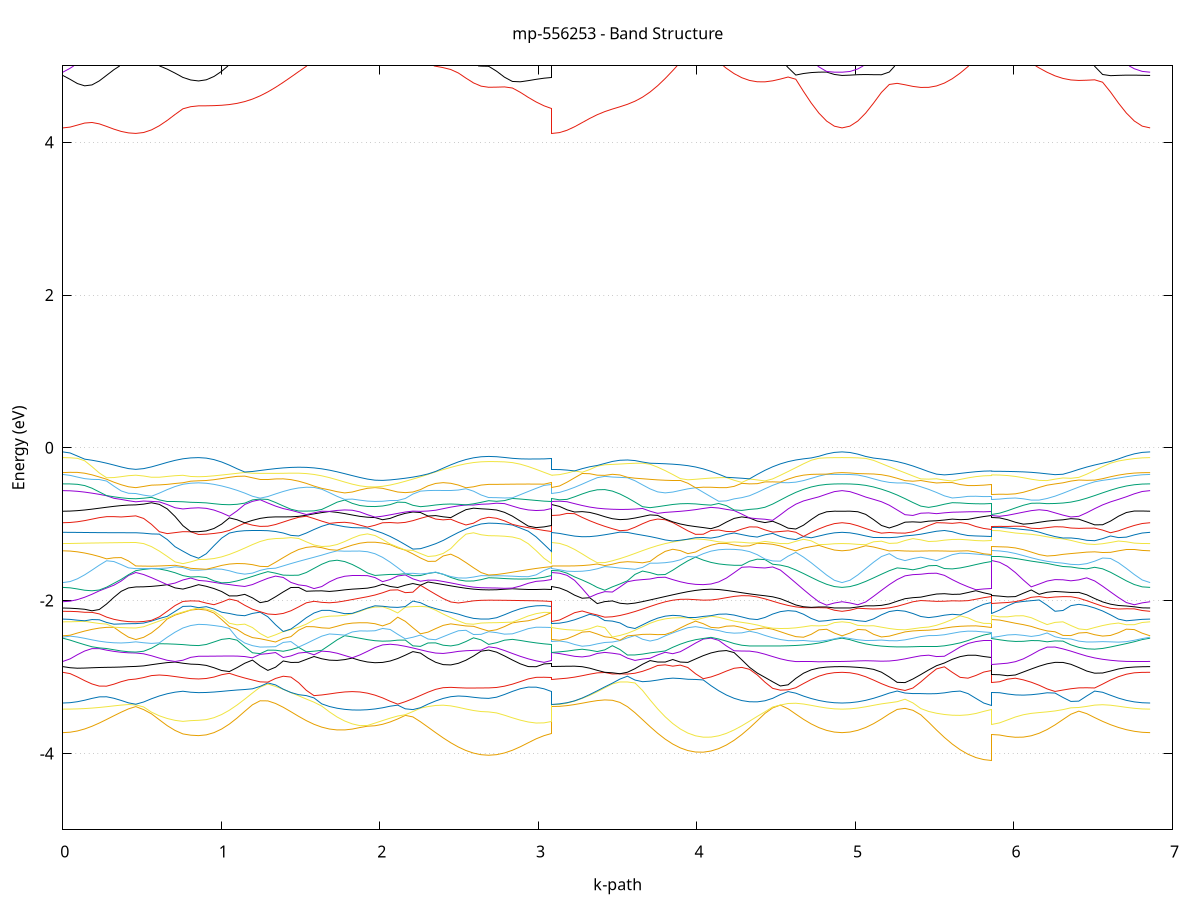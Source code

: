 set title 'mp-556253 - Band Structure'
set xlabel 'k-path'
set ylabel 'Energy (eV)'
set grid y
set yrange [-5:5]
set terminal png size 800,600
set output 'mp-556253_bands_gnuplot.png'
plot '-' using 1:2 with lines notitle, '-' using 1:2 with lines notitle, '-' using 1:2 with lines notitle, '-' using 1:2 with lines notitle, '-' using 1:2 with lines notitle, '-' using 1:2 with lines notitle, '-' using 1:2 with lines notitle, '-' using 1:2 with lines notitle, '-' using 1:2 with lines notitle, '-' using 1:2 with lines notitle, '-' using 1:2 with lines notitle, '-' using 1:2 with lines notitle, '-' using 1:2 with lines notitle, '-' using 1:2 with lines notitle, '-' using 1:2 with lines notitle, '-' using 1:2 with lines notitle, '-' using 1:2 with lines notitle, '-' using 1:2 with lines notitle, '-' using 1:2 with lines notitle, '-' using 1:2 with lines notitle, '-' using 1:2 with lines notitle, '-' using 1:2 with lines notitle, '-' using 1:2 with lines notitle, '-' using 1:2 with lines notitle, '-' using 1:2 with lines notitle, '-' using 1:2 with lines notitle, '-' using 1:2 with lines notitle, '-' using 1:2 with lines notitle, '-' using 1:2 with lines notitle, '-' using 1:2 with lines notitle, '-' using 1:2 with lines notitle, '-' using 1:2 with lines notitle, '-' using 1:2 with lines notitle, '-' using 1:2 with lines notitle, '-' using 1:2 with lines notitle, '-' using 1:2 with lines notitle, '-' using 1:2 with lines notitle, '-' using 1:2 with lines notitle, '-' using 1:2 with lines notitle, '-' using 1:2 with lines notitle, '-' using 1:2 with lines notitle, '-' using 1:2 with lines notitle, '-' using 1:2 with lines notitle, '-' using 1:2 with lines notitle, '-' using 1:2 with lines notitle, '-' using 1:2 with lines notitle, '-' using 1:2 with lines notitle, '-' using 1:2 with lines notitle, '-' using 1:2 with lines notitle, '-' using 1:2 with lines notitle, '-' using 1:2 with lines notitle, '-' using 1:2 with lines notitle, '-' using 1:2 with lines notitle, '-' using 1:2 with lines notitle, '-' using 1:2 with lines notitle, '-' using 1:2 with lines notitle, '-' using 1:2 with lines notitle, '-' using 1:2 with lines notitle, '-' using 1:2 with lines notitle, '-' using 1:2 with lines notitle, '-' using 1:2 with lines notitle, '-' using 1:2 with lines notitle, '-' using 1:2 with lines notitle, '-' using 1:2 with lines notitle, '-' using 1:2 with lines notitle, '-' using 1:2 with lines notitle, '-' using 1:2 with lines notitle, '-' using 1:2 with lines notitle, '-' using 1:2 with lines notitle, '-' using 1:2 with lines notitle, '-' using 1:2 with lines notitle, '-' using 1:2 with lines notitle, '-' using 1:2 with lines notitle, '-' using 1:2 with lines notitle, '-' using 1:2 with lines notitle, '-' using 1:2 with lines notitle, '-' using 1:2 with lines notitle, '-' using 1:2 with lines notitle, '-' using 1:2 with lines notitle, '-' using 1:2 with lines notitle, '-' using 1:2 with lines notitle, '-' using 1:2 with lines notitle, '-' using 1:2 with lines notitle, '-' using 1:2 with lines notitle, '-' using 1:2 with lines notitle, '-' using 1:2 with lines notitle, '-' using 1:2 with lines notitle, '-' using 1:2 with lines notitle, '-' using 1:2 with lines notitle, '-' using 1:2 with lines notitle, '-' using 1:2 with lines notitle, '-' using 1:2 with lines notitle, '-' using 1:2 with lines notitle, '-' using 1:2 with lines notitle, '-' using 1:2 with lines notitle, '-' using 1:2 with lines notitle, '-' using 1:2 with lines notitle, '-' using 1:2 with lines notitle, '-' using 1:2 with lines notitle, '-' using 1:2 with lines notitle
0.000000 -23.247513
0.046047 -23.245513
0.092094 -23.239613
0.138140 -23.230013
0.184187 -23.217013
0.230234 -23.201213
0.276281 -23.183113
0.322328 -23.163713
0.368374 -23.144713
0.414421 -23.129013
0.460468 -23.122313
0.460468 -23.122313
0.510016 -23.128413
0.559564 -23.141813
0.609112 -23.156313
0.658660 -23.169213
0.708207 -23.179513
0.757755 -23.186813
0.757755 -23.186813
0.807087 -23.181113
0.856419 -23.179013
0.856419 -23.179013
0.904975 -23.177313
0.953531 -23.172213
1.002087 -23.164013
1.050643 -23.153013
1.099199 -23.139713
1.147755 -23.125113
1.196311 -23.110513
1.244866 -23.097913
1.293422 -23.090313
1.341978 -23.091013
1.390534 -23.101713
1.439090 -23.120913
1.487646 -23.144713
1.536202 -23.169513
1.584758 -23.192413
1.633314 -23.211513
1.681870 -23.225513
1.730425 -23.233513
1.730425 -23.233513
1.778219 -23.235113
1.826013 -23.230213
1.873807 -23.218913
1.921600 -23.201713
1.969394 -23.179013
2.017188 -23.152013
2.064982 -23.121913
2.112775 -23.124113
2.160569 -23.139513
2.208363 -23.159313
2.256157 -23.181513
2.303950 -23.204713
2.351744 -23.227313
2.399538 -23.248513
2.447332 -23.267513
2.495125 -23.283813
2.542919 -23.296913
2.590713 -23.306413
2.638507 -23.312313
2.686300 -23.314213
2.686300 -23.314213
2.736229 -23.311613
2.786158 -23.304013
2.836087 -23.291613
2.886016 -23.274813
2.935944 -23.254213
2.985873 -23.231213
3.035802 -23.207513
3.085731 -23.186813
3.085731 -23.122313
3.133342 -23.121113
3.180954 -23.117513
3.228565 -23.111713
3.276176 -23.104113
3.323788 -23.095113
3.371399 -23.085413
3.419011 -23.075913
3.466622 -23.067713
3.514233 -23.062513
3.561845 -23.062413
3.609456 -23.069813
3.657067 -23.086313
3.704679 -23.110713
3.752290 -23.138813
3.799902 -23.166413
3.847513 -23.191013
3.895124 -23.210813
3.942736 -23.224813
3.942736 -23.224813
3.991380 -23.232713
4.040023 -23.233813
4.088667 -23.228413
4.137311 -23.216613
4.185955 -23.199213
4.234599 -23.177113
4.283242 -23.151413
4.331886 -23.123613
4.380530 -23.104113
4.429174 -23.118213
4.477818 -23.135213
4.526461 -23.153713
4.575105 -23.172413
4.623749 -23.190313
4.672393 -23.206713
4.721037 -23.220813
4.769680 -23.232313
4.818324 -23.240713
4.866968 -23.245813
4.915612 -23.247513
4.915612 -23.247513
4.965268 -23.245713
5.014924 -23.240313
5.064580 -23.231313
5.114236 -23.219213
5.163892 -23.204213
5.213548 -23.186913
5.263204 -23.167913
5.312860 -23.148313
5.362516 -23.129213
5.412172 -23.112813
5.461828 -23.103813
5.511484 -23.115413
5.561140 -23.140313
5.610796 -23.166313
5.660452 -23.190013
5.710108 -23.209813
5.759764 -23.224613
5.809420 -23.233713
5.859076 -23.236813
5.859076 -23.234713
5.909072 -23.232013
5.959069 -23.224013
6.009066 -23.211013
6.059063 -23.193813
6.109060 -23.173513
6.159057 -23.152013
6.209054 -23.133113
6.259051 -23.124713
6.309048 -23.129713
6.359045 -23.142113
6.409042 -23.157313
6.459039 -23.173113
6.509036 -23.188513
6.559033 -23.202913
6.609030 -23.215713
6.659027 -23.226813
6.709024 -23.235713
6.759021 -23.242213
6.809018 -23.246213
6.859015 -23.247513
e
0.000000 -23.036013
0.046047 -23.037513
0.092094 -23.037513
0.138140 -23.034713
0.184187 -23.029113
0.230234 -23.022413
0.276281 -23.023013
0.322328 -23.029413
0.368374 -23.038713
0.414421 -23.048513
0.460468 -23.053213
0.460468 -23.053213
0.510016 -23.049413
0.559564 -23.043113
0.609112 -23.038513
0.658660 -23.035213
0.708207 -23.031413
0.757755 -23.025813
0.757755 -23.025813
0.807087 -23.024413
0.856419 -23.024213
0.856419 -23.024213
0.904975 -23.022613
0.953531 -23.017913
1.002087 -23.010213
1.050643 -22.999913
1.099199 -22.987413
1.147755 -22.973413
1.196311 -22.958813
1.244866 -22.945113
1.293422 -22.934413
1.341978 -22.931513
1.390534 -22.945813
1.439090 -22.979213
1.487646 -23.016213
1.536202 -23.050713
1.584758 -23.080613
1.633314 -23.104913
1.681870 -23.122913
1.730425 -23.134413
1.730425 -23.134413
1.778219 -23.139313
1.826013 -23.138513
1.873807 -23.133113
1.921600 -23.125113
1.969394 -23.117213
2.017188 -23.113013
2.064982 -23.114913
2.112775 -23.090913
2.160569 -23.062713
2.208363 -23.043913
2.256157 -23.038713
2.303950 -23.041513
2.351744 -23.047513
2.399538 -23.054913
2.447332 -23.062413
2.495125 -23.069413
2.542919 -23.075413
2.590713 -23.079913
2.638507 -23.082613
2.686300 -23.083613
2.686300 -23.083613
2.736229 -23.081013
2.786158 -23.073413
2.836087 -23.061213
2.886016 -23.045613
2.935944 -23.029013
2.985873 -23.017913
3.035802 -23.019113
3.085731 -23.025813
3.085731 -23.053213
3.133342 -23.051413
3.180954 -23.046113
3.228565 -23.037413
3.276176 -23.025513
3.323788 -23.010713
3.371399 -22.993513
3.419011 -22.974813
3.466622 -22.956513
3.514233 -22.943213
3.561845 -22.940913
3.609456 -22.949713
3.657067 -22.967413
3.704679 -23.003113
3.752290 -23.039213
3.799902 -23.071213
3.847513 -23.097913
3.895124 -23.118713
3.942736 -23.133013
3.942736 -23.133013
3.991380 -23.140813
4.040023 -23.141713
4.088667 -23.136113
4.137311 -23.124513
4.185955 -23.108413
4.234599 -23.092413
4.283242 -23.089513
4.331886 -23.094213
4.380530 -23.095813
4.429174 -23.069913
4.477818 -23.048413
4.526461 -23.032913
4.575105 -23.024413
4.623749 -23.021713
4.672393 -23.023013
4.721037 -23.026213
4.769680 -23.029813
4.818324 -23.033113
4.866968 -23.035213
4.915612 -23.036013
4.915612 -23.036013
4.965268 -23.035513
5.014924 -23.033713
5.064580 -23.030713
5.114236 -23.026913
5.163892 -23.023113
5.213548 -23.020413
5.263204 -23.020213
5.312860 -23.024413
5.362516 -23.035013
5.412172 -23.052113
5.461828 -23.070813
5.511484 -23.077013
5.561140 -23.075913
5.610796 -23.077413
5.660452 -23.086713
5.710108 -23.102513
5.759764 -23.114913
5.809420 -23.122613
5.859076 -23.125213
5.859076 -23.141713
5.909072 -23.139213
5.959069 -23.132013
6.009066 -23.120713
6.059063 -23.106813
6.109060 -23.092513
6.159057 -23.081713
6.209054 -23.076313
6.259051 -23.068613
6.309048 -23.053513
6.359045 -23.036613
6.409042 -23.022113
6.459039 -23.011613
6.509036 -23.014913
6.559033 -23.023613
6.609030 -23.031713
6.659027 -23.038013
6.709024 -23.041613
6.759021 -23.042213
6.809018 -23.039913
6.859015 -23.036013
e
0.000000 -23.033613
0.046047 -23.030213
0.092094 -23.025213
0.138140 -23.020813
0.184187 -23.018113
0.230234 -23.016613
0.276281 -23.008813
0.322328 -22.997013
0.368374 -22.984113
0.414421 -22.971813
0.460468 -22.964913
0.460468 -22.964913
0.510016 -22.958813
0.559564 -22.944913
0.609112 -22.938413
0.658660 -22.932813
0.708207 -22.925613
0.757755 -22.916513
0.757755 -22.916513
0.807087 -22.886813
0.856419 -22.863813
0.856419 -22.863813
0.904975 -22.863413
0.953531 -22.862613
1.002087 -22.861413
1.050643 -22.860413
1.099199 -22.860213
1.147755 -22.861513
1.196311 -22.865413
1.244866 -22.872613
1.293422 -22.883513
1.341978 -22.898313
1.390534 -22.923413
1.439090 -22.948113
1.487646 -22.971713
1.536202 -22.994713
1.584758 -23.015513
1.633314 -23.033013
1.681870 -23.045913
1.730425 -23.053413
1.730425 -23.053413
1.778219 -23.055113
1.826013 -23.050913
1.873807 -23.045213
1.921600 -23.041613
1.969394 -23.035713
2.017188 -23.028813
2.064982 -23.022013
2.112775 -23.016213
2.160569 -23.010413
2.208363 -23.000613
2.256157 -22.984513
2.303950 -22.968513
2.351744 -22.956713
2.399538 -22.949513
2.447332 -22.946013
2.495125 -22.944813
2.542919 -22.944813
2.590713 -22.945413
2.638507 -22.946013
2.686300 -22.946213
2.686300 -22.946213
2.736229 -22.946713
2.786158 -22.947813
2.836087 -22.949913
2.886016 -22.953513
2.935944 -22.957613
2.985873 -22.956213
3.035802 -22.941413
3.085731 -22.916513
3.085731 -22.964913
3.133342 -22.963713
3.180954 -22.960313
3.228565 -22.954913
3.276176 -22.947813
3.323788 -22.939513
3.371399 -22.930713
3.419011 -22.922213
3.466622 -22.914313
3.514233 -22.906513
3.561845 -22.908113
3.609456 -22.936213
3.657067 -22.963313
3.704679 -22.987413
3.752290 -23.010813
3.799902 -23.033513
3.847513 -23.053813
3.895124 -23.070413
3.942736 -23.082713
3.942736 -23.082713
3.991380 -23.090513
4.040023 -23.094113
4.088667 -23.094013
4.137311 -23.091413
4.185955 -23.087513
4.234599 -23.080913
4.283242 -23.062213
4.331886 -23.040513
4.380530 -23.020913
4.429174 -23.006013
4.477818 -22.997113
4.526461 -22.994313
4.575105 -22.996513
4.623749 -23.002113
4.672393 -23.009313
4.721037 -23.016913
4.769680 -23.023713
4.818324 -23.029013
4.866968 -23.032413
4.915612 -23.033613
4.915612 -23.033613
4.965268 -23.032113
5.014924 -23.028013
5.064580 -23.021813
5.114236 -23.013813
5.163892 -23.004713
5.213548 -22.995513
5.263204 -22.987913
5.312860 -22.984513
5.362516 -22.987813
5.412172 -22.997013
5.461828 -23.010513
5.511484 -23.027513
5.561140 -23.046713
5.610796 -23.066513
5.660452 -23.080013
5.710108 -23.085213
5.759764 -23.089013
5.809420 -23.090713
5.859076 -23.090913
5.859076 -23.049813
5.909072 -23.049713
5.959069 -23.049213
6.009066 -23.048213
6.059063 -23.047213
6.109060 -23.046013
6.159057 -23.042213
6.209054 -23.032913
6.259051 -23.021013
6.309048 -23.010613
6.359045 -23.004313
6.409042 -23.003313
6.459039 -23.007213
6.509036 -23.004813
6.559033 -23.001913
6.609030 -23.002413
6.659027 -23.006113
6.709024 -23.012213
6.759021 -23.019913
6.809018 -23.027713
6.859015 -23.033613
e
0.000000 -22.921613
0.046047 -22.919613
0.092094 -22.913613
0.138140 -22.904413
0.184187 -22.895213
0.230234 -22.892413
0.276281 -22.898313
0.322328 -22.909313
0.368374 -22.922213
0.414421 -22.934613
0.460468 -22.941513
0.460468 -22.941513
0.510016 -22.940413
0.559564 -22.932613
0.609112 -22.904313
0.658660 -22.865213
0.708207 -22.820513
0.757755 -22.773013
0.757755 -22.773013
0.807087 -22.799613
0.856419 -22.827213
0.856419 -22.827213
0.904975 -22.827113
0.953531 -22.826813
1.002087 -22.826613
1.050643 -22.827213
1.099199 -22.829213
1.147755 -22.833813
1.196311 -22.841513
1.244866 -22.851713
1.293422 -22.861713
1.341978 -22.884413
1.390534 -22.904813
1.439090 -22.916913
1.487646 -22.932313
1.536202 -22.950713
1.584758 -22.976313
1.633314 -22.999813
1.681870 -23.018713
1.730425 -23.032613
1.730425 -23.032613
1.778219 -23.041413
1.826013 -23.045413
1.873807 -23.040713
1.921600 -23.024813
1.969394 -23.002913
2.017188 -22.975213
2.064982 -22.942113
2.112775 -22.905813
2.160569 -22.872113
2.208363 -22.852113
2.256157 -22.849013
2.303950 -22.856213
2.351744 -22.868113
2.399538 -22.881413
2.447332 -22.894313
2.495125 -22.905913
2.542919 -22.915413
2.590713 -22.922413
2.638507 -22.926813
2.686300 -22.928213
2.686300 -22.928213
2.736229 -22.924413
2.786158 -22.913613
2.836087 -22.896513
2.886016 -22.873513
2.935944 -22.844913
2.985873 -22.811213
3.035802 -22.773413
3.085731 -22.773013
3.085731 -22.941513
3.133342 -22.940513
3.180954 -22.937513
3.228565 -22.932613
3.276176 -22.926213
3.323788 -22.918613
3.371399 -22.910513
3.419011 -22.902613
3.466622 -22.896413
3.514233 -22.895113
3.561845 -22.904013
3.609456 -22.926513
3.657067 -22.962913
3.704679 -22.984913
3.752290 -23.001813
3.799902 -23.015713
3.847513 -23.027013
3.895124 -23.035313
3.942736 -23.040213
3.942736 -23.040213
3.991380 -23.041213
4.040023 -23.038013
4.088667 -23.030813
4.137311 -23.020113
4.185955 -23.006813
4.234599 -22.992213
4.283242 -22.977713
4.331886 -22.964913
4.380530 -22.954713
4.429174 -22.947513
4.477818 -22.942413
4.526461 -22.938213
4.575105 -22.934113
4.623749 -22.930113
4.672393 -22.926713
4.721037 -22.924313
4.769680 -22.922813
4.818324 -22.922013
4.866968 -22.921713
4.915612 -22.921613
4.915612 -22.921613
4.965268 -22.921513
5.014924 -22.921513
5.064580 -22.921713
5.114236 -22.922513
5.163892 -22.924613
5.213548 -22.928213
5.263204 -22.932813
5.312860 -22.936613
5.362516 -22.937813
5.412172 -22.938013
5.461828 -22.940813
5.511484 -22.949013
5.561140 -22.964313
5.610796 -22.986113
5.660452 -23.011013
5.710108 -23.034913
5.759764 -23.054513
5.809420 -23.067813
5.859076 -23.072913
5.859076 -23.042513
5.909072 -23.038913
5.959069 -23.028713
6.009066 -23.012013
6.059063 -22.988913
6.109060 -22.960013
6.159057 -22.926513
6.209054 -22.895913
6.259051 -22.879313
6.309048 -22.872413
6.359045 -22.872013
6.409042 -22.875313
6.459039 -22.880613
6.509036 -22.887513
6.559033 -22.895713
6.609030 -22.904113
6.659027 -22.911313
6.709024 -22.916613
6.759021 -22.919713
6.809018 -22.921213
6.859015 -22.921613
e
0.000000 -22.834913
0.046047 -22.835313
0.092094 -22.836513
0.138140 -22.837713
0.184187 -22.835813
0.230234 -22.824713
0.276281 -22.802413
0.322328 -22.772713
0.368374 -22.739913
0.414421 -22.708313
0.460468 -22.690213
0.460468 -22.690213
0.510016 -22.692013
0.559564 -22.697313
0.609112 -22.706513
0.658660 -22.719913
0.708207 -22.736813
0.757755 -22.755713
0.757755 -22.755713
0.807087 -22.760313
0.856419 -22.753913
0.856419 -22.753913
0.904975 -22.753713
0.953531 -22.753413
1.002087 -22.753513
1.050643 -22.755213
1.099199 -22.760313
1.147755 -22.771013
1.196311 -22.789313
1.244866 -22.815713
1.293422 -22.849013
1.341978 -22.867213
1.390534 -22.866413
1.439090 -22.888113
1.487646 -22.918913
1.536202 -22.949013
1.584758 -22.969313
1.633314 -22.985313
1.681870 -22.997113
1.730425 -23.003413
1.730425 -23.003413
1.778219 -23.003713
1.826013 -22.997813
1.873807 -22.985913
1.921600 -22.968013
1.969394 -22.944913
2.017188 -22.917613
2.064982 -22.887613
2.112775 -22.856713
2.160569 -22.824813
2.208363 -22.786813
2.256157 -22.742013
2.303950 -22.695213
2.351744 -22.674813
2.399538 -22.672613
2.447332 -22.673913
2.495125 -22.676213
2.542919 -22.678513
2.590713 -22.680513
2.638507 -22.681813
2.686300 -22.682213
2.686300 -22.682213
2.736229 -22.684713
2.786158 -22.691113
2.836087 -22.698413
2.886016 -22.703513
2.935944 -22.704613
2.985873 -22.705513
3.035802 -22.733413
3.085731 -22.755713
3.085731 -22.690213
3.133342 -22.690513
3.180954 -22.691713
3.228565 -22.694613
3.276176 -22.701113
3.323788 -22.714213
3.371399 -22.736313
3.419011 -22.767213
3.466622 -22.803813
3.514233 -22.840313
3.561845 -22.864513
3.609456 -22.873113
3.657067 -22.879313
3.704679 -22.887513
3.752290 -22.904713
3.799902 -22.936013
3.847513 -22.961913
3.895124 -22.981713
3.942736 -22.994813
3.942736 -22.994813
3.991380 -23.000713
4.040023 -22.998713
4.088667 -22.988713
4.137311 -22.970813
4.185955 -22.945513
4.234599 -22.913713
4.283242 -22.877113
4.331886 -22.839113
4.380530 -22.812313
4.429174 -22.806013
4.477818 -22.806813
4.526461 -22.809613
4.575105 -22.813313
4.623749 -22.817413
4.672393 -22.821813
4.721037 -22.826013
4.769680 -22.829613
4.818324 -22.832513
4.866968 -22.834313
4.915612 -22.834913
4.915612 -22.834913
4.965268 -22.834313
5.014924 -22.832713
5.064580 -22.830013
5.114236 -22.826613
5.163892 -22.822813
5.213548 -22.818713
5.263204 -22.814813
5.312860 -22.811613
5.362516 -22.809913
5.412172 -22.811613
5.461828 -22.823113
5.511484 -22.850913
5.561140 -22.883713
5.610796 -22.911813
5.660452 -22.933813
5.710108 -22.950413
5.759764 -22.962113
5.809420 -22.969113
5.859076 -22.971513
5.859076 -22.998213
5.909072 -22.994913
5.959069 -22.985113
6.009066 -22.970013
6.059063 -22.950713
6.109060 -22.928713
6.159057 -22.905413
6.209054 -22.877713
6.259051 -22.840513
6.309048 -22.809113
6.359045 -22.792813
6.409042 -22.787413
6.459039 -22.788613
6.509036 -22.793313
6.559033 -22.799713
6.609030 -22.807213
6.659027 -22.815113
6.709024 -22.822713
6.759021 -22.829113
6.809018 -22.833413
6.859015 -22.834913
e
0.000000 -22.574313
0.046047 -22.586313
0.092094 -22.603513
0.138140 -22.618813
0.184187 -22.631013
0.230234 -22.639513
0.276281 -22.644713
0.322328 -22.647813
0.368374 -22.650613
0.414421 -22.656213
0.460468 -22.663313
0.460468 -22.663313
0.510016 -22.665113
0.559564 -22.669613
0.609112 -22.674713
0.658660 -22.681013
0.708207 -22.697713
0.757755 -22.731813
0.757755 -22.731813
0.807087 -22.737213
0.856419 -22.741513
0.856419 -22.741513
0.904975 -22.741913
0.953531 -22.743013
1.002087 -22.745313
1.050643 -22.749213
1.099199 -22.755113
1.147755 -22.763613
1.196311 -22.774913
1.244866 -22.789313
1.293422 -22.807213
1.341978 -22.829513
1.390534 -22.854613
1.439090 -22.852913
1.487646 -22.849513
1.536202 -22.870913
1.584758 -22.891613
1.633314 -22.908513
1.681870 -22.920513
1.730425 -22.927113
1.730425 -22.927113
1.778219 -22.927813
1.826013 -22.922913
1.873807 -22.912313
1.921600 -22.896513
1.969394 -22.876213
2.017188 -22.852213
2.064982 -22.825713
2.112775 -22.797713
2.160569 -22.769413
2.208363 -22.741313
2.256157 -22.713513
2.303950 -22.688113
2.351744 -22.651013
2.399538 -22.615713
2.447332 -22.594213
2.495125 -22.582313
2.542919 -22.575713
2.590713 -22.572113
2.638507 -22.570313
2.686300 -22.569813
2.686300 -22.569813
2.736229 -22.573413
2.786158 -22.584213
2.836087 -22.602313
2.886016 -22.626913
2.935944 -22.657113
2.985873 -22.689713
3.035802 -22.717013
3.085731 -22.731813
3.085731 -22.663313
3.133342 -22.664413
3.180954 -22.667813
3.228565 -22.674013
3.276176 -22.683813
3.323788 -22.698313
3.371399 -22.718513
3.419011 -22.745313
3.466622 -22.777913
3.514233 -22.813013
3.561845 -22.839613
3.609456 -22.836713
3.657067 -22.829513
3.704679 -22.868813
3.752290 -22.897513
3.799902 -22.908213
3.847513 -22.917813
3.895124 -22.924713
3.942736 -22.927813
3.942736 -22.927813
3.991380 -22.926113
4.040023 -22.918713
4.088667 -22.905513
4.137311 -22.886413
4.185955 -22.861913
4.234599 -22.832313
4.283242 -22.798313
4.331886 -22.779713
4.380530 -22.764913
4.429174 -22.727013
4.477818 -22.681813
4.526461 -22.636913
4.575105 -22.599213
4.623749 -22.580413
4.672393 -22.574713
4.721037 -22.573213
4.769680 -22.573213
4.818324 -22.573713
4.866968 -22.574113
4.915612 -22.574313
4.915612 -22.574313
4.965268 -22.575413
5.014924 -22.577913
5.064580 -22.581013
5.114236 -22.584713
5.163892 -22.589913
5.213548 -22.598813
5.263204 -22.616913
5.312860 -22.650313
5.362516 -22.693413
5.412172 -22.737313
5.461828 -22.772913
5.511484 -22.794513
5.561140 -22.819413
5.610796 -22.849713
5.660452 -22.878213
5.710108 -22.902013
5.759764 -22.919913
5.809420 -22.931113
5.859076 -22.934813
5.859076 -22.937113
5.909072 -22.934513
5.959069 -22.927013
6.009066 -22.914813
6.059063 -22.898413
6.109060 -22.878313
6.159057 -22.855513
6.209054 -22.830713
6.259051 -22.804113
6.309048 -22.770613
6.359045 -22.727913
6.409042 -22.692613
6.459039 -22.678513
6.509036 -22.668513
6.559033 -22.658013
6.609030 -22.646213
6.659027 -22.632613
6.709024 -22.617513
6.759021 -22.601213
6.809018 -22.584813
6.859015 -22.574313
e
0.000000 -22.553313
0.046047 -22.540713
0.092094 -22.522013
0.138140 -22.504313
0.184187 -22.490213
0.230234 -22.486313
0.276281 -22.496113
0.322328 -22.513413
0.368374 -22.536713
0.414421 -22.559513
0.460468 -22.569513
0.460468 -22.569513
0.510016 -22.572413
0.559564 -22.581213
0.609112 -22.596813
0.658660 -22.619313
0.708207 -22.638613
0.757755 -22.655213
0.757755 -22.655213
0.807087 -22.659813
0.856419 -22.660113
0.856419 -22.660113
0.904975 -22.659813
0.953531 -22.658613
1.002087 -22.656613
1.050643 -22.654813
1.099199 -22.659313
1.147755 -22.668013
1.196311 -22.682913
1.244866 -22.704513
1.293422 -22.731213
1.341978 -22.760413
1.390534 -22.789613
1.439090 -22.817013
1.487646 -22.830513
1.536202 -22.813213
1.584758 -22.792413
1.633314 -22.771713
1.681870 -22.752513
1.730425 -22.735613
1.730425 -22.735613
1.778219 -22.721613
1.826013 -22.710213
1.873807 -22.718813
1.921600 -22.732813
1.969394 -22.741913
2.017188 -22.743113
2.064982 -22.734313
2.112775 -22.715013
2.160569 -22.687013
2.208363 -22.673013
2.256157 -22.662213
2.303950 -22.654613
2.351744 -22.634413
2.399538 -22.603013
2.447332 -22.569013
2.495125 -22.540013
2.542919 -22.528713
2.590713 -22.522613
2.638507 -22.519613
2.686300 -22.518713
2.686300 -22.518713
2.736229 -22.521713
2.786158 -22.533013
2.836087 -22.555513
2.886016 -22.586613
2.935944 -22.622113
2.985873 -22.656613
3.035802 -22.668213
3.085731 -22.655213
3.085731 -22.569513
3.133342 -22.570713
3.180954 -22.574613
3.228565 -22.581513
3.276176 -22.591213
3.323788 -22.601713
3.371399 -22.610013
3.419011 -22.620813
3.466622 -22.661013
3.514233 -22.702513
3.561845 -22.745013
3.609456 -22.787713
3.657067 -22.815513
3.704679 -22.789613
3.752290 -22.762813
3.799902 -22.736713
3.847513 -22.713113
3.895124 -22.694913
3.942736 -22.687013
3.942736 -22.687013
3.991380 -22.691813
4.040023 -22.705213
4.088667 -22.722113
4.137311 -22.739713
4.185955 -22.755913
4.234599 -22.769213
4.283242 -22.777913
4.331886 -22.760913
4.380530 -22.720913
4.429174 -22.679613
4.477818 -22.638813
4.526461 -22.601313
4.575105 -22.571213
4.623749 -22.552813
4.672393 -22.546613
4.721037 -22.546713
4.769680 -22.548813
4.818324 -22.551113
4.866968 -22.552713
4.915612 -22.553313
4.915612 -22.553313
4.965268 -22.551413
5.014924 -22.546813
5.064580 -22.540913
5.114236 -22.535113
5.163892 -22.532113
5.213548 -22.539913
5.263204 -22.568013
5.312860 -22.599013
5.362516 -22.636813
5.412172 -22.677813
5.461828 -22.717613
5.511484 -22.749313
5.561140 -22.761213
5.610796 -22.756413
5.660452 -22.743213
5.710108 -22.725813
5.759764 -22.707113
5.809420 -22.690513
5.859076 -22.682813
5.859076 -22.727513
5.909072 -22.729213
5.959069 -22.733013
6.009066 -22.736013
6.059063 -22.735613
6.109060 -22.729813
6.159057 -22.717713
6.209054 -22.701013
6.259051 -22.685813
6.309048 -22.679113
6.359045 -22.675713
6.409042 -22.658513
6.459039 -22.616713
6.509036 -22.570513
6.559033 -22.529413
6.609030 -22.506113
6.659027 -22.504013
6.709024 -22.513213
6.759021 -22.527313
6.809018 -22.542913
6.859015 -22.553313
e
0.000000 -22.439813
0.046047 -22.441713
0.092094 -22.446713
0.138140 -22.454013
0.184187 -22.462013
0.230234 -22.466813
0.276281 -22.478713
0.322328 -22.491913
0.368374 -22.502913
0.414421 -22.509813
0.460468 -22.512213
0.460468 -22.512213
0.510016 -22.520213
0.559564 -22.543313
0.609112 -22.573113
0.658660 -22.601413
0.708207 -22.625013
0.757755 -22.633613
0.757755 -22.633613
0.807087 -22.646113
0.856419 -22.651513
0.856419 -22.651513
0.904975 -22.651613
0.953531 -22.651813
1.002087 -22.652713
1.050643 -22.653413
1.099199 -22.648813
1.147755 -22.642513
1.196311 -22.634213
1.244866 -22.624113
1.293422 -22.612613
1.341978 -22.620313
1.390534 -22.642513
1.439090 -22.656813
1.487646 -22.662813
1.536202 -22.663113
1.584758 -22.661313
1.633314 -22.661113
1.681870 -22.665013
1.730425 -22.673913
1.730425 -22.673913
1.778219 -22.687013
1.826013 -22.702613
1.873807 -22.701413
1.921600 -22.694513
1.969394 -22.689113
2.017188 -22.684413
2.064982 -22.680213
2.112775 -22.676013
2.160569 -22.678513
2.208363 -22.667013
2.256157 -22.656713
2.303950 -22.634313
2.351744 -22.610413
2.399538 -22.585413
2.447332 -22.559513
2.495125 -22.536413
2.542919 -22.507513
2.590713 -22.484413
2.638507 -22.469313
2.686300 -22.463913
2.686300 -22.463913
2.736229 -22.479213
2.786158 -22.496813
2.836087 -22.513413
2.886016 -22.531713
2.935944 -22.553313
2.985873 -22.578313
3.035802 -22.605713
3.085731 -22.633613
3.085731 -22.512213
3.133342 -22.512513
3.180954 -22.513413
3.228565 -22.515013
3.276176 -22.518713
3.323788 -22.546513
3.371399 -22.582513
3.419011 -22.614813
3.466622 -22.617013
3.514233 -22.618013
3.561845 -22.618713
3.609456 -22.619513
3.657067 -22.620013
3.704679 -22.619713
3.752290 -22.617613
3.799902 -22.613513
3.847513 -22.614713
3.895124 -22.617813
3.942736 -22.616513
3.942736 -22.616513
3.991380 -22.607213
4.040023 -22.593813
4.088667 -22.583613
4.137311 -22.587713
4.185955 -22.592813
4.234599 -22.597413
4.283242 -22.604413
4.331886 -22.609913
4.380530 -22.608313
4.429174 -22.600113
4.477818 -22.587713
4.526461 -22.574113
4.575105 -22.557013
4.623749 -22.526613
4.672393 -22.495713
4.721037 -22.472213
4.769680 -22.451113
4.818324 -22.440013
4.866968 -22.439713
4.915612 -22.439813
4.915612 -22.439813
4.965268 -22.439813
5.014924 -22.440413
5.064580 -22.451013
5.114236 -22.472513
5.163892 -22.498413
5.213548 -22.531513
5.263204 -22.562713
5.312860 -22.592713
5.362516 -22.616213
5.412172 -22.635813
5.461828 -22.650113
5.511484 -22.656713
5.561140 -22.655413
5.610796 -22.647913
5.660452 -22.636613
5.710108 -22.624213
5.759764 -22.617913
5.809420 -22.626513
5.859076 -22.632113
5.859076 -22.683613
5.909072 -22.682113
5.959069 -22.678213
6.009066 -22.673713
6.059063 -22.669513
6.109060 -22.666713
6.159057 -22.666013
6.209054 -22.666313
6.259051 -22.664113
6.309048 -22.654013
6.359045 -22.632413
6.409042 -22.604413
6.459039 -22.574813
6.509036 -22.546113
6.559033 -22.517513
6.609030 -22.485913
6.659027 -22.466113
6.709024 -22.447313
6.759021 -22.443213
6.809018 -22.441113
6.859015 -22.439813
e
0.000000 -22.436113
0.046047 -22.437113
0.092094 -22.440413
0.138140 -22.446413
0.184187 -22.454913
0.230234 -22.464413
0.276281 -22.462413
0.322328 -22.462813
0.368374 -22.467313
0.414421 -22.471513
0.460468 -22.473013
0.460468 -22.473013
0.510016 -22.472913
0.559564 -22.462613
0.609112 -22.443213
0.658660 -22.425713
0.708207 -22.421413
0.757755 -22.416913
0.757755 -22.416913
0.807087 -22.414213
0.856419 -22.413013
0.856419 -22.413013
0.904975 -22.417413
0.953531 -22.429813
1.002087 -22.448613
1.050643 -22.471613
1.099199 -22.496213
1.147755 -22.519313
1.196311 -22.541813
1.244866 -22.566913
1.293422 -22.593413
1.341978 -22.600013
1.390534 -22.587713
1.439090 -22.575813
1.487646 -22.565513
1.536202 -22.557913
1.584758 -22.555013
1.633314 -22.556313
1.681870 -22.560213
1.730425 -22.565713
1.730425 -22.565713
1.778219 -22.573113
1.826013 -22.583113
1.873807 -22.595913
1.921600 -22.611013
1.969394 -22.627813
2.017188 -22.645013
2.064982 -22.661113
2.112775 -22.673513
2.160569 -22.671613
2.208363 -22.652513
2.256157 -22.616013
2.303950 -22.581113
2.351744 -22.550913
2.399538 -22.526313
2.447332 -22.504813
2.495125 -22.484213
2.542919 -22.469113
2.590713 -22.462813
2.638507 -22.460813
2.686300 -22.460313
2.686300 -22.460313
2.736229 -22.447513
2.786158 -22.434813
2.836087 -22.422113
2.886016 -22.409613
2.935944 -22.411913
2.985873 -22.413913
3.035802 -22.415713
3.085731 -22.416913
3.085731 -22.473013
3.133342 -22.474213
3.180954 -22.477313
3.228565 -22.485213
3.276176 -22.512413
3.323788 -22.522113
3.371399 -22.530913
3.419011 -22.546213
3.466622 -22.566813
3.514233 -22.587513
3.561845 -22.604013
3.609456 -22.614013
3.657067 -22.617613
3.704679 -22.616613
3.752290 -22.613913
3.799902 -22.612713
3.847513 -22.607413
3.895124 -22.600213
3.942736 -22.592913
3.942736 -22.592913
3.991380 -22.586513
4.040023 -22.582913
4.088667 -22.580313
4.137311 -22.569513
4.185955 -22.579013
4.234599 -22.593413
4.283242 -22.600313
4.331886 -22.600613
4.380530 -22.597513
4.429174 -22.590413
4.477818 -22.578513
4.526461 -22.561413
4.575105 -22.540313
4.623749 -22.518713
4.672393 -22.489113
4.721037 -22.453713
4.769680 -22.436613
4.818324 -22.435713
4.866968 -22.436013
4.915612 -22.436113
4.915612 -22.436113
4.965268 -22.436113
5.014924 -22.436113
5.064580 -22.438213
5.114236 -22.451913
5.163892 -22.484213
5.213548 -22.507413
5.263204 -22.521913
5.312860 -22.537713
5.362516 -22.550113
5.412172 -22.557813
5.461828 -22.562013
5.511484 -22.564413
5.561140 -22.569013
5.610796 -22.577713
5.660452 -22.587813
5.710108 -22.598313
5.759764 -22.604113
5.809420 -22.597313
5.859076 -22.593413
5.859076 -22.570713
5.909072 -22.573013
5.959069 -22.580013
6.009066 -22.591913
6.059063 -22.607013
6.109060 -22.622713
6.159057 -22.635713
6.209054 -22.642313
6.259051 -22.636513
6.309048 -22.613613
6.359045 -22.583213
6.409042 -22.556813
6.459039 -22.535513
6.509036 -22.514213
6.559033 -22.496513
6.609030 -22.479913
6.659027 -22.449813
6.709024 -22.444613
6.759021 -22.433613
6.809018 -22.434513
6.859015 -22.436113
e
0.000000 -22.417313
0.046047 -22.417813
0.092094 -22.419413
0.138140 -22.421713
0.184187 -22.424313
0.230234 -22.426913
0.276281 -22.429313
0.322328 -22.431313
0.368374 -22.432813
0.414421 -22.433713
0.460468 -22.434113
0.460468 -22.434113
0.510016 -22.433513
0.559564 -22.431913
0.609112 -22.429213
0.658660 -22.420013
0.708207 -22.396813
0.757755 -22.390413
0.757755 -22.390413
0.807087 -22.394013
0.856419 -22.395513
0.856419 -22.395513
0.904975 -22.400613
0.953531 -22.414313
1.002087 -22.434713
1.050643 -22.459813
1.099199 -22.487513
1.147755 -22.515513
1.196311 -22.537613
1.244866 -22.549313
1.293422 -22.555013
1.341978 -22.556313
1.390534 -22.554913
1.439090 -22.552113
1.487646 -22.548713
1.536202 -22.545813
1.584758 -22.543813
1.633314 -22.543613
1.681870 -22.545513
1.730425 -22.550113
1.730425 -22.550113
1.778219 -22.556913
1.826013 -22.565513
1.873807 -22.575113
1.921600 -22.584513
1.969394 -22.592613
2.017188 -22.598013
2.064982 -22.599213
2.112775 -22.595413
2.160569 -22.585813
2.208363 -22.570713
2.256157 -22.550213
2.303950 -22.525013
2.351744 -22.496813
2.399538 -22.467713
2.447332 -22.445713
2.495125 -22.442813
2.542919 -22.434013
2.590713 -22.419913
2.638507 -22.408113
2.686300 -22.403713
2.686300 -22.403713
2.736229 -22.404213
2.786158 -22.405513
2.836087 -22.407413
2.886016 -22.408813
2.935944 -22.395813
2.985873 -22.390613
3.035802 -22.390613
3.085731 -22.390413
3.085731 -22.434113
3.133342 -22.445513
3.180954 -22.462513
3.228565 -22.481613
3.276176 -22.485613
3.323788 -22.488313
3.371399 -22.489113
3.419011 -22.493813
3.466622 -22.504613
3.514233 -22.512013
3.561845 -22.530413
3.609456 -22.547813
3.657067 -22.559413
3.704679 -22.564913
3.752290 -22.565513
3.799902 -22.563113
3.847513 -22.559913
3.895124 -22.557813
3.942736 -22.557613
3.942736 -22.557613
3.991380 -22.558913
4.040023 -22.560213
4.088667 -22.559213
4.137311 -22.559613
4.185955 -22.556013
4.234599 -22.546613
4.283242 -22.538013
4.331886 -22.528113
4.380530 -22.516713
4.429174 -22.506113
4.477818 -22.498713
4.526461 -22.493513
4.575105 -22.485013
4.623749 -22.466513
4.672393 -22.440713
4.721037 -22.435813
4.769680 -22.435613
4.818324 -22.431413
4.866968 -22.421113
4.915612 -22.417313
4.915612 -22.417313
4.965268 -22.421113
5.014924 -22.431413
5.064580 -22.435813
5.114236 -22.438413
5.163892 -22.440613
5.213548 -22.466513
5.263204 -22.485813
5.312860 -22.496213
5.362516 -22.506313
5.412172 -22.518613
5.461828 -22.532413
5.511484 -22.545113
5.561140 -22.552513
5.610796 -22.553913
5.660452 -22.553713
5.710108 -22.554213
5.759764 -22.556013
5.809420 -22.558713
5.859076 -22.560313
5.859076 -22.529413
5.909072 -22.533713
5.959069 -22.542813
6.009066 -22.552213
6.059063 -22.560513
6.109060 -22.567213
6.159057 -22.571613
6.209054 -22.573313
6.259051 -22.571913
6.309048 -22.566713
6.359045 -22.555513
6.409042 -22.533713
6.459039 -22.505213
6.509036 -22.479113
6.559033 -22.455413
6.609030 -22.444213
6.659027 -22.442213
6.709024 -22.426313
6.759021 -22.428313
6.809018 -22.420613
6.859015 -22.417313
e
0.000000 -22.373513
0.046047 -22.372913
0.092094 -22.371213
0.138140 -22.368813
0.184187 -22.368613
0.230234 -22.387313
0.276281 -22.408013
0.322328 -22.423413
0.368374 -22.430613
0.414421 -22.433113
0.460468 -22.433813
0.460468 -22.433813
0.510016 -22.423713
0.559564 -22.405113
0.609112 -22.387413
0.658660 -22.378213
0.708207 -22.384513
0.757755 -22.378313
0.757755 -22.378313
0.807087 -22.369613
0.856419 -22.366513
0.856419 -22.366513
0.904975 -22.367113
0.953531 -22.372313
1.002087 -22.386913
1.050643 -22.408913
1.099199 -22.435713
1.147755 -22.465213
1.196311 -22.495113
1.244866 -22.521213
1.293422 -22.538513
1.341978 -22.545913
1.390534 -22.545913
1.439090 -22.540813
1.487646 -22.532713
1.536202 -22.523113
1.584758 -22.513713
1.633314 -22.505513
1.681870 -22.498213
1.730425 -22.491613
1.730425 -22.491613
1.778219 -22.485613
1.826013 -22.482513
1.873807 -22.484813
1.921600 -22.486513
1.969394 -22.487513
2.017188 -22.487113
2.064982 -22.484313
2.112775 -22.478213
2.160569 -22.467713
2.208363 -22.452713
2.256157 -22.441913
2.303950 -22.443713
2.351744 -22.445213
2.399538 -22.446013
2.447332 -22.439913
2.495125 -22.415613
2.542919 -22.398113
2.590713 -22.390813
2.638507 -22.389013
2.686300 -22.388613
2.686300 -22.388613
2.736229 -22.388713
2.786158 -22.389013
2.836087 -22.389413
2.886016 -22.389913
2.935944 -22.390313
2.985873 -22.384913
3.035802 -22.379013
3.085731 -22.378313
3.085731 -22.433813
3.133342 -22.426913
3.180954 -22.423913
3.228565 -22.426113
3.276176 -22.436913
3.323788 -22.455913
3.371399 -22.477013
3.419011 -22.488213
3.466622 -22.488813
3.514233 -22.508713
3.561845 -22.518413
3.609456 -22.524413
3.657067 -22.530313
3.704679 -22.535513
3.752290 -22.538913
3.799902 -22.538813
3.847513 -22.534213
3.895124 -22.526613
3.942736 -22.519213
3.942736 -22.519213
3.991380 -22.518913
4.040023 -22.529113
4.088667 -22.544213
4.137311 -22.556013
4.185955 -22.551413
4.234599 -22.545613
4.283242 -22.536713
4.331886 -22.525013
4.380530 -22.509513
4.429174 -22.488713
4.477818 -22.462513
4.526461 -22.448313
4.575105 -22.439213
4.623749 -22.435513
4.672393 -22.434613
4.721037 -22.434613
4.769680 -22.422213
4.818324 -22.397813
4.866968 -22.380513
4.915612 -22.373513
4.915612 -22.373513
4.965268 -22.380313
5.014924 -22.397313
5.064580 -22.421413
5.114236 -22.435313
5.163892 -22.437413
5.213548 -22.439013
5.263204 -22.441113
5.312860 -22.447913
5.362516 -22.466613
5.412172 -22.486613
5.461828 -22.500913
5.511484 -22.508813
5.561140 -22.511713
5.610796 -22.510613
5.660452 -22.506913
5.710108 -22.501713
5.759764 -22.496313
5.809420 -22.491613
5.859076 -22.488913
5.859076 -22.498813
5.909072 -22.496613
5.959069 -22.500613
6.009066 -22.511713
6.059063 -22.522713
6.109060 -22.531613
6.159057 -22.536313
6.209054 -22.534713
6.259051 -22.525513
6.309048 -22.509413
6.359045 -22.488613
6.409042 -22.466513
6.459039 -22.450513
6.509036 -22.443913
6.559033 -22.443013
6.609030 -22.430813
6.659027 -22.421813
6.709024 -22.417813
6.759021 -22.395413
6.809018 -22.379713
6.859015 -22.373513
e
0.000000 -22.353713
0.046047 -22.353813
0.092094 -22.354013
0.138140 -22.356313
0.184187 -22.366013
0.230234 -22.363113
0.276281 -22.360513
0.322328 -22.358413
0.368374 -22.356813
0.414421 -22.356313
0.460468 -22.356313
0.460468 -22.356313
0.510016 -22.360513
0.559564 -22.366013
0.609112 -22.371913
0.658660 -22.373513
0.708207 -22.364513
0.757755 -22.357913
0.757755 -22.357913
0.807087 -22.352613
0.856419 -22.350413
0.856419 -22.350413
0.904975 -22.350413
0.953531 -22.350513
1.002087 -22.352113
1.050643 -22.358513
1.099199 -22.376013
1.147755 -22.395413
1.196311 -22.413313
1.244866 -22.427913
1.293422 -22.438813
1.341978 -22.455813
1.390534 -22.475313
1.439090 -22.489613
1.487646 -22.499313
1.536202 -22.503713
1.584758 -22.501313
1.633314 -22.492413
1.681870 -22.480313
1.730425 -22.476813
1.730425 -22.476813
1.778219 -22.479813
1.826013 -22.479913
1.873807 -22.474413
1.921600 -22.469113
1.969394 -22.464113
2.017188 -22.459513
2.064982 -22.455213
2.112775 -22.451213
2.160569 -22.447113
2.208363 -22.442813
2.256157 -22.435313
2.303950 -22.426613
2.351744 -22.413713
2.399538 -22.396513
2.447332 -22.385913
2.495125 -22.382213
2.542919 -22.377513
2.590713 -22.368913
2.638507 -22.361913
2.686300 -22.360613
2.686300 -22.360613
2.736229 -22.361113
2.786158 -22.361913
2.836087 -22.362113
2.886016 -22.361913
2.935944 -22.361813
2.985873 -22.361313
3.035802 -22.359513
3.085731 -22.357913
3.085731 -22.356313
3.133342 -22.359813
3.180954 -22.369213
3.228565 -22.381013
3.276176 -22.389613
3.323788 -22.406613
3.371399 -22.429213
3.419011 -22.454813
3.466622 -22.478313
3.514233 -22.479913
3.561845 -22.475813
3.609456 -22.471313
3.657067 -22.468113
3.704679 -22.467813
3.752290 -22.468913
3.799902 -22.469313
3.847513 -22.467813
3.895124 -22.472613
3.942736 -22.481113
3.942736 -22.481113
3.991380 -22.483713
4.040023 -22.477513
4.088667 -22.468113
4.137311 -22.458713
4.185955 -22.450613
4.234599 -22.446113
4.283242 -22.450213
4.331886 -22.455513
4.380530 -22.459213
4.429174 -22.460013
4.477818 -22.456513
4.526461 -22.438513
4.575105 -22.429213
4.623749 -22.431413
4.672393 -22.432413
4.721037 -22.411313
4.769680 -22.387413
4.818324 -22.369113
4.866968 -22.357613
4.915612 -22.353713
4.915612 -22.353713
4.965268 -22.357513
5.014924 -22.368813
5.064580 -22.387013
5.114236 -22.410913
5.163892 -22.434613
5.213548 -22.435413
5.263204 -22.436113
5.312860 -22.440513
5.362516 -22.444113
5.412172 -22.446813
5.461828 -22.451213
5.511484 -22.455313
5.561140 -22.457913
5.610796 -22.461213
5.660452 -22.466113
5.710108 -22.471713
5.759764 -22.477113
5.809420 -22.481713
5.859076 -22.484413
5.859076 -22.482613
5.909072 -22.486413
5.959069 -22.485813
6.009066 -22.478713
6.059063 -22.471213
6.109060 -22.463813
6.159057 -22.457113
6.209054 -22.451313
6.259051 -22.446813
6.309048 -22.443013
6.359045 -22.438313
6.409042 -22.429013
6.459039 -22.420513
6.509036 -22.413713
6.559033 -22.408113
6.609030 -22.413913
6.659027 -22.404813
6.709024 -22.383913
6.759021 -22.367513
6.809018 -22.357213
6.859015 -22.353713
e
0.000000 -22.344013
0.046047 -22.345313
0.092094 -22.349213
0.138140 -22.354313
0.184187 -22.354613
0.230234 -22.355013
0.276281 -22.355413
0.322328 -22.355713
0.368374 -22.355913
0.414421 -22.355513
0.460468 -22.355213
0.460468 -22.355213
0.510016 -22.351713
0.559564 -22.348613
0.609112 -22.346213
0.658660 -22.344613
0.708207 -22.343513
0.757755 -22.342913
0.757755 -22.342913
0.807087 -22.342513
0.856419 -22.342313
0.856419 -22.342313
0.904975 -22.345113
0.953531 -22.350013
1.002087 -22.351413
1.050643 -22.352313
1.099199 -22.352213
1.147755 -22.352713
1.196311 -22.367213
1.244866 -22.400313
1.293422 -22.430613
1.341978 -22.446213
1.390534 -22.451313
1.439090 -22.455313
1.487646 -22.458913
1.536202 -22.462513
1.584758 -22.466113
1.633314 -22.469813
1.681870 -22.473413
1.730425 -22.467113
1.730425 -22.467113
1.778219 -22.454213
1.826013 -22.442513
1.873807 -22.433913
1.921600 -22.429713
1.969394 -22.428813
2.017188 -22.429613
2.064982 -22.431313
2.112775 -22.433513
2.160569 -22.436013
2.208363 -22.438213
2.256157 -22.434613
2.303950 -22.416513
2.351744 -22.401713
2.399538 -22.391713
2.447332 -22.376313
2.495125 -22.355713
2.542919 -22.353713
2.590713 -22.355513
2.638507 -22.355813
2.686300 -22.354713
2.686300 -22.354713
2.736229 -22.354213
2.786158 -22.352913
2.836087 -22.351113
2.886016 -22.349013
2.935944 -22.346913
2.985873 -22.345113
3.035802 -22.343713
3.085731 -22.342913
3.085731 -22.355213
3.133342 -22.358113
3.180954 -22.365613
3.228565 -22.375713
3.276176 -22.388913
3.323788 -22.392613
3.371399 -22.392713
3.419011 -22.392113
3.466622 -22.392513
3.514233 -22.396313
3.561845 -22.405513
3.609456 -22.421313
3.657067 -22.430213
3.704679 -22.436913
3.752290 -22.445513
3.799902 -22.454113
3.847513 -22.463113
3.895124 -22.463913
3.942736 -22.457713
3.942736 -22.457713
3.991380 -22.449913
4.040023 -22.442013
4.088667 -22.435313
4.137311 -22.430913
4.185955 -22.433413
4.234599 -22.438213
4.283242 -22.435313
4.331886 -22.431113
4.380530 -22.427813
4.429174 -22.426113
4.477818 -22.425713
4.526461 -22.427013
4.575105 -22.423813
4.623749 -22.405013
4.672393 -22.382613
4.721037 -22.360213
4.769680 -22.340713
4.818324 -22.337713
4.866968 -22.341613
4.915612 -22.344013
4.915612 -22.344013
4.965268 -22.341713
5.014924 -22.337913
5.064580 -22.340113
5.114236 -22.359413
5.163892 -22.381513
5.213548 -22.403913
5.263204 -22.423613
5.312860 -22.434513
5.362516 -22.437513
5.412172 -22.440713
5.461828 -22.443613
5.511484 -22.446613
5.561140 -22.449313
5.610796 -22.449513
5.660452 -22.446613
5.710108 -22.442513
5.759764 -22.439613
5.809420 -22.439213
5.859076 -22.439513
5.859076 -22.452813
5.909072 -22.449913
5.959069 -22.445213
6.009066 -22.441613
6.059063 -22.439013
6.109060 -22.437113
6.159057 -22.435613
6.209054 -22.433613
6.259051 -22.430513
6.309048 -22.426713
6.359045 -22.423813
6.409042 -22.422513
6.459039 -22.409113
6.509036 -22.397513
6.559033 -22.394713
6.609030 -22.375813
6.659027 -22.355413
6.709024 -22.338013
6.759021 -22.337913
6.809018 -22.341813
6.859015 -22.344013
e
0.000000 -22.310813
0.046047 -22.310713
0.092094 -22.310413
0.138140 -22.315313
0.184187 -22.327713
0.230234 -22.335413
0.276281 -22.337713
0.322328 -22.335913
0.368374 -22.331613
0.414421 -22.327113
0.460468 -22.325113
0.460468 -22.325113
0.510016 -22.328413
0.559564 -22.334713
0.609112 -22.339313
0.658660 -22.339413
0.708207 -22.334313
0.757755 -22.326613
0.757755 -22.326613
0.807087 -22.317913
0.856419 -22.313913
0.856419 -22.313913
0.904975 -22.315813
0.953531 -22.323013
1.002087 -22.335113
1.050643 -22.345013
1.099199 -22.346813
1.147755 -22.346913
1.196311 -22.350713
1.244866 -22.352513
1.293422 -22.358013
1.341978 -22.376013
1.390534 -22.389113
1.439090 -22.396013
1.487646 -22.397313
1.536202 -22.394413
1.584758 -22.390613
1.633314 -22.398213
1.681870 -22.404713
1.730425 -22.409613
1.730425 -22.409613
1.778219 -22.412513
1.826013 -22.413313
1.873807 -22.411313
1.921600 -22.405813
1.969394 -22.398313
2.017188 -22.390813
2.064982 -22.384113
2.112775 -22.377913
2.160569 -22.371913
2.208363 -22.364913
2.256157 -22.356413
2.303950 -22.346513
2.351744 -22.344013
2.399538 -22.346913
2.447332 -22.349413
2.495125 -22.351713
2.542919 -22.337413
2.590713 -22.332813
2.638507 -22.334313
2.686300 -22.335113
2.686300 -22.335113
2.736229 -22.333113
2.786158 -22.329313
2.836087 -22.327313
2.886016 -22.328013
2.935944 -22.329613
2.985873 -22.330813
3.035802 -22.330313
3.085731 -22.326613
3.085731 -22.325113
3.133342 -22.323513
3.180954 -22.320613
3.228565 -22.329813
3.276176 -22.342813
3.323788 -22.353913
3.371399 -22.361713
3.419011 -22.366913
3.466622 -22.372513
3.514233 -22.385113
3.561845 -22.404813
3.609456 -22.416913
3.657067 -22.427513
3.704679 -22.430313
3.752290 -22.423713
3.799902 -22.413613
3.847513 -22.401813
3.895124 -22.392313
3.942736 -22.398213
3.942736 -22.398213
3.991380 -22.404713
4.040023 -22.411513
4.088667 -22.418713
4.137311 -22.426113
4.185955 -22.428813
4.234599 -22.428313
4.283242 -22.428613
4.331886 -22.428613
4.380530 -22.427713
4.429174 -22.424613
4.477818 -22.420013
4.526461 -22.405213
4.575105 -22.371213
4.623749 -22.337413
4.672393 -22.333013
4.721037 -22.332913
4.769680 -22.333813
4.818324 -22.324013
4.866968 -22.314213
4.915612 -22.310813
4.915612 -22.310813
4.965268 -22.314113
5.014924 -22.323813
5.064580 -22.334313
5.114236 -22.333513
5.163892 -22.333813
5.213548 -22.338013
5.263204 -22.368313
5.312860 -22.398613
5.362516 -22.414613
5.412172 -22.420313
5.461828 -22.421913
5.511484 -22.421713
5.561140 -22.420713
5.610796 -22.419813
5.660452 -22.419613
5.710108 -22.419613
5.759764 -22.418013
5.809420 -22.414113
5.859076 -22.411913
5.859076 -22.431213
5.909072 -22.429113
5.959069 -22.423113
6.009066 -22.415013
6.059063 -22.407013
6.109060 -22.400313
6.159057 -22.395413
6.209054 -22.392913
6.259051 -22.392313
6.309048 -22.390613
6.359045 -22.385813
6.409042 -22.383013
6.459039 -22.385613
6.509036 -22.370913
6.559033 -22.337013
6.609030 -22.330913
6.659027 -22.332013
6.709024 -22.333213
6.759021 -22.322513
6.809018 -22.313813
6.859015 -22.310813
e
0.000000 -22.290513
0.046047 -22.293613
0.092094 -22.302513
0.138140 -22.310113
0.184187 -22.309613
0.230234 -22.309013
0.276281 -22.308513
0.322328 -22.308013
0.368374 -22.307713
0.414421 -22.307413
0.460468 -22.307313
0.460468 -22.307313
0.510016 -22.307213
0.559564 -22.306713
0.609112 -22.305913
0.658660 -22.305213
0.708207 -22.304513
0.757755 -22.304013
0.757755 -22.304013
0.807087 -22.303613
0.856419 -22.304513
0.856419 -22.304513
0.904975 -22.304213
0.953531 -22.304613
1.002087 -22.304613
1.050643 -22.305913
1.099199 -22.313513
1.147755 -22.333013
1.196311 -22.347013
1.244866 -22.347613
1.293422 -22.354413
1.341978 -22.357413
1.390534 -22.361713
1.439090 -22.367513
1.487646 -22.374613
1.536202 -22.382513
1.584758 -22.389413
1.633314 -22.384713
1.681870 -22.382113
1.730425 -22.380513
1.730425 -22.380513
1.778219 -22.378413
1.826013 -22.375013
1.873807 -22.370613
1.921600 -22.365213
1.969394 -22.359413
2.017188 -22.353313
2.064982 -22.347313
2.112775 -22.341713
2.160569 -22.337013
2.208363 -22.335713
2.256157 -22.337913
2.303950 -22.340913
2.351744 -22.337713
2.399538 -22.332613
2.447332 -22.330413
2.495125 -22.330013
2.542919 -22.330313
2.590713 -22.321613
2.638507 -22.315713
2.686300 -22.316613
2.686300 -22.316613
2.736229 -22.316713
2.786158 -22.316413
2.836087 -22.313813
2.886016 -22.308913
2.935944 -22.305813
2.985873 -22.305013
3.035802 -22.304413
3.085731 -22.304013
3.085731 -22.307313
3.133342 -22.310013
3.180954 -22.317213
3.228565 -22.315913
3.276176 -22.313013
3.323788 -22.311313
3.371399 -22.312313
3.419011 -22.321613
3.466622 -22.344213
3.514233 -22.362013
3.561845 -22.370513
3.609456 -22.373313
3.657067 -22.374713
3.704679 -22.376313
3.752290 -22.378813
3.799902 -22.382313
3.847513 -22.386913
3.895124 -22.389513
3.942736 -22.378413
3.942736 -22.378413
3.991380 -22.372913
4.040023 -22.371513
4.088667 -22.369313
4.137311 -22.365213
4.185955 -22.363113
4.234599 -22.369113
4.283242 -22.376413
4.331886 -22.382913
4.380530 -22.386613
4.429174 -22.383913
4.477818 -22.370413
4.526461 -22.346313
4.575105 -22.333213
4.623749 -22.322513
4.672393 -22.294913
4.721037 -22.292513
4.769680 -22.291213
4.818324 -22.290613
4.866968 -22.290513
4.915612 -22.290513
4.915612 -22.290513
4.965268 -22.290713
5.014924 -22.291413
5.064580 -22.293013
5.114236 -22.296013
5.163892 -22.303313
5.213548 -22.326013
5.263204 -22.335513
5.312860 -22.347213
5.362516 -22.369913
5.412172 -22.384513
5.461828 -22.389213
5.511484 -22.388113
5.561140 -22.385313
5.610796 -22.383113
5.660452 -22.381413
5.710108 -22.379213
5.759764 -22.376213
5.809420 -22.374313
5.859076 -22.375713
5.859076 -22.381013
5.909072 -22.380313
5.959069 -22.378213
6.009066 -22.374813
6.059063 -22.370713
6.109060 -22.367613
6.159057 -22.366813
6.209054 -22.367013
6.259051 -22.366213
6.309048 -22.364913
6.359045 -22.362413
6.409042 -22.352413
6.459039 -22.334413
6.509036 -22.330413
6.559033 -22.329513
6.609030 -22.309213
6.659027 -22.297913
6.709024 -22.293513
6.759021 -22.291513
6.809018 -22.290713
6.859015 -22.290513
e
0.000000 -22.255613
0.046047 -22.255913
0.092094 -22.257013
0.138140 -22.258913
0.184187 -22.261713
0.230234 -22.265413
0.276281 -22.270113
0.322328 -22.275513
0.368374 -22.281213
0.414421 -22.286013
0.460468 -22.288113
0.460468 -22.288113
0.510016 -22.285513
0.559564 -22.280813
0.609112 -22.278313
0.658660 -22.279713
0.708207 -22.285213
0.757755 -22.294013
0.757755 -22.294013
0.807087 -22.300813
0.856419 -22.303513
0.856419 -22.303513
0.904975 -22.303913
0.953531 -22.303113
1.002087 -22.303413
1.050643 -22.305113
1.099199 -22.306913
1.147755 -22.310913
1.196311 -22.319713
1.244866 -22.335813
1.293422 -22.346913
1.341978 -22.348913
1.390534 -22.351413
1.439090 -22.354813
1.487646 -22.358913
1.536202 -22.362913
1.584758 -22.365913
1.633314 -22.366013
1.681870 -22.361813
1.730425 -22.354813
1.730425 -22.354813
1.778219 -22.347113
1.826013 -22.340013
1.873807 -22.334513
1.921600 -22.334013
1.969394 -22.333313
2.017188 -22.332313
2.064982 -22.330913
2.112775 -22.329113
2.160569 -22.327013
2.208363 -22.325213
2.256157 -22.320013
2.303950 -22.313713
2.351744 -22.308913
2.399538 -22.306813
2.447332 -22.307013
2.495125 -22.308513
2.542919 -22.310913
2.590713 -22.313513
2.638507 -22.312413
2.686300 -22.309113
2.686300 -22.309113
2.736229 -22.309013
2.786158 -22.308513
2.836087 -22.307713
2.886016 -22.306813
2.935944 -22.303713
2.985873 -22.299213
3.035802 -22.296013
3.085731 -22.294013
3.085731 -22.288113
3.133342 -22.287613
3.180954 -22.286613
3.228565 -22.285913
3.276176 -22.286013
3.323788 -22.287813
3.371399 -22.295913
3.419011 -22.319613
3.466622 -22.342113
3.514233 -22.358013
3.561845 -22.362813
3.609456 -22.364213
3.657067 -22.364613
3.704679 -22.364813
3.752290 -22.365113
3.799902 -22.365613
3.847513 -22.366313
3.895124 -22.367113
3.942736 -22.366913
3.942736 -22.366913
3.991380 -22.361713
4.040023 -22.359513
4.088667 -22.361513
4.137311 -22.362113
4.185955 -22.361213
4.234599 -22.358913
4.283242 -22.355613
4.331886 -22.351613
4.380530 -22.347413
4.429174 -22.343313
4.477818 -22.339613
4.526461 -22.336213
4.575105 -22.317113
4.623749 -22.299613
4.672393 -22.282613
4.721037 -22.253913
4.769680 -22.253913
4.818324 -22.254613
4.866968 -22.255313
4.915612 -22.255613
4.915612 -22.255613
4.965268 -22.255313
5.014924 -22.254813
5.064580 -22.254213
5.114236 -22.254313
5.163892 -22.274713
5.213548 -22.295613
5.263204 -22.313613
5.312860 -22.333613
5.362516 -22.339013
5.412172 -22.343213
5.461828 -22.347513
5.511484 -22.351713
5.561140 -22.354813
5.610796 -22.355813
5.660452 -22.354813
5.710108 -22.357613
5.759764 -22.365013
5.809420 -22.370313
5.859076 -22.370413
5.859076 -22.337713
5.909072 -22.338113
5.959069 -22.339213
6.009066 -22.341013
6.059063 -22.343013
6.109060 -22.343913
6.159057 -22.341713
6.209054 -22.337013
6.259051 -22.331413
6.309048 -22.327813
6.359045 -22.328513
6.409042 -22.328913
6.459039 -22.326013
6.509036 -22.306613
6.559033 -22.293613
6.609030 -22.281313
6.659027 -22.268313
6.709024 -22.261413
6.759021 -22.257913
6.809018 -22.256113
6.859015 -22.255613
e
0.000000 -22.161313
0.046047 -22.161413
0.092094 -22.161513
0.138140 -22.161713
0.184187 -22.162013
0.230234 -22.162313
0.276281 -22.162613
0.322328 -22.162913
0.368374 -22.163113
0.414421 -22.163313
0.460468 -22.163313
0.460468 -22.163313
0.510016 -22.163613
0.559564 -22.164313
0.609112 -22.165213
0.658660 -22.166213
0.708207 -22.167013
0.757755 -22.167513
0.757755 -22.167513
0.807087 -22.167713
0.856419 -22.167713
0.856419 -22.167713
0.904975 -22.172513
0.953531 -22.186513
1.002087 -22.208713
1.050643 -22.236813
1.099199 -22.266113
1.147755 -22.287113
1.196311 -22.297313
1.244866 -22.303813
1.293422 -22.309413
1.341978 -22.314713
1.390534 -22.319613
1.439090 -22.323813
1.487646 -22.327213
1.536202 -22.330013
1.584758 -22.332113
1.633314 -22.333613
1.681870 -22.334513
1.730425 -22.334913
1.730425 -22.334913
1.778219 -22.335013
1.826013 -22.334813
1.873807 -22.333813
1.921600 -22.329013
1.969394 -22.325913
2.017188 -22.324513
2.064982 -22.324613
2.112775 -22.325813
2.160569 -22.326713
2.208363 -22.323813
2.256157 -22.319813
2.303950 -22.313613
2.351744 -22.301513
2.399538 -22.281313
2.447332 -22.255613
2.495125 -22.228613
2.542919 -22.204013
2.590713 -22.184413
2.638507 -22.172013
2.686300 -22.167713
2.686300 -22.167713
2.736229 -22.167713
2.786158 -22.167713
2.836087 -22.167713
2.886016 -22.167813
2.935944 -22.167813
2.985873 -22.167713
3.035802 -22.167613
3.085731 -22.167513
3.085731 -22.163313
3.133342 -22.167613
3.180954 -22.180013
3.228565 -22.199713
3.276176 -22.225113
3.323788 -22.253513
3.371399 -22.278113
3.419011 -22.286813
3.466622 -22.291413
3.514233 -22.296113
3.561845 -22.301513
3.609456 -22.307513
3.657067 -22.314013
3.704679 -22.320813
3.752290 -22.327813
3.799902 -22.334513
3.847513 -22.340813
3.895124 -22.346613
3.942736 -22.351713
3.942736 -22.351713
3.991380 -22.356113
4.040023 -22.354713
4.088667 -22.352113
4.137311 -22.354313
4.185955 -22.355513
4.234599 -22.348613
4.283242 -22.340213
4.331886 -22.331613
4.380530 -22.323513
4.429174 -22.316113
4.477818 -22.309413
4.526461 -22.303313
4.575105 -22.296613
4.623749 -22.277913
4.672393 -22.257813
4.721037 -22.242813
4.769680 -22.208813
4.818324 -22.183013
4.866968 -22.166813
4.915612 -22.161313
4.915612 -22.161313
4.965268 -22.166713
5.014924 -22.182513
5.064580 -22.207613
5.114236 -22.239913
5.163892 -22.257613
5.213548 -22.276013
5.263204 -22.296213
5.312860 -22.304413
5.362516 -22.310913
5.412172 -22.317213
5.461828 -22.323613
5.511484 -22.330013
5.561140 -22.336513
5.610796 -22.343213
5.660452 -22.350213
5.710108 -22.353213
5.759764 -22.352313
5.809420 -22.352413
5.859076 -22.352713
5.859076 -22.335013
5.909072 -22.334313
5.959069 -22.332713
6.009066 -22.330413
6.059063 -22.327813
6.109060 -22.325413
6.159057 -22.323713
6.209054 -22.323413
6.259051 -22.324113
6.309048 -22.323113
6.359045 -22.317313
6.409042 -22.310613
6.459039 -22.303213
6.509036 -22.292513
6.559033 -22.271613
6.609030 -22.251413
6.659027 -22.228513
6.709024 -22.202513
6.759021 -22.180513
6.809018 -22.166213
6.859015 -22.161313
e
0.000000 -22.146913
0.046047 -22.146913
0.092094 -22.146913
0.138140 -22.146913
0.184187 -22.147013
0.230234 -22.147013
0.276281 -22.147013
0.322328 -22.147013
0.368374 -22.147113
0.414421 -22.147113
0.460468 -22.147113
0.460468 -22.147113
0.510016 -22.146813
0.559564 -22.145913
0.609112 -22.144713
0.658660 -22.143413
0.708207 -22.142313
0.757755 -22.141513
0.757755 -22.141513
0.807087 -22.141213
0.856419 -22.141213
0.856419 -22.141213
0.904975 -22.144913
0.953531 -22.156013
1.002087 -22.173813
1.050643 -22.196913
1.099199 -22.223713
1.147755 -22.251513
1.196311 -22.275913
1.244866 -22.291413
1.293422 -22.299313
1.341978 -22.303913
1.390534 -22.306713
1.439090 -22.308113
1.487646 -22.308413
1.536202 -22.307713
1.584758 -22.306413
1.633314 -22.304613
1.681870 -22.302713
1.730425 -22.300813
1.730425 -22.300813
1.778219 -22.299113
1.826013 -22.297613
1.873807 -22.296313
1.921600 -22.295213
1.969394 -22.294113
2.017188 -22.292913
2.064982 -22.291613
2.112775 -22.290113
2.160569 -22.288513
2.208363 -22.286413
2.256157 -22.282913
2.303950 -22.275913
2.351744 -22.262413
2.399538 -22.241913
2.447332 -22.217413
2.495125 -22.192813
2.542919 -22.171013
2.590713 -22.154113
2.638507 -22.143313
2.686300 -22.139713
2.686300 -22.139713
2.736229 -22.139713
2.786158 -22.139913
2.836087 -22.140113
2.886016 -22.140413
2.935944 -22.140713
2.985873 -22.141013
3.035802 -22.141313
3.085731 -22.141513
3.085731 -22.147113
3.133342 -22.150913
3.180954 -22.162313
3.228565 -22.180413
3.276176 -22.204313
3.323788 -22.232213
3.371399 -22.260913
3.419011 -22.282513
3.466622 -22.290413
3.514233 -22.292113
3.561845 -22.292313
3.609456 -22.292413
3.657067 -22.292813
3.704679 -22.293713
3.752290 -22.295213
3.799902 -22.297413
3.847513 -22.300113
3.895124 -22.303413
3.942736 -22.306813
3.942736 -22.306813
3.991380 -22.309713
4.040023 -22.310513
4.088667 -22.307313
4.137311 -22.300313
4.185955 -22.291713
4.234599 -22.282913
4.283242 -22.274813
4.331886 -22.267813
4.380530 -22.261913
4.429174 -22.257213
4.477818 -22.253513
4.526461 -22.250813
4.575105 -22.248713
4.623749 -22.245913
4.672393 -22.233813
4.721037 -22.207613
4.769680 -22.182513
4.818324 -22.163213
4.866968 -22.151113
4.915612 -22.146913
4.915612 -22.146913
4.965268 -22.151013
5.014924 -22.162913
5.064580 -22.181913
5.114236 -22.206513
5.163892 -22.232813
5.213548 -22.246413
5.263204 -22.249813
5.312860 -22.252313
5.362516 -22.255413
5.412172 -22.259413
5.461828 -22.264413
5.511484 -22.270413
5.561140 -22.277113
5.610796 -22.284513
5.660452 -22.292113
5.710108 -22.299213
5.759764 -22.305013
5.809420 -22.308713
5.859076 -22.310013
5.859076 -22.298813
5.909072 -22.299013
5.959069 -22.299313
6.009066 -22.299413
6.059063 -22.298913
6.109060 -22.297513
6.159057 -22.294813
6.209054 -22.290613
6.259051 -22.285313
6.309048 -22.279413
6.359045 -22.273213
6.409042 -22.266913
6.459039 -22.260613
6.509036 -22.253513
6.559033 -22.242713
6.609030 -22.223613
6.659027 -22.199813
6.709024 -22.178013
6.759021 -22.161113
6.809018 -22.150513
6.859015 -22.146913
e
0.000000 -16.707613
0.046047 -16.700713
0.092094 -16.680113
0.138140 -16.646513
0.184187 -16.600813
0.230234 -16.544513
0.276281 -16.479313
0.322328 -16.407413
0.368374 -16.331613
0.414421 -16.257413
0.460468 -16.212113
0.460468 -16.212113
0.510016 -16.208913
0.559564 -16.199813
0.609112 -16.185913
0.658660 -16.170113
0.708207 -16.157813
0.757755 -16.157713
0.757755 -16.157713
0.807087 -16.164713
0.856419 -16.168413
0.856419 -16.168313
0.904975 -16.161813
0.953531 -16.142413
1.002087 -16.111013
1.050643 -16.068813
1.099199 -16.017613
1.147755 -15.959413
1.196311 -15.896313
1.244866 -15.830813
1.293422 -15.782013
1.341978 -15.774513
1.390534 -15.777913
1.439090 -15.792113
1.487646 -15.814813
1.536202 -15.842513
1.584758 -15.871713
1.633314 -15.899913
1.681870 -15.925013
1.730425 -15.945613
1.730425 -15.945613
1.778219 -15.960913
1.826013 -15.970613
1.873807 -15.974913
1.921600 -15.974013
1.969394 -15.968813
2.017188 -15.960513
2.064982 -15.950913
2.112775 -15.942413
2.160569 -15.949013
2.208363 -16.001913
2.256157 -16.057713
2.303950 -16.114513
2.351744 -16.170713
2.399538 -16.224313
2.447332 -16.273813
2.495125 -16.317213
2.542919 -16.352913
2.590713 -16.379613
2.638507 -16.396013
2.686300 -16.401613
2.686300 -16.401613
2.736229 -16.395513
2.786158 -16.377513
2.836087 -16.348713
2.886016 -16.310613
2.935944 -16.266313
2.985873 -16.219813
3.035802 -16.178613
3.085731 -16.157713
3.085731 -16.212113
3.133342 -16.205513
3.180954 -16.186113
3.228565 -16.154713
3.276176 -16.112713
3.323788 -16.062013
3.371399 -16.005013
3.419011 -15.944613
3.466622 -15.884013
3.514233 -15.826913
3.561845 -15.777013
3.609456 -15.762113
3.657067 -15.791513
3.704679 -15.825713
3.752290 -15.860513
3.799902 -15.893313
3.847513 -15.922513
3.895124 -15.947013
3.942736 -15.966013
3.942736 -15.966013
3.991380 -15.979213
4.040023 -15.985713
4.088667 -15.985813
4.137311 -15.979513
4.185955 -15.967713
4.234599 -15.951213
4.283242 -15.931113
4.331886 -15.914213
4.380530 -16.000613
4.429174 -16.091013
4.477818 -16.183013
4.526461 -16.274113
4.575105 -16.362113
4.623749 -16.444513
4.672393 -16.519213
4.721037 -16.583913
4.769680 -16.636613
4.818324 -16.675613
4.866968 -16.699513
4.915612 -16.707613
4.915612 -16.707613
4.965268 -16.699213
5.014924 -16.674313
5.064580 -16.633713
5.114236 -16.578913
5.163892 -16.511613
5.213548 -16.433813
5.263204 -16.348013
5.312860 -16.256513
5.362516 -16.162113
5.412172 -16.067713
5.461828 -15.977913
5.511484 -15.912213
5.561140 -15.914313
5.610796 -15.932413
5.660452 -15.950513
5.710108 -15.965913
5.759764 -15.977613
5.809420 -15.984913
5.859076 -15.987413
5.859076 -15.962413
5.909072 -15.960913
5.959069 -15.956513
6.009066 -15.949613
6.059063 -15.940713
6.109060 -15.930613
6.159057 -15.921213
6.209054 -15.917913
6.259051 -15.941413
6.309048 -16.005013
6.359045 -16.086213
6.409042 -16.173913
6.459039 -16.263513
6.509036 -16.351713
6.559033 -16.435613
6.609030 -16.512113
6.659027 -16.579013
6.709024 -16.633613
6.759021 -16.674213
6.809018 -16.699213
6.859015 -16.707613
e
0.000000 -15.917613
0.046047 -15.917313
0.092094 -15.916813
0.138140 -15.916613
0.184187 -15.918413
0.230234 -15.924613
0.276281 -15.939513
0.322328 -15.968913
0.368374 -16.015813
0.414421 -16.074713
0.460468 -16.115313
0.460468 -16.115313
0.510016 -16.111013
0.559564 -16.098513
0.609112 -16.078013
0.658660 -16.050113
0.708207 -16.015313
0.757755 -15.975013
0.757755 -15.975013
0.807087 -15.950613
0.856419 -15.946413
0.856419 -15.946413
0.904975 -15.942813
0.953531 -15.932413
1.002087 -15.915913
1.050643 -15.894813
1.099199 -15.870613
1.147755 -15.845013
1.196311 -15.820013
1.244866 -15.798113
1.293422 -15.765613
1.341978 -15.703413
1.390534 -15.647513
1.439090 -15.629613
1.487646 -15.670813
1.536202 -15.709713
1.584758 -15.744013
1.633314 -15.772413
1.681870 -15.794313
1.730425 -15.809113
1.730425 -15.809113
1.778219 -15.816813
1.826013 -15.818313
1.873807 -15.815113
1.921600 -15.811213
1.969394 -15.813413
2.017188 -15.829113
2.064982 -15.859413
2.112775 -15.900613
2.160569 -15.938113
2.208363 -15.940813
2.256157 -15.952413
2.303950 -15.972213
2.351744 -15.998113
2.399538 -16.027113
2.447332 -16.056613
2.495125 -16.084213
2.542919 -16.107813
2.590713 -16.125913
2.638507 -16.137313
2.686300 -16.141113
2.686300 -16.141113
2.736229 -16.136013
2.786158 -16.121113
2.836087 -16.097413
2.886016 -16.067213
2.935944 -16.033913
2.985873 -16.002413
3.035802 -15.978613
3.085731 -15.975013
3.085731 -16.115313
3.133342 -16.109013
3.180954 -16.090313
3.228565 -16.060013
3.276176 -16.019013
3.323788 -15.969213
3.371399 -15.912813
3.419011 -15.853213
3.466622 -15.796913
3.514233 -15.756213
3.561845 -15.745813
3.609456 -15.739413
3.657067 -15.723413
3.704679 -15.736213
3.752290 -15.764813
3.799902 -15.795413
3.847513 -15.822313
3.895124 -15.843313
3.942736 -15.857213
3.942736 -15.857213
3.991380 -15.863213
4.040023 -15.861013
4.088667 -15.850513
4.137311 -15.832413
4.185955 -15.808313
4.234599 -15.789213
4.283242 -15.835613
4.331886 -15.909113
4.380530 -15.886913
4.429174 -15.866513
4.477818 -15.850113
4.526461 -15.839413
4.575105 -15.835313
4.623749 -15.837413
4.672393 -15.844113
4.721037 -15.853213
4.769680 -15.867913
4.818324 -15.895113
4.866968 -15.911813
4.915612 -15.917613
4.915612 -15.917613
4.965268 -15.911913
5.014924 -15.895413
5.064580 -15.868613
5.114236 -15.849613
5.163892 -15.838313
5.213548 -15.828813
5.263204 -15.823313
5.312860 -15.823713
5.362516 -15.830513
5.412172 -15.843013
5.461828 -15.858013
5.511484 -15.857813
5.561140 -15.805013
5.610796 -15.781113
5.660452 -15.800313
5.710108 -15.823413
5.759764 -15.841713
5.809420 -15.853213
5.859076 -15.857113
5.859076 -15.803713
5.909072 -15.801413
5.959069 -15.794313
6.009066 -15.783113
6.059063 -15.769413
6.109060 -15.759113
6.159057 -15.772613
6.209054 -15.815613
6.259051 -15.849613
6.309048 -15.854213
6.359045 -15.849313
6.409042 -15.844413
6.459039 -15.842113
6.509036 -15.843313
6.559033 -15.848113
6.609030 -15.855813
6.659027 -15.866913
6.709024 -15.883913
6.759021 -15.901713
6.809018 -15.913513
6.859015 -15.917613
e
0.000000 -15.877813
0.046047 -15.874213
0.092094 -15.863713
0.138140 -15.847313
0.184187 -15.826313
0.230234 -15.804213
0.276281 -15.787913
0.322328 -15.785613
0.368374 -15.792813
0.414421 -15.798913
0.460468 -15.801013
0.460468 -15.801013
0.510016 -15.806313
0.559564 -15.822113
0.609112 -15.847313
0.658660 -15.879313
0.708207 -15.911913
0.757755 -15.935713
0.757755 -15.935713
0.807087 -15.940813
0.856419 -15.937413
0.856419 -15.937413
0.904975 -15.930913
0.953531 -15.911513
1.002087 -15.879713
1.050643 -15.836813
1.099199 -15.784113
1.147755 -15.723313
1.196311 -15.668513
1.244866 -15.628213
1.293422 -15.591113
1.341978 -15.559813
1.390534 -15.583513
1.439090 -15.598013
1.487646 -15.563513
1.536202 -15.542213
1.584758 -15.539913
1.633314 -15.551513
1.681870 -15.563213
1.730425 -15.573713
1.730425 -15.573713
1.778219 -15.586213
1.826013 -15.602613
1.873807 -15.621513
1.921600 -15.638913
1.969394 -15.647913
2.017188 -15.641813
2.064982 -15.640513
2.112775 -15.657413
2.160569 -15.670913
2.208363 -15.678913
2.256157 -15.680913
2.303950 -15.678313
2.351744 -15.674013
2.399538 -15.740013
2.447332 -15.800313
2.495125 -15.852613
2.542919 -15.895313
2.590713 -15.926813
2.638507 -15.946213
2.686300 -15.952713
2.686300 -15.952713
2.736229 -15.952013
2.786158 -15.949713
2.836087 -15.945713
2.886016 -15.939313
2.935944 -15.929613
2.985873 -15.917413
3.035802 -15.923813
3.085731 -15.935713
3.085731 -15.801013
3.133342 -15.797013
3.180954 -15.785313
3.228565 -15.766313
3.276176 -15.740713
3.323788 -15.709213
3.371399 -15.672513
3.419011 -15.631313
3.466622 -15.586213
3.514233 -15.562313
3.561845 -15.539713
3.609456 -15.579413
3.657067 -15.604613
3.704679 -15.606113
3.752290 -15.595413
3.799902 -15.585213
3.847513 -15.579313
3.895124 -15.576813
3.942736 -15.574213
3.942736 -15.574213
3.991380 -15.568713
4.040023 -15.565213
4.088667 -15.592113
4.137311 -15.633113
4.185955 -15.684813
4.234599 -15.736213
4.283242 -15.726413
4.331886 -15.689313
4.380530 -15.650313
4.429174 -15.618913
4.477818 -15.614113
4.526461 -15.644413
4.575105 -15.690413
4.623749 -15.740213
4.672393 -15.788513
4.721037 -15.831813
4.769680 -15.862613
4.818324 -15.870713
4.866968 -15.876013
4.915612 -15.877813
4.915612 -15.877813
4.965268 -15.875713
5.014924 -15.869813
5.064580 -15.860613
5.114236 -15.832813
5.163892 -15.789613
5.213548 -15.741013
5.263204 -15.690013
5.312860 -15.640913
5.362516 -15.604513
5.412172 -15.603913
5.461828 -15.633513
5.511484 -15.670413
5.561140 -15.700713
5.610796 -15.692613
5.660452 -15.647313
5.710108 -15.606013
5.759764 -15.578213
5.809420 -15.567113
5.859076 -15.566313
5.859076 -15.624213
5.909072 -15.623013
5.959069 -15.620613
6.009066 -15.622413
6.059063 -15.639413
6.109060 -15.669713
6.159057 -15.685913
6.209054 -15.675313
6.259051 -15.657513
6.309048 -15.642413
6.359045 -15.636813
6.409042 -15.649513
6.459039 -15.682813
6.509036 -15.726013
6.559033 -15.769913
6.609030 -15.809813
6.659027 -15.842013
6.709024 -15.861313
6.759021 -15.870913
6.809018 -15.876113
6.859015 -15.877813
e
0.000000 -15.594313
0.046047 -15.594813
0.092094 -15.597213
0.138140 -15.603813
0.184187 -15.618013
0.230234 -15.640013
0.276281 -15.660113
0.322328 -15.662013
0.368374 -15.645413
0.414421 -15.625013
0.460468 -15.615413
0.460468 -15.615413
0.510016 -15.634113
0.559564 -15.673713
0.609112 -15.719013
0.658660 -15.764313
0.708207 -15.806513
0.757755 -15.843313
0.757755 -15.843313
0.807087 -15.848713
0.856419 -15.849513
0.856419 -15.849513
0.904975 -15.845213
0.953531 -15.832213
1.002087 -15.811113
1.050643 -15.782613
1.099199 -15.748113
1.147755 -15.709313
1.196311 -15.656513
1.244866 -15.586613
1.293422 -15.523213
1.341978 -15.541213
1.390534 -15.537213
1.439090 -15.524113
1.487646 -15.517813
1.536202 -15.515513
1.584758 -15.515913
1.633314 -15.519013
1.681870 -15.524713
1.730425 -15.532913
1.730425 -15.532913
1.778219 -15.543213
1.826013 -15.555613
1.873807 -15.570013
1.921600 -15.586113
1.969394 -15.603713
2.017188 -15.622113
2.064982 -15.620113
2.112775 -15.587613
2.160569 -15.549313
2.208363 -15.509513
2.256157 -15.532513
2.303950 -15.603713
2.351744 -15.673713
2.399538 -15.671313
2.447332 -15.672213
2.495125 -15.677013
2.542919 -15.684313
2.590713 -15.691713
2.638507 -15.696913
2.686300 -15.698813
2.686300 -15.698813
2.736229 -15.703213
2.786158 -15.716413
2.836087 -15.738813
2.886016 -15.770613
2.935944 -15.810313
2.985873 -15.852013
3.035802 -15.865913
3.085731 -15.843313
3.085731 -15.615413
3.133342 -15.613413
3.180954 -15.607613
3.228565 -15.598713
3.276176 -15.587813
3.323788 -15.577113
3.371399 -15.569413
3.419011 -15.567413
3.466622 -15.569013
3.514233 -15.537913
3.561845 -15.532113
3.609456 -15.482313
3.657067 -15.444313
3.704679 -15.463513
3.752290 -15.484113
3.799902 -15.500913
3.847513 -15.512213
3.895124 -15.519813
3.942736 -15.527613
3.942736 -15.527613
3.991380 -15.539613
4.040023 -15.552213
4.088667 -15.538813
4.137311 -15.517313
4.185955 -15.491713
4.234599 -15.465713
4.283242 -15.446613
4.331886 -15.462013
4.380530 -15.483713
4.429174 -15.503813
4.477818 -15.521713
4.526461 -15.536413
4.575105 -15.548013
4.623749 -15.557213
4.672393 -15.565213
4.721037 -15.573113
4.769680 -15.580913
4.818324 -15.587713
4.866968 -15.592513
4.915612 -15.594313
4.915612 -15.594313
4.965268 -15.592613
5.014924 -15.587913
5.064580 -15.581113
5.114236 -15.573313
5.163892 -15.565013
5.213548 -15.556513
5.263204 -15.547013
5.312860 -15.535413
5.362516 -15.521113
5.412172 -15.501613
5.461828 -15.480513
5.511484 -15.462013
5.561140 -15.454613
5.610796 -15.469613
5.660452 -15.494513
5.710108 -15.517713
5.759764 -15.534013
5.809420 -15.539213
5.859076 -15.538313
5.859076 -15.522213
5.909072 -15.524913
5.959069 -15.536513
6.009066 -15.554013
6.059063 -15.562913
6.109060 -15.558813
6.159057 -15.548113
6.209054 -15.534213
6.259051 -15.518113
6.309048 -15.501313
6.359045 -15.497413
6.409042 -15.526213
6.459039 -15.536913
6.509036 -15.538713
6.559033 -15.540613
6.609030 -15.547413
6.659027 -15.558813
6.709024 -15.571913
6.759021 -15.583513
6.809018 -15.591413
6.859015 -15.594313
e
0.000000 -15.390513
0.046047 -15.402513
0.092094 -15.421913
0.138140 -15.445513
0.184187 -15.467213
0.230234 -15.481513
0.276281 -15.488413
0.322328 -15.493313
0.368374 -15.501213
0.414421 -15.512313
0.460468 -15.518413
0.460468 -15.518413
0.510016 -15.505713
0.559564 -15.484613
0.609112 -15.471113
0.658660 -15.467413
0.708207 -15.467513
0.757755 -15.467513
0.757755 -15.467513
0.807087 -15.465913
0.856419 -15.465213
0.856419 -15.465213
0.904975 -15.463513
0.953531 -15.458713
1.002087 -15.451113
1.050643 -15.441413
1.099199 -15.430813
1.147755 -15.421513
1.196311 -15.429513
1.244866 -15.457613
1.293422 -15.486513
1.341978 -15.446413
1.390534 -15.431413
1.439090 -15.445813
1.487646 -15.475313
1.536202 -15.500313
1.584758 -15.512813
1.633314 -15.514613
1.681870 -15.517113
1.730425 -15.519113
1.730425 -15.519113
1.778219 -15.516013
1.826013 -15.504713
1.873807 -15.485313
1.921600 -15.459113
1.969394 -15.427913
2.017188 -15.395013
2.064982 -15.367613
2.112775 -15.365013
2.160569 -15.402613
2.208363 -15.463213
2.256157 -15.472013
2.303950 -15.443513
2.351744 -15.429613
2.399538 -15.431013
2.447332 -15.441713
2.495125 -15.455613
2.542919 -15.468913
2.590713 -15.479613
2.638507 -15.486413
2.686300 -15.488813
2.686300 -15.488813
2.736229 -15.485713
2.786158 -15.479513
2.836087 -15.477813
2.886016 -15.478213
2.935944 -15.477113
2.985873 -15.474213
3.035802 -15.470513
3.085731 -15.467513
3.085731 -15.518413
3.133342 -15.515913
3.180954 -15.508613
3.228565 -15.497013
3.276176 -15.481713
3.323788 -15.464313
3.371399 -15.447713
3.419011 -15.440313
3.466622 -15.457713
3.514233 -15.495713
3.561845 -15.487613
3.609456 -15.447113
3.657067 -15.430313
3.704679 -15.389613
3.752290 -15.363013
3.799902 -15.345413
3.847513 -15.334213
3.895124 -15.328513
3.942736 -15.328613
3.942736 -15.328613
3.991380 -15.334513
4.040023 -15.345213
4.088667 -15.359813
4.137311 -15.377313
4.185955 -15.396913
4.234599 -15.417913
4.283242 -15.439813
4.331886 -15.444913
4.380530 -15.461913
4.429174 -15.484913
4.477818 -15.491713
4.526461 -15.472313
4.575105 -15.445213
4.623749 -15.421813
4.672393 -15.405513
4.721037 -15.396013
4.769680 -15.391713
4.818324 -15.390313
4.866968 -15.390113
4.915612 -15.390513
4.915612 -15.390513
4.965268 -15.391513
5.014924 -15.391813
5.064580 -15.393013
5.114236 -15.396713
5.163892 -15.404913
5.213548 -15.419713
5.263204 -15.441713
5.312860 -15.468513
5.362516 -15.489713
5.412172 -15.485013
5.461828 -15.457813
5.511484 -15.430713
5.561140 -15.413613
5.610796 -15.396513
5.660452 -15.376613
5.710108 -15.357513
5.759764 -15.341113
5.809420 -15.329013
5.859076 -15.324113
5.859076 -15.494613
5.909072 -15.495213
5.959069 -15.491513
6.009066 -15.479413
6.059063 -15.460113
6.109060 -15.435513
6.159057 -15.409213
6.209054 -15.393013
6.259051 -15.411713
6.309048 -15.453813
6.359045 -15.485413
6.409042 -15.476113
6.459039 -15.472713
6.509036 -15.473513
6.559033 -15.473913
6.609030 -15.469713
6.659027 -15.460013
6.709024 -15.445913
6.759021 -15.428913
6.809018 -15.410013
6.859015 -15.390513
e
0.000000 -15.390113
0.046047 -15.384813
0.092094 -15.384113
0.138140 -15.387013
0.184187 -15.392913
0.230234 -15.401213
0.276281 -15.410913
0.322328 -15.420013
0.368374 -15.425513
0.414421 -15.427213
0.460468 -15.427413
0.460468 -15.427413
0.510016 -15.428213
0.559564 -15.429013
0.609112 -15.424813
0.658660 -15.414713
0.708207 -15.403813
0.757755 -15.394913
0.757755 -15.394913
0.807087 -15.392813
0.856419 -15.394013
0.856419 -15.394013
0.904975 -15.393813
0.953531 -15.393413
1.002087 -15.393213
1.050643 -15.394613
1.099199 -15.399413
1.147755 -15.410213
1.196311 -15.416213
1.244866 -15.417813
1.293422 -15.425113
1.341978 -15.432013
1.390534 -15.423313
1.439090 -15.419413
1.487646 -15.398813
1.536202 -15.373613
1.584758 -15.346513
1.633314 -15.318813
1.681870 -15.291113
1.730425 -15.263813
1.730425 -15.263813
1.778219 -15.237813
1.826013 -15.212913
1.873807 -15.189113
1.921600 -15.167013
1.969394 -15.147013
2.017188 -15.161413
2.064982 -15.200513
2.112775 -15.224313
2.160569 -15.225113
2.208363 -15.263813
2.256157 -15.308613
2.303950 -15.350413
2.351744 -15.387013
2.399538 -15.416713
2.447332 -15.438313
2.495125 -15.452113
2.542919 -15.459613
2.590713 -15.463113
2.638507 -15.464513
2.686300 -15.464813
2.686300 -15.464813
2.736229 -15.465313
2.786158 -15.463813
2.836087 -15.453113
2.886016 -15.436013
2.935944 -15.418413
2.985873 -15.404513
3.035802 -15.397013
3.085731 -15.394913
3.085731 -15.427413
3.133342 -15.427713
3.180954 -15.428713
3.228565 -15.430813
3.276176 -15.434013
3.323788 -15.437713
3.371399 -15.439713
3.419011 -15.436913
3.466622 -15.427113
3.514233 -15.411213
3.561845 -15.390713
3.609456 -15.378413
3.657067 -15.350213
3.704679 -15.304013
3.752290 -15.261813
3.799902 -15.231413
3.847513 -15.223313
3.895124 -15.227613
3.942736 -15.230013
3.942736 -15.230013
3.991380 -15.230313
4.040023 -15.239513
4.088667 -15.256113
4.137311 -15.273113
4.185955 -15.289113
4.234599 -15.302213
4.283242 -15.306913
4.331886 -15.294413
4.380530 -15.263913
4.429174 -15.233713
4.477818 -15.238713
4.526461 -15.244913
4.575105 -15.256413
4.623749 -15.281413
4.672393 -15.312113
4.721037 -15.339813
4.769680 -15.362013
4.818324 -15.377913
4.866968 -15.387413
4.915612 -15.390113
4.915612 -15.390113
4.965268 -15.386513
5.014924 -15.378513
5.064580 -15.365613
5.114236 -15.348113
5.163892 -15.326813
5.213548 -15.303613
5.263204 -15.282613
5.312860 -15.267813
5.362516 -15.258313
5.412172 -15.254313
5.461828 -15.286713
5.511484 -15.319713
5.561140 -15.331613
5.610796 -15.321313
5.660452 -15.304613
5.710108 -15.292113
5.759764 -15.287213
5.809420 -15.287913
5.859076 -15.289213
5.859076 -15.266513
5.909072 -15.263613
5.959069 -15.256213
6.009066 -15.247813
6.059063 -15.243513
6.109060 -15.251513
6.159057 -15.276213
6.209054 -15.301713
6.259051 -15.300113
6.309048 -15.287813
6.359045 -15.285713
6.409042 -15.282813
6.459039 -15.274713
6.509036 -15.273013
6.559033 -15.286113
6.609030 -15.302613
6.659027 -15.318613
6.709024 -15.334713
6.759021 -15.351913
6.809018 -15.370713
6.859015 -15.390113
e
0.000000 -15.221813
0.046047 -15.220913
0.092094 -15.218413
0.138140 -15.213913
0.184187 -15.207013
0.230234 -15.197513
0.276281 -15.186113
0.322328 -15.175513
0.368374 -15.179913
0.414421 -15.189813
0.460468 -15.193713
0.460468 -15.193713
0.510016 -15.191213
0.559564 -15.184413
0.609112 -15.174613
0.658660 -15.163613
0.708207 -15.153913
0.757755 -15.149913
0.757755 -15.149913
0.807087 -15.155513
0.856419 -15.157213
0.856419 -15.157213
0.904975 -15.160413
0.953531 -15.169913
1.002087 -15.184913
1.050643 -15.204013
1.099199 -15.225113
1.147755 -15.245213
1.196311 -15.261213
1.244866 -15.273813
1.293422 -15.299113
1.341978 -15.330113
1.390534 -15.323113
1.439090 -15.270613
1.487646 -15.232813
1.536202 -15.209913
1.584758 -15.184313
1.633314 -15.158413
1.681870 -15.134713
1.730425 -15.115413
1.730425 -15.115413
1.778219 -15.102113
1.826013 -15.095313
1.873807 -15.095813
1.921600 -15.105113
1.969394 -15.126513
2.017188 -15.131213
2.064982 -15.136813
2.112775 -15.173713
2.160569 -15.218113
2.208363 -15.230413
2.256157 -15.242613
2.303950 -15.250213
2.351744 -15.245113
2.399538 -15.226813
2.447332 -15.201213
2.495125 -15.174713
2.542919 -15.151313
2.590713 -15.133413
2.638507 -15.122213
2.686300 -15.118313
2.686300 -15.118313
2.736229 -15.120213
2.786158 -15.125513
2.836087 -15.133713
2.886016 -15.143313
2.935944 -15.152113
2.985873 -15.156613
3.035802 -15.153313
3.085731 -15.149913
3.085731 -15.193713
3.133342 -15.197813
3.180954 -15.210213
3.228565 -15.230213
3.276176 -15.257213
3.323788 -15.289713
3.371399 -15.324913
3.419011 -15.355413
3.466622 -15.367413
3.514233 -15.368213
3.561845 -15.373913
3.609456 -15.366013
3.657067 -15.333913
3.704679 -15.289613
3.752290 -15.235213
3.799902 -15.217913
3.847513 -15.214913
3.895124 -15.210213
3.942736 -15.214213
3.942736 -15.214213
3.991380 -15.224813
4.040023 -15.229013
4.088667 -15.226913
4.137311 -15.224913
4.185955 -15.223613
4.234599 -15.223313
4.283242 -15.224213
4.331886 -15.226313
4.380530 -15.229613
4.429174 -15.223013
4.477818 -15.177813
4.526461 -15.182313
4.575105 -15.214713
4.623749 -15.229413
4.672393 -15.232313
4.721037 -15.230913
4.769680 -15.228013
4.818324 -15.224913
4.866968 -15.222613
4.915612 -15.221813
4.915612 -15.221813
4.965268 -15.222513
5.014924 -15.224713
5.064580 -15.227713
5.114236 -15.230813
5.163892 -15.233013
5.213548 -15.232313
5.263204 -15.225913
5.312860 -15.212213
5.362516 -15.206713
5.412172 -15.239013
5.461828 -15.242013
5.511484 -15.236813
5.561140 -15.231913
5.610796 -15.226713
5.660452 -15.218713
5.710108 -15.203713
5.759764 -15.180113
5.809420 -15.151513
5.859076 -15.127113
5.859076 -15.079413
5.909072 -15.084413
5.959069 -15.098813
6.009066 -15.121013
6.059063 -15.147313
6.109060 -15.170713
6.159057 -15.187413
6.209054 -15.204113
6.259051 -15.219613
6.309048 -15.220413
6.359045 -15.203513
6.409042 -15.203613
6.459039 -15.220213
6.509036 -15.226813
6.559033 -15.216513
6.609030 -15.207913
6.659027 -15.208613
6.709024 -15.213413
6.759021 -15.217913
6.809018 -15.220813
6.859015 -15.221813
e
0.000000 -15.097713
0.046047 -15.098313
0.092094 -15.100813
0.138140 -15.106113
0.184187 -15.114913
0.230234 -15.127313
0.276281 -15.142413
0.322328 -15.156213
0.368374 -15.153213
0.414421 -15.142713
0.460468 -15.138013
0.460468 -15.138013
0.510016 -15.139113
0.559564 -15.141513
0.609112 -15.144113
0.658660 -15.145813
0.708207 -15.145913
0.757755 -15.141813
0.757755 -15.141913
0.807087 -15.124413
0.856419 -15.113813
0.856419 -15.113813
0.904975 -15.117013
0.953531 -15.126513
1.002087 -15.141613
1.050643 -15.160913
1.099199 -15.182313
1.147755 -15.202413
1.196311 -15.216413
1.244866 -15.246213
1.293422 -15.265813
1.341978 -15.266213
1.390534 -15.259913
1.439090 -15.247513
1.487646 -15.208213
1.536202 -15.153213
1.584758 -15.105213
1.633314 -15.066413
1.681870 -15.038013
1.730425 -15.020713
1.730425 -15.020713
1.778219 -15.014913
1.826013 -15.020013
1.873807 -15.035213
1.921600 -15.057913
1.969394 -15.082813
2.017188 -15.104913
2.064982 -15.124813
2.112775 -15.141413
2.160569 -15.145213
2.208363 -15.123013
2.256157 -15.083413
2.303950 -15.043013
2.351744 -15.035213
2.399538 -15.028513
2.447332 -15.022813
2.495125 -15.017913
2.542919 -15.013913
2.590713 -15.010913
2.638507 -15.009113
2.686300 -15.008513
2.686300 -15.008513
2.736229 -15.012313
2.786158 -15.023613
2.836087 -15.041213
2.886016 -15.063613
2.935944 -15.088413
2.985873 -15.112813
3.035802 -15.134113
3.085731 -15.141913
3.085731 -15.138013
3.133342 -15.139813
3.180954 -15.144813
3.228565 -15.152313
3.276176 -15.161213
3.323788 -15.170313
3.371399 -15.178513
3.419011 -15.185013
3.466622 -15.198313
3.514233 -15.214513
3.561845 -15.216513
3.609456 -15.205613
3.657067 -15.203213
3.704679 -15.207413
3.752290 -15.212413
3.799902 -15.178613
3.847513 -15.125113
3.895124 -15.077313
3.942736 -15.036813
3.942736 -15.036813
3.991380 -15.007613
4.040023 -14.998313
4.088667 -14.997913
4.137311 -15.005613
4.185955 -15.020513
4.234599 -15.040713
4.283242 -15.064113
4.331886 -15.088313
4.380530 -15.111013
4.429174 -15.130713
4.477818 -15.146013
4.526461 -15.156213
4.575105 -15.160013
4.623749 -15.157213
4.672393 -15.148113
4.721037 -15.135013
4.769680 -15.120913
4.818324 -15.108713
4.866968 -15.100613
4.915612 -15.097713
4.915612 -15.097713
4.965268 -15.100613
5.014924 -15.108713
5.064580 -15.120813
5.114236 -15.134713
5.163892 -15.147413
5.213548 -15.155713
5.263204 -15.157813
5.312860 -15.158313
5.362516 -15.173513
5.412172 -15.160513
5.461828 -15.139313
5.511484 -15.116713
5.561140 -15.095013
5.610796 -15.077813
5.660452 -15.068713
5.710108 -15.069413
5.759764 -15.079313
5.809420 -15.097413
5.859076 -15.117913
5.859076 -15.023213
5.909072 -15.027013
5.959069 -15.038213
6.009066 -15.055913
6.059063 -15.078413
6.109060 -15.102513
6.159057 -15.122813
6.209054 -15.134313
6.259051 -15.139513
6.309048 -15.144713
6.359045 -15.151013
6.409042 -15.136813
6.459039 -15.139713
6.509036 -15.147413
6.559033 -15.152413
6.609030 -15.149413
6.659027 -15.136913
6.709024 -15.121713
6.759021 -15.108913
6.809018 -15.100613
6.859015 -15.097713
e
0.000000 -14.910513
0.046047 -14.912913
0.092094 -14.920213
0.138140 -14.931813
0.184187 -14.947113
0.230234 -14.964913
0.276281 -14.984313
0.322328 -15.004213
0.368374 -15.022713
0.414421 -15.037213
0.460468 -15.043013
0.460468 -15.043013
0.510016 -15.039413
0.559564 -15.030213
0.609112 -15.018513
0.658660 -15.007413
0.708207 -14.999513
0.757755 -14.996313
0.757755 -14.996313
0.807087 -15.017913
0.856419 -15.029313
0.856419 -15.029313
0.904975 -15.033513
0.953531 -15.046013
1.002087 -15.066413
1.050643 -15.093813
1.099199 -15.127313
1.147755 -15.165513
1.196311 -15.206613
1.244866 -15.219013
1.293422 -15.207913
1.341978 -15.185113
1.390534 -15.154813
1.439090 -15.120613
1.487646 -15.085713
1.536202 -15.052813
1.584758 -15.023913
1.633314 -15.000613
1.681870 -14.984213
1.730425 -14.975413
1.730425 -14.975413
1.778219 -14.974713
1.826013 -14.981813
1.873807 -14.996713
1.921600 -15.018813
1.969394 -15.047113
2.017188 -15.078713
2.064982 -15.095613
2.112775 -15.086513
2.160569 -15.074013
2.208363 -15.062313
2.256157 -15.052013
2.303950 -15.038513
2.351744 -14.993413
2.399538 -14.950713
2.447332 -14.912113
2.495125 -14.878913
2.542919 -14.852013
2.590713 -14.832313
2.638507 -14.820213
2.686300 -14.816113
2.686300 -14.816113
2.736229 -14.819613
2.786158 -14.829913
2.836087 -14.846613
2.886016 -14.869213
2.935944 -14.896913
2.985873 -14.928413
3.035802 -14.962513
3.085731 -14.996313
3.085731 -15.043013
3.133342 -15.046213
3.180954 -15.055813
3.228565 -15.071413
3.276176 -15.092213
3.323788 -15.117313
3.371399 -15.145113
3.419011 -15.173313
3.466622 -15.189913
3.514233 -15.193613
3.561845 -15.196613
3.609456 -15.199613
3.657067 -15.187313
3.704679 -15.165413
3.752290 -15.140413
3.799902 -15.111613
3.847513 -15.080213
3.895124 -15.050313
3.942736 -15.025513
3.942736 -15.025513
3.991380 -15.004013
4.040023 -14.980413
4.088667 -14.966413
4.137311 -14.961813
4.185955 -14.966513
4.234599 -14.980013
4.283242 -15.001513
4.331886 -15.029913
4.380530 -15.064013
4.429174 -15.102113
4.477818 -15.142613
4.526461 -15.131313
4.575105 -15.086213
4.623749 -15.043813
4.672393 -15.005613
4.721037 -14.972713
4.769680 -14.946013
4.818324 -14.926513
4.866968 -14.914513
4.915612 -14.910513
4.915612 -14.910513
4.965268 -14.914613
5.014924 -14.926813
5.064580 -14.946813
5.114236 -14.974013
5.163892 -15.007513
5.213548 -15.046213
5.263204 -15.087813
5.312860 -15.124813
5.362516 -15.126513
5.412172 -15.107713
5.461828 -15.084113
5.511484 -15.060113
5.561140 -15.037213
5.610796 -15.015213
5.660452 -14.993813
5.710108 -14.974113
5.759764 -14.958213
5.809420 -14.948013
5.859076 -14.944513
5.859076 -14.976113
5.909072 -14.977913
5.959069 -14.983013
6.009066 -14.991713
6.059063 -15.003913
6.109060 -15.019613
6.159057 -15.038813
6.209054 -15.060613
6.259051 -15.084013
6.309048 -15.105913
6.359045 -15.121613
6.409042 -15.130513
6.459039 -15.100813
6.509036 -15.062813
6.559033 -15.026313
6.609030 -14.993113
6.659027 -14.964613
6.709024 -14.941413
6.759021 -14.924413
6.809018 -14.914013
6.859015 -14.910513
e
0.000000 -3.728413
0.046047 -3.722913
0.092094 -3.706513
0.138140 -3.680113
0.184187 -3.644913
0.230234 -3.602713
0.276281 -3.555913
0.322328 -3.507513
0.368374 -3.460513
0.414421 -3.417413
0.460468 -3.387513
0.460468 -3.387513
0.510016 -3.427113
0.559564 -3.482313
0.609112 -3.560313
0.658660 -3.636713
0.708207 -3.699613
0.757755 -3.745113
0.757755 -3.745113
0.807087 -3.761713
0.856419 -3.767413
0.856419 -3.767413
0.904975 -3.757613
0.953531 -3.728513
1.002087 -3.680913
1.050643 -3.616313
1.099199 -3.537413
1.147755 -3.449213
1.196311 -3.363913
1.244866 -3.311513
1.293422 -3.312813
1.341978 -3.346513
1.390534 -3.396213
1.439090 -3.454613
1.487646 -3.515013
1.536202 -3.571313
1.584758 -3.619313
1.633314 -3.656313
1.681870 -3.681013
1.730425 -3.693013
1.730425 -3.693013
1.778219 -3.692913
1.826013 -3.681913
1.873807 -3.661713
1.921600 -3.644413
1.969394 -3.638213
2.017188 -3.619213
2.064982 -3.588713
2.112775 -3.549013
2.160569 -3.502513
2.208363 -3.522413
2.256157 -3.585813
2.303950 -3.656513
2.351744 -3.728113
2.399538 -3.797113
2.447332 -3.860713
2.495125 -3.916513
2.542919 -3.962313
2.590713 -3.996213
2.638507 -4.017213
2.686300 -4.024213
2.686300 -4.024213
2.736229 -4.016613
2.786158 -3.994513
2.836087 -3.959113
2.886016 -3.913313
2.935944 -3.861113
2.985873 -3.809313
3.035802 -3.767813
3.085731 -3.745113
3.085731 -3.387513
3.133342 -3.384213
3.180954 -3.374813
3.228565 -3.360513
3.276176 -3.343013
3.323788 -3.324713
3.371399 -3.308913
3.419011 -3.299913
3.466622 -3.304713
3.514233 -3.332513
3.561845 -3.388713
3.609456 -3.467913
3.657067 -3.558313
3.704679 -3.650013
3.752290 -3.736413
3.799902 -3.813213
3.847513 -3.877613
3.895124 -3.927913
3.942736 -3.962913
3.942736 -3.962913
3.991380 -3.982013
4.040023 -3.984113
4.088667 -3.969213
4.137311 -3.937713
4.185955 -3.890513
4.234599 -3.828513
4.283242 -3.753513
4.331886 -3.667413
4.380530 -3.573213
4.429174 -3.476613
4.477818 -3.404913
4.526461 -3.367713
4.575105 -3.415813
4.623749 -3.485813
4.672393 -3.554213
4.721037 -3.614213
4.769680 -3.663013
4.818324 -3.699013
4.866968 -3.721013
4.915612 -3.728413
4.915612 -3.728413
4.965268 -3.720813
5.014924 -3.698113
5.064580 -3.661113
5.114236 -3.611013
5.163892 -3.550013
5.213548 -3.482713
5.263204 -3.424313
5.312860 -3.410613
5.362516 -3.435813
5.412172 -3.495013
5.461828 -3.591413
5.511484 -3.694113
5.561140 -3.791013
5.610796 -3.877813
5.660452 -3.951913
5.710108 -4.011413
5.759764 -4.054813
5.809420 -4.081313
5.859076 -4.090213
5.859076 -3.748613
5.909072 -3.759413
5.959069 -3.778013
6.009066 -3.789113
6.059063 -3.787013
6.109060 -3.769513
6.159057 -3.736313
6.209054 -3.688113
6.259051 -3.627013
6.309048 -3.556913
6.359045 -3.487413
6.409042 -3.447013
6.459039 -3.479613
6.509036 -3.531413
6.559033 -3.580713
6.609030 -3.624113
6.659027 -3.660613
6.709024 -3.689713
6.759021 -3.710913
6.809018 -3.724013
6.859015 -3.728413
e
0.000000 -3.420813
0.046047 -3.420013
0.092094 -3.417513
0.138140 -3.413313
0.184187 -3.407013
0.230234 -3.398813
0.276281 -3.388913
0.322328 -3.378113
0.368374 -3.367913
0.414421 -3.360413
0.460468 -3.365813
0.460468 -3.365813
0.510016 -3.392113
0.559564 -3.460013
0.609112 -3.508213
0.658660 -3.543113
0.708207 -3.567613
0.757755 -3.580913
0.757755 -3.580913
0.807087 -3.571213
0.856419 -3.567113
0.856419 -3.567113
0.904975 -3.558513
0.953531 -3.532913
1.002087 -3.491313
1.050643 -3.435113
1.099199 -3.366913
1.147755 -3.290113
1.196311 -3.209813
1.244866 -3.133313
1.293422 -3.091613
1.341978 -3.123413
1.390534 -3.161213
1.439090 -3.204213
1.487646 -3.246113
1.536202 -3.288713
1.584758 -3.329813
1.633314 -3.380713
1.681870 -3.456413
1.730425 -3.523813
1.730425 -3.523813
1.778219 -3.576213
1.826013 -3.613913
1.873807 -3.636513
1.921600 -3.634613
1.969394 -3.603313
2.017188 -3.570613
2.064982 -3.539013
2.112775 -3.510813
2.160569 -3.493913
2.208363 -3.452413
2.256157 -3.407813
2.303950 -3.387113
2.351744 -3.372613
2.399538 -3.369013
2.447332 -3.378113
2.495125 -3.396813
2.542919 -3.419013
2.590713 -3.438813
2.638507 -3.452213
2.686300 -3.456913
2.686300 -3.456913
2.736229 -3.470313
2.786158 -3.500413
2.836087 -3.534113
2.886016 -3.564913
2.935944 -3.589013
2.985873 -3.602613
3.035802 -3.600413
3.085731 -3.580913
3.085731 -3.365813
3.133342 -3.359813
3.180954 -3.342113
3.228565 -3.314113
3.276176 -3.280513
3.323788 -3.240113
3.371399 -3.193313
3.419011 -3.141813
3.466622 -3.090913
3.514233 -3.065213
3.561845 -3.065113
3.609456 -3.078213
3.657067 -3.176113
3.704679 -3.300313
3.752290 -3.417113
3.799902 -3.520913
3.847513 -3.609113
3.895124 -3.680513
3.942736 -3.734013
3.942736 -3.734013
3.991380 -3.770113
4.040023 -3.787613
4.088667 -3.787113
4.137311 -3.770013
4.185955 -3.737913
4.234599 -3.693213
4.283242 -3.638813
4.331886 -3.578213
4.380530 -3.515713
4.429174 -3.456113
4.477818 -3.393113
4.526461 -3.367213
4.575105 -3.346713
4.623749 -3.343613
4.672393 -3.353713
4.721037 -3.371113
4.769680 -3.390013
4.818324 -3.406213
4.866968 -3.417013
4.915612 -3.420813
4.915612 -3.420813
4.965268 -3.417113
5.014924 -3.406313
5.064580 -3.390013
5.114236 -3.370613
5.163892 -3.351913
5.213548 -3.337813
5.263204 -3.323413
5.312860 -3.290613
5.362516 -3.339213
5.412172 -3.413113
5.461828 -3.451113
5.511484 -3.474513
5.561140 -3.490713
5.610796 -3.500313
5.660452 -3.502213
5.710108 -3.495113
5.759764 -3.477713
5.809420 -3.450013
5.859076 -3.425613
5.859076 -3.618513
5.909072 -3.600513
5.959069 -3.562313
6.009066 -3.523413
6.059063 -3.494113
6.109060 -3.476213
6.159057 -3.465613
6.209054 -3.456413
6.259051 -3.444413
6.309048 -3.426913
6.359045 -3.403513
6.409042 -3.399013
6.459039 -3.384713
6.509036 -3.368013
6.559033 -3.362913
6.609030 -3.369313
6.659027 -3.382613
6.709024 -3.397413
6.759021 -3.409913
6.809018 -3.418013
6.859015 -3.420813
e
0.000000 -3.340713
0.046047 -3.336313
0.092094 -3.323613
0.138140 -3.303913
0.184187 -3.280113
0.230234 -3.260213
0.276281 -3.259013
0.322328 -3.278513
0.368374 -3.307013
0.414421 -3.338613
0.460468 -3.356413
0.460468 -3.356413
0.510016 -3.327213
0.559564 -3.284713
0.609112 -3.248213
0.658660 -3.219313
0.708207 -3.198613
0.757755 -3.186513
0.757755 -3.186513
0.807087 -3.199513
0.856419 -3.204713
0.856419 -3.204713
0.904975 -3.202613
0.953531 -3.196813
1.002087 -3.188313
1.050643 -3.178913
1.099199 -3.170413
1.147755 -3.163913
1.196311 -3.154613
1.244866 -3.122813
1.293422 -3.077413
1.341978 -3.103413
1.390534 -3.159713
1.439090 -3.202913
1.487646 -3.231513
1.536202 -3.243613
1.584758 -3.274113
1.633314 -3.351413
1.681870 -3.386313
1.730425 -3.409013
1.730425 -3.409013
1.778219 -3.423713
1.826013 -3.431513
1.873807 -3.432813
1.921600 -3.428413
1.969394 -3.418413
2.017188 -3.403113
2.064982 -3.382313
2.112775 -3.368313
2.160569 -3.416613
2.208363 -3.426713
2.256157 -3.402213
2.303950 -3.355113
2.351744 -3.313813
2.399538 -3.280513
2.447332 -3.257813
2.495125 -3.248813
2.542919 -3.253613
2.590713 -3.265513
2.638507 -3.275913
2.686300 -3.279913
2.686300 -3.279913
2.736229 -3.264513
2.786158 -3.229113
2.836087 -3.188713
2.886016 -3.153513
2.935944 -3.132613
2.985873 -3.133013
3.035802 -3.154713
3.085731 -3.186513
3.085731 -3.356413
3.133342 -3.351513
3.180954 -3.336813
3.228565 -3.312213
3.276176 -3.275413
3.323788 -3.230413
3.371399 -3.180513
3.419011 -3.129413
3.466622 -3.080813
3.514233 -3.027613
3.561845 -2.989613
3.609456 -3.040113
3.657067 -3.061413
3.704679 -3.054613
3.752290 -3.040213
3.799902 -3.023713
3.847513 -3.014913
3.895124 -3.020213
3.942736 -3.029713
3.942736 -3.029713
3.991380 -3.032313
4.040023 -3.038313
4.088667 -3.113413
4.137311 -3.179913
4.185955 -3.235613
4.234599 -3.278813
4.283242 -3.308613
4.331886 -3.324213
4.380530 -3.325413
4.429174 -3.311513
4.477818 -3.279313
4.526461 -3.230013
4.575105 -3.190713
4.623749 -3.211713
4.672393 -3.249913
4.721037 -3.281913
4.769680 -3.307313
4.818324 -3.325813
4.866968 -3.336913
4.915612 -3.340713
4.915612 -3.340713
4.965268 -3.336713
5.014924 -3.324913
5.064580 -3.305513
5.114236 -3.278913
5.163892 -3.246313
5.213548 -3.210513
5.263204 -3.183613
5.312860 -3.210113
5.362516 -3.217013
5.412172 -3.217213
5.461828 -3.220013
5.511484 -3.217813
5.561140 -3.207613
5.610796 -3.191613
5.660452 -3.184213
5.710108 -3.217213
5.759764 -3.279613
5.809420 -3.341013
5.859076 -3.377413
5.859076 -3.196413
5.909072 -3.205613
5.959069 -3.222413
6.009066 -3.234513
6.059063 -3.237413
6.109060 -3.232113
6.159057 -3.221313
6.209054 -3.206613
6.259051 -3.210213
6.309048 -3.267813
6.359045 -3.319813
6.409042 -3.316013
6.459039 -3.248313
6.509036 -3.184413
6.559033 -3.199913
6.609030 -3.239013
6.659027 -3.276413
6.709024 -3.305913
6.759021 -3.325913
6.809018 -3.337113
6.859015 -3.340713
e
0.000000 -2.938713
0.046047 -2.955713
0.092094 -2.999113
0.138140 -3.048013
0.184187 -3.091113
0.230234 -3.119313
0.276281 -3.119713
0.322328 -3.094113
0.368374 -3.061213
0.414421 -3.036013
0.460468 -3.026813
0.460468 -3.026813
0.510016 -3.007613
0.559564 -2.981613
0.609112 -2.974013
0.658660 -2.980913
0.708207 -2.994213
0.757755 -3.008513
0.757755 -3.008513
0.807087 -3.021213
0.856419 -3.025713
0.856419 -3.025713
0.904975 -3.019513
0.953531 -3.000813
1.002087 -2.970213
1.050643 -2.951613
1.099199 -2.984513
1.147755 -3.013413
1.196311 -3.039013
1.244866 -3.063613
1.293422 -3.067213
1.341978 -3.018913
1.390534 -2.990013
1.439090 -3.001013
1.487646 -3.074513
1.536202 -3.174513
1.584758 -3.243813
1.633314 -3.235313
1.681870 -3.221813
1.730425 -3.207213
1.730425 -3.207213
1.778219 -3.195813
1.826013 -3.191113
1.873807 -3.195913
1.921600 -3.211513
1.969394 -3.237513
2.017188 -3.273313
2.064982 -3.317513
2.112775 -3.355613
2.160569 -3.323013
2.208363 -3.284613
2.256157 -3.241913
2.303950 -3.198613
2.351744 -3.161713
2.399538 -3.139813
2.447332 -3.135513
2.495125 -3.140513
2.542919 -3.144213
2.590713 -3.144413
2.638507 -3.143413
2.686300 -3.142913
2.686300 -3.142913
2.736229 -3.137113
2.786158 -3.120313
2.836087 -3.093913
2.886016 -3.060213
2.935944 -3.025213
2.985873 -3.004513
3.035802 -3.003413
3.085731 -3.008513
3.085731 -3.026813
3.133342 -3.023913
3.180954 -3.015413
3.228565 -3.001613
3.276176 -2.983313
3.323788 -2.963113
3.371399 -2.945713
3.419011 -2.941213
3.466622 -2.960613
3.514233 -2.958313
3.561845 -2.961813
3.609456 -2.950613
3.657067 -2.925713
3.704679 -2.890913
3.752290 -2.849313
3.799902 -2.840613
3.847513 -2.858213
3.895124 -2.844413
3.942736 -2.876013
3.942736 -2.876013
3.991380 -2.957513
4.040023 -3.022513
4.088667 -2.999413
4.137311 -2.964513
4.185955 -2.922713
4.234599 -2.885813
4.283242 -2.874413
4.331886 -2.899613
4.380530 -2.972313
4.429174 -3.067513
4.477818 -3.148513
4.526461 -3.172413
4.575105 -3.167513
4.623749 -3.140813
4.672393 -3.085713
4.721037 -3.032813
4.769680 -2.989013
4.818324 -2.959213
4.866968 -2.943413
4.915612 -2.938713
4.915612 -2.938713
4.965268 -2.944513
5.014924 -2.963413
5.064580 -2.996513
5.114236 -3.040213
5.163892 -3.087113
5.213548 -3.127913
5.263204 -3.156013
5.312860 -3.176413
5.362516 -3.144513
5.412172 -3.064713
5.461828 -2.975913
5.511484 -2.893913
5.561140 -2.866513
5.610796 -2.938513
5.660452 -3.004613
5.710108 -3.015413
5.759764 -2.980113
5.809420 -2.935413
5.859076 -2.913013
5.859076 -3.078013
5.909072 -3.062413
5.959069 -3.028613
6.009066 -3.015713
6.059063 -3.037413
6.109060 -3.068413
6.159057 -3.108013
6.209054 -3.155913
6.259051 -3.189213
6.309048 -3.170713
6.359045 -3.153813
6.409042 -3.142413
6.459039 -3.141013
6.509036 -3.143613
6.559033 -3.093013
6.609030 -3.039613
6.659027 -2.996213
6.709024 -2.963613
6.759021 -2.945113
6.809018 -2.939213
6.859015 -2.938713
e
0.000000 -2.864113
0.046047 -2.878513
0.092094 -2.885013
0.138140 -2.883013
0.184187 -2.879113
0.230234 -2.875613
0.276281 -2.873613
0.322328 -2.872213
0.368374 -2.869613
0.414421 -2.864613
0.460468 -2.861513
0.460468 -2.861513
0.510016 -2.854613
0.559564 -2.839013
0.609112 -2.824813
0.658660 -2.811713
0.708207 -2.804213
0.757755 -2.819913
0.757755 -2.819913
0.807087 -2.831513
0.856419 -2.835413
0.856419 -2.835413
0.904975 -2.848113
0.953531 -2.878613
1.002087 -2.915313
1.050643 -2.928513
1.099199 -2.877413
1.147755 -2.820013
1.196311 -2.778813
1.244866 -2.855413
1.293422 -2.913613
1.341978 -2.872013
1.390534 -2.790313
1.439090 -2.809513
1.487646 -2.808113
1.536202 -2.769813
1.584758 -2.731913
1.633314 -2.761313
1.681870 -2.779513
1.730425 -2.783013
1.730425 -2.783013
1.778219 -2.772513
1.826013 -2.752313
1.873807 -2.782413
1.921600 -2.803613
1.969394 -2.813113
2.017188 -2.809213
2.064982 -2.790813
2.112775 -2.758213
2.160569 -2.714413
2.208363 -2.667613
2.256157 -2.686713
2.303950 -2.753713
2.351744 -2.807213
2.399538 -2.838013
2.447332 -2.842013
2.495125 -2.821113
2.542919 -2.780613
2.590713 -2.725913
2.638507 -2.661913
2.686300 -2.647713
2.686300 -2.647713
2.736229 -2.674613
2.786158 -2.723913
2.836087 -2.777513
2.886016 -2.827813
2.935944 -2.863713
2.985873 -2.865313
3.035802 -2.828813
3.085731 -2.819913
3.085731 -2.861513
3.133342 -2.860813
3.180954 -2.859113
3.228565 -2.858413
3.276176 -2.865013
3.323788 -2.884513
3.371399 -2.912713
3.419011 -2.938313
3.466622 -2.944813
3.514233 -2.957513
3.561845 -2.937813
3.609456 -2.891013
3.657067 -2.833313
3.704679 -2.785113
3.752290 -2.804113
3.799902 -2.804413
3.847513 -2.771313
3.895124 -2.804313
3.942736 -2.808913
3.942736 -2.808913
3.991380 -2.764113
4.040023 -2.720613
4.088667 -2.685113
4.137311 -2.662413
4.185955 -2.653913
4.234599 -2.680413
4.283242 -2.774913
4.331886 -2.873313
4.380530 -2.948113
4.429174 -3.004913
4.477818 -3.062613
4.526461 -3.117513
4.575105 -3.102213
4.623749 -3.018613
4.672393 -2.950713
4.721037 -2.906113
4.769680 -2.881913
4.818324 -2.870413
4.866968 -2.865513
4.915612 -2.864113
4.915612 -2.864113
4.965268 -2.867113
5.014924 -2.873713
5.064580 -2.882913
5.114236 -2.899913
5.163892 -2.936713
5.213548 -2.999613
5.263204 -3.070113
5.312860 -3.073313
5.362516 -3.026213
5.412172 -2.968313
5.461828 -2.907513
5.511484 -2.852113
5.561140 -2.816813
5.610796 -2.768413
5.660452 -2.733313
5.710108 -2.714813
5.759764 -2.715413
5.809420 -2.732113
5.859076 -2.744613
5.859076 -2.965013
5.909072 -2.970513
5.959069 -2.983113
6.009066 -2.973613
6.059063 -2.934613
6.109060 -2.895313
6.159057 -2.858213
6.209054 -2.827313
6.259051 -2.808613
6.309048 -2.809413
6.359045 -2.833713
6.409042 -2.876413
6.459039 -2.922013
6.509036 -2.950313
6.559033 -2.947713
6.609030 -2.922413
6.659027 -2.894813
6.709024 -2.877413
6.759021 -2.869513
6.809018 -2.865613
6.859015 -2.864113
e
0.000000 -2.796613
0.046047 -2.762913
0.092094 -2.708213
0.138140 -2.659713
0.184187 -2.628513
0.230234 -2.628313
0.276281 -2.648513
0.322328 -2.664613
0.368374 -2.676313
0.414421 -2.683413
0.460468 -2.685813
0.460468 -2.685813
0.510016 -2.696313
0.559564 -2.721913
0.609112 -2.752513
0.658660 -2.781113
0.708207 -2.796713
0.757755 -2.780313
0.757755 -2.780313
0.807087 -2.742613
0.856419 -2.728413
0.856419 -2.728413
0.904975 -2.728113
0.953531 -2.727213
1.002087 -2.726113
1.050643 -2.725413
1.099199 -2.726313
1.147755 -2.732413
1.196311 -2.748813
1.244866 -2.702813
1.293422 -2.694013
1.341978 -2.680013
1.390534 -2.744713
1.439090 -2.724113
1.487646 -2.686613
1.536202 -2.676513
1.584758 -2.709513
1.633314 -2.661013
1.681870 -2.668913
1.730425 -2.688713
1.730425 -2.688713
1.778219 -2.718613
1.826013 -2.748313
1.873807 -2.711413
1.921600 -2.664413
1.969394 -2.615013
2.017188 -2.580013
2.064982 -2.571213
2.112775 -2.580413
2.160569 -2.598213
2.208363 -2.620113
2.256157 -2.644013
2.303950 -2.667813
2.351744 -2.686613
2.399538 -2.691813
2.447332 -2.680113
2.495125 -2.664613
2.542919 -2.656213
2.590713 -2.651713
2.638507 -2.648813
2.686300 -2.604913
2.686300 -2.604913
2.736229 -2.619613
2.786158 -2.653213
2.836087 -2.692113
2.886016 -2.729513
2.935944 -2.762213
2.985873 -2.788813
3.035802 -2.808213
3.085731 -2.780313
3.085731 -2.685813
3.133342 -2.693313
3.180954 -2.711013
3.228565 -2.729513
3.276176 -2.737213
3.323788 -2.724313
3.371399 -2.691713
3.419011 -2.678013
3.466622 -2.688513
3.514233 -2.703013
3.561845 -2.753213
3.609456 -2.783013
3.657067 -2.765213
3.704679 -2.754913
3.752290 -2.711113
3.799902 -2.676613
3.847513 -2.695313
3.895124 -2.669013
3.942736 -2.614913
3.942736 -2.614913
3.991380 -2.556213
4.040023 -2.503613
4.088667 -2.491313
4.137311 -2.520213
4.185955 -2.593413
4.234599 -2.656913
4.283242 -2.660113
4.331886 -2.661113
4.380530 -2.675113
4.429174 -2.701313
4.477818 -2.732313
4.526461 -2.761913
4.575105 -2.784613
4.623749 -2.798113
4.672393 -2.803413
4.721037 -2.803413
4.769680 -2.801213
4.818324 -2.798813
4.866968 -2.797213
4.915612 -2.796613
4.915612 -2.796613
4.965268 -2.794113
5.014924 -2.789413
5.064580 -2.787013
5.114236 -2.789513
5.163892 -2.793213
5.213548 -2.790813
5.263204 -2.780113
5.312860 -2.762613
5.362516 -2.741513
5.412172 -2.722213
5.461828 -2.714513
5.511484 -2.732413
5.561140 -2.728513
5.610796 -2.669513
5.660452 -2.607313
5.710108 -2.561313
5.759764 -2.536413
5.809420 -2.522213
5.859076 -2.517013
5.859076 -2.830713
5.909072 -2.828113
5.959069 -2.819213
6.009066 -2.799513
6.059063 -2.762713
6.109060 -2.709313
6.159057 -2.651313
6.209054 -2.609013
6.259051 -2.608013
6.309048 -2.632213
6.359045 -2.661413
6.409042 -2.694513
6.459039 -2.725813
6.509036 -2.750313
6.559033 -2.768213
6.609030 -2.781213
6.659027 -2.790513
6.709024 -2.795913
6.759021 -2.797413
6.809018 -2.796913
6.859015 -2.796613
e
0.000000 -2.491713
0.046047 -2.517313
0.092094 -2.548013
0.138140 -2.577413
0.184187 -2.604413
0.230234 -2.619113
0.276281 -2.627313
0.322328 -2.643313
0.368374 -2.659013
0.414421 -2.669813
0.460468 -2.673713
0.460468 -2.673713
0.510016 -2.662813
0.559564 -2.622813
0.609112 -2.564513
0.658660 -2.566113
0.708207 -2.570213
0.757755 -2.575813
0.757755 -2.575813
0.807087 -2.584913
0.856419 -2.588613
0.856419 -2.588613
0.904975 -2.574513
0.953531 -2.541513
1.002087 -2.507613
1.050643 -2.496013
1.099199 -2.517813
1.147755 -2.603213
1.196311 -2.682913
1.244866 -2.694213
1.293422 -2.648313
1.341978 -2.649413
1.390534 -2.663313
1.439090 -2.642313
1.487646 -2.612413
1.536202 -2.669813
1.584758 -2.662113
1.633314 -2.650713
1.681870 -2.582813
1.730425 -2.513713
1.730425 -2.513713
1.778219 -2.458813
1.826013 -2.474813
1.873807 -2.492913
1.921600 -2.511113
1.969394 -2.525013
2.017188 -2.530913
2.064982 -2.528113
2.112775 -2.517613
2.160569 -2.516513
2.208363 -2.592013
2.256157 -2.599413
2.303950 -2.554413
2.351744 -2.553613
2.399538 -2.584013
2.447332 -2.593413
2.495125 -2.576513
2.542919 -2.535813
2.590713 -2.487313
2.638507 -2.513613
2.686300 -2.573313
2.686300 -2.573313
2.736229 -2.551213
2.786158 -2.518213
2.836087 -2.507313
2.886016 -2.521613
2.935944 -2.538813
2.985873 -2.553613
3.035802 -2.566013
3.085731 -2.575813
3.085731 -2.673713
3.133342 -2.670413
3.180954 -2.661013
3.228565 -2.646913
3.276176 -2.636413
3.323788 -2.649313
3.371399 -2.666913
3.419011 -2.644813
3.466622 -2.590113
3.514233 -2.639813
3.561845 -2.712413
3.609456 -2.711213
3.657067 -2.700513
3.704679 -2.684613
3.752290 -2.672113
3.799902 -2.659013
3.847513 -2.611413
3.895124 -2.570313
3.942736 -2.536913
3.942736 -2.536913
3.991380 -2.511613
4.040023 -2.495813
4.088667 -2.480913
4.137311 -2.502213
4.185955 -2.530213
4.234599 -2.562113
4.283242 -2.584213
4.331886 -2.593713
4.380530 -2.594113
4.429174 -2.593813
4.477818 -2.594013
4.526461 -2.593513
4.575105 -2.591313
4.623749 -2.587213
4.672393 -2.580513
4.721037 -2.570413
4.769680 -2.555613
4.818324 -2.534713
4.866968 -2.506913
4.915612 -2.491713
4.915612 -2.491713
4.965268 -2.511213
5.014924 -2.542213
5.064580 -2.566913
5.114236 -2.584213
5.163892 -2.595513
5.213548 -2.602513
5.263204 -2.606113
5.312860 -2.606513
5.362516 -2.604013
5.412172 -2.600513
5.461828 -2.600413
5.511484 -2.601213
5.561140 -2.592013
5.610796 -2.574913
5.660452 -2.553313
5.710108 -2.522913
5.759764 -2.484113
5.809420 -2.451113
5.859076 -2.432713
5.859076 -2.498813
5.909072 -2.512713
5.959069 -2.526913
6.009066 -2.534413
6.059063 -2.532913
6.109060 -2.523013
6.159057 -2.524513
6.209054 -2.539413
6.259051 -2.527813
6.309048 -2.530313
6.359045 -2.579213
6.409042 -2.612113
6.459039 -2.631013
6.509036 -2.635713
6.559033 -2.626313
6.609030 -2.607213
6.659027 -2.585013
6.709024 -2.562813
6.759021 -2.538413
6.809018 -2.510013
6.859015 -2.491713
e
0.000000 -2.478313
0.046047 -2.465013
0.092094 -2.476513
0.138140 -2.493813
0.184187 -2.513613
0.230234 -2.531513
0.276281 -2.544313
0.322328 -2.552113
0.368374 -2.554713
0.414421 -2.549813
0.460468 -2.539813
0.460468 -2.539813
0.510016 -2.551613
0.559564 -2.560213
0.609112 -2.553313
0.658660 -2.479713
0.708207 -2.413313
0.757755 -2.358513
0.757755 -2.358513
0.807087 -2.326313
0.856419 -2.310913
0.856419 -2.310913
0.904975 -2.314713
0.953531 -2.326013
1.002087 -2.339913
1.050643 -2.364413
1.099199 -2.487413
1.147755 -2.555113
1.196311 -2.589513
1.244866 -2.608313
1.293422 -2.606213
1.341978 -2.603513
1.390534 -2.547313
1.439090 -2.536413
1.487646 -2.608113
1.536202 -2.562013
1.584758 -2.512613
1.633314 -2.465513
1.681870 -2.436613
1.730425 -2.443213
1.730425 -2.443213
1.778219 -2.452213
1.826013 -2.410313
1.873807 -2.396413
1.921600 -2.398213
1.969394 -2.394913
2.017188 -2.364613
2.064982 -2.377713
2.112775 -2.441113
2.160569 -2.500613
2.208363 -2.479613
2.256157 -2.451113
2.303950 -2.503213
2.351744 -2.512113
2.399538 -2.472213
2.447332 -2.432313
2.495125 -2.394813
2.542919 -2.388613
2.590713 -2.443513
2.638507 -2.441913
2.686300 -2.407313
2.686300 -2.407313
2.736229 -2.419113
2.786158 -2.439113
2.836087 -2.435113
2.886016 -2.402013
2.935944 -2.367113
2.985873 -2.348513
3.035802 -2.349213
3.085731 -2.358513
3.085731 -2.539813
3.133342 -2.528513
3.180954 -2.543413
3.228565 -2.574413
3.276176 -2.597213
3.323788 -2.588313
3.371399 -2.566013
3.419011 -2.548113
3.466622 -2.542513
3.514233 -2.523113
3.561845 -2.487713
3.609456 -2.457113
3.657067 -2.505713
3.704679 -2.529313
3.752290 -2.507413
3.799902 -2.461913
3.847513 -2.422813
3.895124 -2.388113
3.942736 -2.354413
3.942736 -2.354413
3.991380 -2.341113
4.040023 -2.357313
4.088667 -2.374913
4.137311 -2.392113
4.185955 -2.416813
4.234599 -2.426113
4.283242 -2.422213
4.331886 -2.400913
4.380530 -2.421613
4.429174 -2.455813
4.477818 -2.485813
4.526461 -2.509513
4.575105 -2.523713
4.623749 -2.525113
4.672393 -2.522013
4.721037 -2.531113
4.769680 -2.532213
4.818324 -2.519813
4.866968 -2.501113
4.915612 -2.478313
4.915612 -2.478313
4.965268 -2.496713
5.014924 -2.512513
5.064580 -2.522313
5.114236 -2.521313
5.163892 -2.516413
5.213548 -2.524813
5.263204 -2.525713
5.312860 -2.513813
5.362516 -2.493413
5.412172 -2.471013
5.461828 -2.458013
5.511484 -2.456913
5.561140 -2.446913
5.610796 -2.428013
5.660452 -2.409613
5.710108 -2.399613
5.759764 -2.401113
5.809420 -2.410413
5.859076 -2.420413
5.859076 -2.484213
5.909072 -2.467713
5.959069 -2.449713
6.009066 -2.444713
6.059063 -2.454713
6.109060 -2.469013
6.159057 -2.454913
6.209054 -2.423413
6.259051 -2.473213
6.309048 -2.496213
6.359045 -2.502513
6.409042 -2.530613
6.459039 -2.541613
6.509036 -2.540913
6.559033 -2.537013
6.609030 -2.539813
6.659027 -2.543813
6.709024 -2.537213
6.759021 -2.519113
6.809018 -2.497313
6.859015 -2.478313
e
0.000000 -2.461013
0.046047 -2.453413
0.092094 -2.424613
0.138140 -2.398613
0.184187 -2.376513
0.230234 -2.359613
0.276281 -2.350013
0.322328 -2.349313
0.368374 -2.417813
0.414421 -2.478313
0.460468 -2.509613
0.460468 -2.509613
0.510016 -2.480613
0.559564 -2.422413
0.609112 -2.341113
0.658660 -2.240713
0.708207 -2.189313
0.757755 -2.157513
0.757755 -2.157513
0.807087 -2.123813
0.856419 -2.113113
0.856419 -2.113113
0.904975 -2.123513
0.953531 -2.162813
1.002087 -2.248013
1.050643 -2.339813
1.099199 -2.376113
1.147755 -2.441713
1.196311 -2.484313
1.244866 -2.498713
1.293422 -2.519913
1.341978 -2.541913
1.390534 -2.496213
1.439090 -2.471513
1.487646 -2.387313
1.536202 -2.340213
1.584758 -2.342213
1.633314 -2.356513
1.681870 -2.362113
1.730425 -2.335713
1.730425 -2.335713
1.778219 -2.307913
1.826013 -2.294513
1.873807 -2.289613
1.921600 -2.290413
1.969394 -2.302413
2.017188 -2.330813
2.064982 -2.296013
2.112775 -2.216913
2.160569 -2.271313
2.208363 -2.354613
2.256157 -2.434813
2.303950 -2.412813
2.351744 -2.366713
2.399538 -2.324213
2.447332 -2.304413
2.495125 -2.318313
2.542919 -2.331713
2.590713 -2.336713
2.638507 -2.368713
2.686300 -2.398213
2.686300 -2.398213
2.736229 -2.381013
2.786158 -2.340413
2.836087 -2.291413
2.886016 -2.275413
2.935944 -2.263813
2.985873 -2.237613
3.035802 -2.198313
3.085731 -2.157513
3.085731 -2.509613
3.133342 -2.518913
3.180954 -2.498913
3.228565 -2.458313
3.276176 -2.412513
3.323788 -2.405013
3.371399 -2.437013
3.419011 -2.473513
3.466622 -2.485213
3.514233 -2.519513
3.561845 -2.461613
3.609456 -2.452713
3.657067 -2.442213
3.704679 -2.440413
3.752290 -2.445413
3.799902 -2.443413
3.847513 -2.409713
3.895124 -2.358113
3.942736 -2.310213
3.942736 -2.310213
3.991380 -2.268913
4.040023 -2.302113
4.088667 -2.350513
4.137311 -2.357813
4.185955 -2.334913
4.234599 -2.330513
4.283242 -2.351613
4.331886 -2.385613
4.380530 -2.369513
4.429174 -2.356813
4.477818 -2.374213
4.526461 -2.407213
4.575105 -2.441313
4.623749 -2.471613
4.672393 -2.479413
4.721037 -2.441613
4.769680 -2.382813
4.818324 -2.375213
4.866968 -2.424713
4.915612 -2.461013
4.915612 -2.461013
4.965268 -2.425113
5.014924 -2.377313
5.064580 -2.383913
5.114236 -2.441113
5.163892 -2.475813
5.213548 -2.465313
5.263204 -2.437213
5.312860 -2.409713
5.362516 -2.397013
5.412172 -2.390613
5.461828 -2.387113
5.511484 -2.378313
5.561140 -2.360813
5.610796 -2.345213
5.660452 -2.336313
5.710108 -2.332013
5.759764 -2.330513
5.809420 -2.339613
5.859076 -2.348913
5.859076 -2.250213
5.909072 -2.254613
5.959069 -2.275213
6.009066 -2.296313
6.059063 -2.314613
6.109060 -2.337813
6.159057 -2.370613
6.209054 -2.396713
6.259051 -2.408113
6.309048 -2.455413
6.359045 -2.457713
6.409042 -2.424113
6.459039 -2.418013
6.509036 -2.446513
6.559033 -2.464413
6.609030 -2.456013
6.659027 -2.420613
6.709024 -2.373713
6.759021 -2.379513
6.809018 -2.426613
6.859015 -2.461013
e
0.000000 -2.277513
0.046047 -2.277313
0.092094 -2.274513
0.138140 -2.270813
0.184187 -2.286013
0.230234 -2.299313
0.276281 -2.307713
0.322328 -2.347913
0.368374 -2.353313
0.414421 -2.357013
0.460468 -2.358413
0.460468 -2.358413
0.510016 -2.342113
0.559564 -2.304213
0.609112 -2.267213
0.658660 -2.230013
0.708207 -2.178813
0.757755 -2.149513
0.757755 -2.149513
0.807087 -2.121213
0.856419 -2.093413
0.856419 -2.093413
0.904975 -2.110713
0.953531 -2.137913
1.002087 -2.208113
1.050643 -2.296313
1.099199 -2.317213
1.147755 -2.308013
1.196311 -2.352813
1.244866 -2.430813
1.293422 -2.483813
1.341978 -2.447813
1.390534 -2.406513
1.439090 -2.379213
1.487646 -2.348213
1.536202 -2.308013
1.584758 -2.252213
1.633314 -2.217913
1.681870 -2.203813
1.730425 -2.201113
1.730425 -2.201113
1.778219 -2.192513
1.826013 -2.171313
1.873807 -2.141313
1.921600 -2.103113
1.969394 -2.084613
2.017188 -2.080713
2.064982 -2.114113
2.112775 -2.161513
2.160569 -2.086213
2.208363 -2.079013
2.256157 -2.075013
2.303950 -2.083413
2.351744 -2.125313
2.399538 -2.175713
2.447332 -2.222913
2.495125 -2.265413
2.542919 -2.303013
2.590713 -2.309113
2.638507 -2.293613
2.686300 -2.290313
2.686300 -2.290313
2.736229 -2.288913
2.786158 -2.285713
2.836087 -2.281413
2.886016 -2.242913
2.935944 -2.201213
2.985873 -2.170913
3.035802 -2.153813
3.085731 -2.149513
3.085731 -2.358413
3.133342 -2.368913
3.180954 -2.380713
3.228565 -2.386113
3.276176 -2.391013
3.323788 -2.367713
3.371399 -2.332413
3.419011 -2.353613
3.466622 -2.477113
3.514233 -2.456313
3.561845 -2.427513
3.609456 -2.388313
3.657067 -2.341013
3.704679 -2.296413
3.752290 -2.261713
3.799902 -2.239013
3.847513 -2.227013
3.895124 -2.223813
3.942736 -2.224813
3.942736 -2.224813
3.991380 -2.252913
4.040023 -2.227113
4.088667 -2.203713
4.137311 -2.217713
4.185955 -2.243313
4.234599 -2.268613
4.283242 -2.284613
4.331886 -2.299513
4.380530 -2.319513
4.429174 -2.344613
4.477818 -2.361013
4.526461 -2.365213
4.575105 -2.364013
4.623749 -2.356513
4.672393 -2.343513
4.721037 -2.328313
4.769680 -2.331013
4.818324 -2.325313
4.866968 -2.288113
4.915612 -2.277513
4.915612 -2.277513
4.965268 -2.288013
5.014924 -2.324213
5.064580 -2.330713
5.114236 -2.329213
5.163892 -2.347613
5.213548 -2.365413
5.263204 -2.378313
5.312860 -2.382513
5.362516 -2.368913
5.412172 -2.354613
5.461828 -2.346213
5.511484 -2.323013
5.561140 -2.288613
5.610796 -2.246713
5.660452 -2.198413
5.710108 -2.226113
5.759764 -2.272813
5.809420 -2.297813
5.859076 -2.301413
5.859076 -2.190413
5.909072 -2.213013
5.959069 -2.212413
6.009066 -2.199613
6.059063 -2.198413
6.109060 -2.223813
6.159057 -2.269813
6.209054 -2.313713
6.259051 -2.285113
6.309048 -2.277813
6.359045 -2.326113
6.409042 -2.370413
6.459039 -2.380913
6.509036 -2.352713
6.559033 -2.326513
6.609030 -2.306113
6.659027 -2.293713
6.709024 -2.315913
6.759021 -2.315213
6.809018 -2.286413
6.859015 -2.277513
e
0.000000 -2.241813
0.046047 -2.245813
0.092094 -2.256413
0.138140 -2.264113
0.184187 -2.248213
0.230234 -2.250813
0.276281 -2.285713
0.322328 -2.308613
0.368374 -2.305313
0.414421 -2.302313
0.460468 -2.301213
0.460468 -2.301213
0.510016 -2.294013
0.559564 -2.268113
0.609112 -2.234413
0.658660 -2.206213
0.708207 -2.141313
0.757755 -2.076113
0.757755 -2.076113
0.807087 -2.072813
0.856419 -2.092313
0.856419 -2.092313
0.904975 -2.079413
0.953531 -2.109713
1.002087 -2.152013
1.050643 -2.168613
1.099199 -2.189613
1.147755 -2.197713
1.196311 -2.167713
1.244866 -2.151313
1.293422 -2.212013
1.341978 -2.315813
1.390534 -2.404813
1.439090 -2.372113
1.487646 -2.300213
1.536202 -2.223813
1.584758 -2.162513
1.633314 -2.128213
1.681870 -2.127813
1.730425 -2.149713
1.730425 -2.149713
1.778219 -2.170913
1.826013 -2.167113
1.873807 -2.133313
1.921600 -2.097513
1.969394 -2.068013
2.017188 -2.073613
2.064982 -2.085213
2.112775 -2.088813
2.160569 -2.078013
2.208363 -2.006113
2.256157 -2.027613
2.303950 -2.074313
2.351744 -2.105113
2.399538 -2.131613
2.447332 -2.153313
2.495125 -2.177513
2.542919 -2.208813
2.590713 -2.232613
2.638507 -2.241413
2.686300 -2.241513
2.686300 -2.241513
2.736229 -2.224113
2.786158 -2.185013
2.836087 -2.142513
2.886016 -2.106813
2.935944 -2.082313
2.985873 -2.068413
3.035802 -2.065413
3.085731 -2.076113
3.085731 -2.301213
3.133342 -2.295313
3.180954 -2.278213
3.228565 -2.251013
3.276176 -2.215613
3.323788 -2.178613
3.371399 -2.202513
3.419011 -2.261113
3.466622 -2.268213
3.514233 -2.291813
3.561845 -2.345313
3.609456 -2.365213
3.657067 -2.317513
3.704679 -2.268713
3.752290 -2.229613
3.799902 -2.203613
3.847513 -2.193013
3.895124 -2.198713
3.942736 -2.219913
3.942736 -2.219913
3.991380 -2.219913
4.040023 -2.207213
4.088667 -2.197013
4.137311 -2.178313
4.185955 -2.175613
4.234599 -2.189313
4.283242 -2.213813
4.331886 -2.238913
4.380530 -2.248113
4.429174 -2.220613
4.477818 -2.176213
4.526461 -2.144313
4.575105 -2.131313
4.623749 -2.139513
4.672393 -2.178413
4.721037 -2.233713
4.769680 -2.270713
4.818324 -2.262813
4.866968 -2.247913
4.915612 -2.241813
4.915612 -2.241813
4.965268 -2.248113
5.014924 -2.263113
5.064580 -2.273113
5.114236 -2.239613
5.163892 -2.186113
5.213548 -2.143113
5.263204 -2.128013
5.312860 -2.138513
5.362516 -2.168913
5.412172 -2.207813
5.461828 -2.222413
5.511484 -2.209813
5.561140 -2.190913
5.610796 -2.179213
5.660452 -2.187213
5.710108 -2.144213
5.759764 -2.092013
5.809420 -2.048313
5.859076 -2.028513
5.859076 -2.164213
5.909072 -2.124213
5.959069 -2.068613
6.009066 -2.023913
6.059063 -2.011113
6.109060 -2.001013
6.159057 -1.991513
6.209054 -2.061013
6.259051 -2.139513
6.309048 -2.129513
6.359045 -2.066213
6.409042 -2.048713
6.459039 -2.066113
6.509036 -2.096613
6.559033 -2.135613
6.609030 -2.186213
6.659027 -2.242213
6.709024 -2.264213
6.759021 -2.254813
6.809018 -2.245313
6.859015 -2.241813
e
0.000000 -2.140213
0.046047 -2.140713
0.092094 -2.144613
0.138140 -2.152913
0.184187 -2.154013
0.230234 -2.174013
0.276281 -2.216013
0.322328 -2.245013
0.368374 -2.263613
0.414421 -2.274913
0.460468 -2.278713
0.460468 -2.278713
0.510016 -2.273413
0.559564 -2.258113
0.609112 -2.212813
0.658660 -2.139813
0.708207 -2.064713
0.757755 -2.010913
0.757755 -2.010913
0.807087 -2.003313
0.856419 -2.006013
0.856419 -2.006013
0.904975 -2.032513
0.953531 -2.053713
1.002087 -2.020113
1.050643 -1.979813
1.099199 -2.001813
1.147755 -2.061113
1.196311 -2.112113
1.244866 -2.144913
1.293422 -2.175613
1.341978 -2.181913
1.390534 -2.167813
1.439090 -2.133113
1.487646 -2.082513
1.536202 -2.028913
1.584758 -2.008913
1.633314 -2.022613
1.681870 -2.028613
1.730425 -2.020413
1.730425 -2.020413
1.778219 -2.004413
1.826013 -1.985913
1.873807 -1.967513
1.921600 -1.949013
1.969394 -1.926913
2.017188 -1.897513
2.064982 -1.862813
2.112775 -1.859213
2.160569 -1.895813
2.208363 -1.889613
2.256157 -1.800013
2.303950 -1.859013
2.351744 -1.917613
2.399538 -1.973513
2.447332 -2.017813
2.495125 -2.030913
2.542919 -2.017613
2.590713 -2.003013
2.638507 -1.996113
2.686300 -1.994513
2.686300 -1.994513
2.736229 -1.994913
2.786158 -1.996013
2.836087 -1.997513
2.886016 -1.999213
2.935944 -2.000713
2.985873 -2.002513
3.035802 -2.005713
3.085731 -2.010913
3.085731 -2.278713
3.133342 -2.254613
3.180954 -2.206713
3.228565 -2.158413
3.276176 -2.135813
3.323788 -2.164813
3.371399 -2.188113
3.419011 -2.216813
3.466622 -2.211613
3.514233 -2.195113
3.561845 -2.171513
3.609456 -2.142913
3.657067 -2.110813
3.704679 -2.077013
3.752290 -2.044213
3.799902 -2.015813
3.847513 -1.994713
3.895124 -1.983213
3.942736 -1.981913
3.942736 -1.981913
3.991380 -1.987913
4.040023 -1.994113
4.088667 -1.992113
4.137311 -1.979513
4.185955 -1.961613
4.234599 -1.945013
4.283242 -1.935313
4.331886 -1.937313
4.380530 -1.952013
4.429174 -1.977013
4.477818 -2.007213
4.526461 -2.037413
4.575105 -2.063213
4.623749 -2.082113
4.672393 -2.092313
4.721037 -2.092813
4.769680 -2.092213
4.818324 -2.094613
4.866968 -2.125913
4.915612 -2.140213
4.915612 -2.140213
4.965268 -2.126113
5.014924 -2.099513
5.064580 -2.105713
5.114236 -2.109813
5.163892 -2.106213
5.213548 -2.095113
5.263204 -2.074413
5.312860 -2.045313
5.362516 -2.015213
5.412172 -1.999113
5.461828 -2.004313
5.511484 -2.009813
5.561140 -2.008113
5.610796 -2.002713
5.660452 -2.004813
5.710108 -2.000513
5.759764 -1.982113
5.809420 -1.961713
5.859076 -1.950613
5.859076 -2.032113
5.909072 -2.030613
5.959069 -2.025113
6.009066 -2.013313
6.059063 -1.990413
6.109060 -1.956513
6.159057 -1.947113
6.209054 -1.962813
6.259051 -1.952713
6.309048 -1.947913
6.359045 -1.948913
6.409042 -1.967913
6.459039 -2.001113
6.509036 -2.037713
6.559033 -2.073713
6.609030 -2.100513
6.659027 -2.110113
6.709024 -2.107013
6.759021 -2.107913
6.809018 -2.129713
6.859015 -2.140213
e
0.000000 -2.096813
0.046047 -2.099613
0.092094 -2.105313
0.138140 -2.113513
0.184187 -2.133313
0.230234 -2.116413
0.276281 -2.044413
0.322328 -1.957013
0.368374 -1.878613
0.414421 -1.833913
0.460468 -1.821113
0.460468 -1.821113
0.510016 -1.819313
0.559564 -1.813813
0.609112 -1.804613
0.658660 -1.791613
0.708207 -1.833413
0.757755 -1.849313
0.757755 -1.849313
0.807087 -1.822213
0.856419 -1.791413
0.856419 -1.791413
0.904975 -1.812613
0.953531 -1.842013
1.002087 -1.881013
1.050643 -1.938913
1.099199 -1.938113
1.147755 -1.918313
1.196311 -1.964013
1.244866 -2.026713
1.293422 -2.007813
1.341978 -1.949713
1.390534 -1.886513
1.439090 -1.828313
1.487646 -1.827413
1.536202 -1.877713
1.584758 -1.873613
1.633314 -1.872113
1.681870 -1.880113
1.730425 -1.871313
1.730425 -1.871313
1.778219 -1.859113
1.826013 -1.849913
1.873807 -1.844113
1.921600 -1.836913
1.969394 -1.818513
2.017188 -1.785913
2.064982 -1.814913
2.112775 -1.828513
2.160569 -1.798313
2.208363 -1.776613
2.256157 -1.798213
2.303950 -1.756313
2.351744 -1.772413
2.399538 -1.789613
2.447332 -1.806813
2.495125 -1.823413
2.542919 -1.838313
2.590713 -1.850013
2.638507 -1.857213
2.686300 -1.859713
2.686300 -1.859713
2.736229 -1.857813
2.786158 -1.851013
2.836087 -1.844913
2.886016 -1.850513
2.935944 -1.853913
2.985873 -1.853913
3.035802 -1.851413
3.085731 -1.849313
3.085731 -1.821113
3.133342 -1.834813
3.180954 -1.873913
3.228565 -1.928813
3.276176 -1.969013
3.323788 -1.962213
3.371399 -2.038913
3.419011 -2.013013
3.466622 -2.004013
3.514233 -2.034513
3.561845 -2.043513
3.609456 -2.032613
3.657067 -2.013313
3.704679 -1.991313
3.752290 -1.968913
3.799902 -1.946513
3.847513 -1.924313
3.895124 -1.902713
3.942736 -1.883013
3.942736 -1.883013
3.991380 -1.866613
4.040023 -1.855213
4.088667 -1.850413
4.137311 -1.854813
4.185955 -1.866513
4.234599 -1.881213
4.283242 -1.896713
4.331886 -1.911613
4.380530 -1.925013
4.429174 -1.936513
4.477818 -1.950213
4.526461 -1.975113
4.575105 -2.014613
4.623749 -2.056913
4.672393 -2.080313
4.721037 -2.088413
4.769680 -2.083113
4.818324 -2.083613
4.866968 -2.096213
4.915612 -2.096813
4.915612 -2.096813
4.965268 -2.096613
5.014924 -2.083313
5.064580 -2.068113
5.114236 -2.068613
5.163892 -2.062313
5.213548 -2.043013
5.263204 -2.007813
5.312860 -1.974813
5.362516 -1.961613
5.412172 -1.954613
5.461828 -1.932813
5.511484 -1.914013
5.561140 -1.909513
5.610796 -1.918413
5.660452 -1.916113
5.710108 -1.894013
5.759764 -1.870413
5.809420 -1.898013
5.859076 -1.918013
5.859076 -1.936413
5.909072 -1.941013
5.959069 -1.951013
6.009066 -1.947513
6.059063 -1.903713
6.109060 -1.860713
6.159057 -1.917213
6.209054 -1.890513
6.259051 -1.880413
6.309048 -1.886213
6.359045 -1.893413
6.409042 -1.892513
6.459039 -1.923713
6.509036 -1.972613
6.559033 -2.016913
6.609030 -2.046713
6.659027 -2.063913
6.709024 -2.070713
6.759021 -2.081213
6.809018 -2.094913
6.859015 -2.096813
e
0.000000 -2.014813
0.046047 -2.007513
0.092094 -1.986913
0.138140 -1.955813
0.184187 -1.916913
0.230234 -1.872413
0.276281 -1.835413
0.322328 -1.798313
0.368374 -1.743813
0.414421 -1.671413
0.460468 -1.632013
0.460468 -1.632013
0.510016 -1.658613
0.559564 -1.699713
0.609112 -1.744813
0.658660 -1.791313
0.708207 -1.770413
0.757755 -1.729813
0.757755 -1.729813
0.807087 -1.704613
0.856419 -1.735913
0.856419 -1.735913
0.904975 -1.744013
0.953531 -1.760913
1.002087 -1.777113
1.050643 -1.790313
1.099199 -1.804013
1.147755 -1.814813
1.196311 -1.790113
1.244866 -1.747813
1.293422 -1.708013
1.341978 -1.679113
1.390534 -1.697013
1.439090 -1.762013
1.487646 -1.794113
1.536202 -1.806813
1.584758 -1.842613
1.633314 -1.816313
1.681870 -1.754613
1.730425 -1.707713
1.730425 -1.707713
1.778219 -1.681213
1.826013 -1.671513
1.873807 -1.671613
1.921600 -1.673113
1.969394 -1.698513
2.017188 -1.751613
2.064982 -1.724213
2.112775 -1.677613
2.160569 -1.664113
2.208363 -1.715213
2.256157 -1.746513
2.303950 -1.731813
2.351744 -1.733013
2.399538 -1.749813
2.447332 -1.768213
2.495125 -1.787913
2.542919 -1.808313
2.590713 -1.823713
2.638507 -1.831513
2.686300 -1.833613
2.686300 -1.833613
2.736229 -1.835113
2.786158 -1.839313
2.836087 -1.835913
2.886016 -1.809213
2.935944 -1.773313
2.985873 -1.747713
3.035802 -1.739913
3.085731 -1.729813
3.085731 -1.632013
3.133342 -1.641413
3.180954 -1.669413
3.228565 -1.734913
3.276176 -1.841113
3.323788 -1.955313
3.371399 -1.911913
3.419011 -1.882613
3.466622 -1.887813
3.514233 -1.822413
3.561845 -1.752913
3.609456 -1.734213
3.657067 -1.725113
3.704679 -1.717113
3.752290 -1.697313
3.799902 -1.693813
3.847513 -1.725313
3.895124 -1.753113
3.942736 -1.774313
3.942736 -1.774313
3.991380 -1.787313
4.040023 -1.790913
4.088667 -1.782613
4.137311 -1.755313
4.185955 -1.705113
4.234599 -1.635513
4.283242 -1.563313
4.331886 -1.558113
4.380530 -1.567713
4.429174 -1.572613
4.477818 -1.559513
4.526461 -1.600113
4.575105 -1.682613
4.623749 -1.768513
4.672393 -1.855113
4.721037 -1.939013
4.769680 -2.016213
4.818324 -2.059413
4.866968 -2.031413
4.915612 -2.014813
4.915612 -2.014813
4.965268 -2.030413
5.014924 -2.054313
5.064580 -2.017913
5.114236 -1.944013
5.163892 -1.866213
5.213548 -1.790713
5.263204 -1.724313
5.312860 -1.675813
5.362516 -1.660113
5.412172 -1.655013
5.461828 -1.643613
5.511484 -1.641413
5.561140 -1.669413
5.610796 -1.725413
5.660452 -1.775813
5.710108 -1.819013
5.759764 -1.857413
5.809420 -1.847313
5.859076 -1.840413
5.859076 -1.479413
5.909072 -1.498113
5.959069 -1.552213
6.009066 -1.633113
6.059063 -1.730213
6.109060 -1.819813
6.159057 -1.783013
6.209054 -1.743913
6.259051 -1.725013
6.309048 -1.727513
6.359045 -1.741013
6.409042 -1.728513
6.459039 -1.701713
6.509036 -1.742413
6.559033 -1.811213
6.609030 -1.885913
6.659027 -1.959313
6.709024 -2.025713
6.759021 -2.054213
6.809018 -2.029613
6.859015 -2.014813
e
0.000000 -1.826913
0.046047 -1.832713
0.092094 -1.847513
0.138140 -1.864213
0.184187 -1.871313
0.230234 -1.861113
0.276281 -1.824113
0.322328 -1.773513
0.368374 -1.722013
0.414421 -1.661213
0.460468 -1.608313
0.460468 -1.608313
0.510016 -1.591413
0.559564 -1.580413
0.609112 -1.586113
0.658660 -1.606313
0.708207 -1.635213
0.757755 -1.672513
0.757755 -1.672513
0.807087 -1.691313
0.856419 -1.686513
0.856419 -1.686513
0.904975 -1.697713
0.953531 -1.741213
1.002087 -1.767613
1.050643 -1.762813
1.099199 -1.742413
1.147755 -1.714713
1.196311 -1.683213
1.244866 -1.650213
1.293422 -1.620913
1.341978 -1.640813
1.390534 -1.666513
1.439090 -1.669013
1.487646 -1.667213
1.536202 -1.632113
1.584758 -1.578113
1.633314 -1.524213
1.681870 -1.483713
1.730425 -1.471113
1.730425 -1.471113
1.778219 -1.488913
1.826013 -1.527213
1.873807 -1.578413
1.921600 -1.637313
1.969394 -1.670413
2.017188 -1.663513
2.064982 -1.657213
2.112775 -1.656913
2.160569 -1.647913
2.208363 -1.674313
2.256157 -1.672113
2.303950 -1.644713
2.351744 -1.630013
2.399538 -1.655413
2.447332 -1.696413
2.495125 -1.728613
2.542919 -1.744013
2.590713 -1.743013
2.638507 -1.725813
2.686300 -1.700813
2.686300 -1.700813
2.736229 -1.704513
2.786158 -1.711113
2.836087 -1.716013
2.886016 -1.717913
2.935944 -1.716013
2.985873 -1.708813
3.035802 -1.694613
3.085731 -1.672513
3.085731 -1.608313
3.133342 -1.610513
3.180954 -1.640913
3.228565 -1.689613
3.276176 -1.730313
3.323788 -1.774813
3.371399 -1.827313
3.419011 -1.864413
3.466622 -1.820213
3.514233 -1.782213
3.561845 -1.740713
3.609456 -1.656713
3.657067 -1.613213
3.704679 -1.633713
3.752290 -1.662113
3.799902 -1.658413
3.847513 -1.602413
3.895124 -1.538313
3.942736 -1.479313
3.942736 -1.479313
3.991380 -1.430013
4.040023 -1.469713
4.088667 -1.499813
4.137311 -1.519513
4.185955 -1.530813
4.234599 -1.537613
4.283242 -1.537413
4.331886 -1.484613
4.380530 -1.457513
4.429174 -1.463213
4.477818 -1.523613
4.526461 -1.535213
4.575105 -1.557913
4.623749 -1.598413
4.672393 -1.645513
4.721037 -1.695513
4.769680 -1.744213
4.818324 -1.786413
4.866968 -1.816113
4.915612 -1.826913
4.915612 -1.826913
4.965268 -1.816713
5.014924 -1.788713
5.064580 -1.748913
5.114236 -1.702713
5.163892 -1.654813
5.213548 -1.608613
5.263204 -1.571913
5.312860 -1.581413
5.362516 -1.596813
5.412172 -1.575013
5.461828 -1.543613
5.511484 -1.540313
5.561140 -1.580313
5.610796 -1.585013
5.660452 -1.572513
5.710108 -1.552113
5.759764 -1.528213
5.809420 -1.505613
5.859076 -1.494513
5.859076 -1.417813
5.909072 -1.423013
5.959069 -1.433913
6.009066 -1.448213
6.059063 -1.465313
6.109060 -1.483013
6.159057 -1.498113
6.209054 -1.512813
6.259051 -1.534513
6.309048 -1.553513
6.359045 -1.559513
6.409042 -1.575313
6.459039 -1.584313
6.509036 -1.563913
6.559033 -1.583813
6.609030 -1.628913
6.659027 -1.684613
6.709024 -1.741313
6.759021 -1.789913
6.809018 -1.820113
6.859015 -1.826913
e
0.000000 -1.764113
0.046047 -1.750913
0.092094 -1.714713
0.138140 -1.662513
0.184187 -1.600813
0.230234 -1.536513
0.276281 -1.478313
0.322328 -1.488713
0.368374 -1.528313
0.414421 -1.571413
0.460468 -1.581513
0.460468 -1.581513
0.510016 -1.580213
0.559564 -1.578913
0.609112 -1.579413
0.658660 -1.573313
0.708207 -1.557613
0.757755 -1.567413
0.757755 -1.567413
0.807087 -1.600913
0.856419 -1.601613
0.856419 -1.601613
0.904975 -1.594713
0.953531 -1.585113
1.002087 -1.588713
1.050643 -1.609513
1.099199 -1.638213
1.147755 -1.653513
1.196311 -1.640213
1.244866 -1.604213
1.293422 -1.581913
1.341978 -1.575713
1.390534 -1.545513
1.439090 -1.515313
1.487646 -1.486613
1.536202 -1.459313
1.584758 -1.432513
1.633314 -1.404913
1.681870 -1.374913
1.730425 -1.348513
1.730425 -1.348513
1.778219 -1.353313
1.826013 -1.352213
1.873807 -1.351313
1.921600 -1.360013
1.969394 -1.386513
2.017188 -1.433413
2.064982 -1.496513
2.112775 -1.569213
2.160569 -1.644713
2.208363 -1.642613
2.256157 -1.651613
2.303950 -1.642013
2.351744 -1.626413
2.399538 -1.655013
2.447332 -1.684913
2.495125 -1.703313
2.542919 -1.704913
2.590713 -1.691613
2.638507 -1.673413
2.686300 -1.674313
2.686300 -1.674313
2.736229 -1.674613
2.786158 -1.676213
2.836087 -1.680013
2.886016 -1.685613
2.935944 -1.687113
2.985873 -1.663013
3.035802 -1.605713
3.085731 -1.567413
3.085731 -1.581513
3.133342 -1.596713
3.180954 -1.615113
3.228565 -1.618013
3.276176 -1.615513
3.323788 -1.604513
3.371399 -1.583613
3.419011 -1.554813
3.466622 -1.562713
3.514233 -1.573513
3.561845 -1.581013
3.609456 -1.589813
3.657067 -1.564913
3.704679 -1.510313
3.752290 -1.509613
3.799902 -1.503713
3.847513 -1.490713
3.895124 -1.465913
3.942736 -1.422413
3.942736 -1.422413
3.991380 -1.429713
4.040023 -1.386013
4.088667 -1.352513
4.137311 -1.334213
4.185955 -1.328013
4.234599 -1.329313
4.283242 -1.337613
4.331886 -1.358613
4.380530 -1.398713
4.429174 -1.455413
4.477818 -1.480913
4.526461 -1.483513
4.575105 -1.418513
4.623749 -1.368313
4.672393 -1.430813
4.721037 -1.504513
4.769680 -1.585013
4.818324 -1.665713
4.866968 -1.734013
4.915612 -1.764113
4.915612 -1.764113
4.965268 -1.733713
5.014924 -1.664113
5.064580 -1.581213
5.114236 -1.497813
5.163892 -1.423413
5.213548 -1.385813
5.263204 -1.447813
5.312860 -1.476413
5.362516 -1.449513
5.412172 -1.431613
5.461828 -1.453413
5.511484 -1.476613
5.561140 -1.438313
5.610796 -1.398613
5.660452 -1.378813
5.710108 -1.381913
5.759764 -1.390813
5.809420 -1.399113
5.859076 -1.404413
5.859076 -1.346413
5.909072 -1.350013
5.959069 -1.362113
6.009066 -1.383113
6.059063 -1.410313
6.109060 -1.439213
6.159057 -1.464913
6.209054 -1.485813
6.259051 -1.499913
6.309048 -1.509813
6.359045 -1.525413
6.409042 -1.529813
6.459039 -1.516213
6.509036 -1.484013
6.559033 -1.442513
6.609030 -1.448513
6.659027 -1.503713
6.709024 -1.578313
6.759021 -1.658413
6.809018 -1.729813
6.859015 -1.764113
e
0.000000 -1.348013
0.046047 -1.351413
0.092094 -1.361413
0.138140 -1.377013
0.184187 -1.397613
0.230234 -1.423113
0.276281 -1.453513
0.322328 -1.439213
0.368374 -1.436813
0.414421 -1.480913
0.460468 -1.546613
0.460468 -1.546613
0.510016 -1.548213
0.559564 -1.549713
0.609112 -1.546513
0.658660 -1.542213
0.708207 -1.537613
0.757755 -1.554313
0.757755 -1.554313
0.807087 -1.577713
0.856419 -1.583713
0.856419 -1.583713
0.904975 -1.589513
0.953531 -1.566013
1.002087 -1.539113
1.050643 -1.521613
1.099199 -1.514513
1.147755 -1.517113
1.196311 -1.529313
1.244866 -1.551713
1.293422 -1.554913
1.341978 -1.498013
1.390534 -1.437413
1.439090 -1.378813
1.487646 -1.331213
1.536202 -1.303113
1.584758 -1.292813
1.633314 -1.307013
1.681870 -1.332513
1.730425 -1.340613
1.730425 -1.340613
1.778219 -1.306213
1.826013 -1.273713
1.873807 -1.248813
1.921600 -1.235813
1.969394 -1.235713
2.017188 -1.246813
2.064982 -1.267713
2.112775 -1.309213
2.160569 -1.339613
2.208363 -1.388113
2.256157 -1.441713
2.303950 -1.486613
2.351744 -1.484913
2.399538 -1.415813
2.447332 -1.392013
2.495125 -1.438213
2.542919 -1.501713
2.590713 -1.569513
2.638507 -1.632713
2.686300 -1.664913
2.686300 -1.664913
2.736229 -1.658613
2.786158 -1.644713
2.836087 -1.628013
2.886016 -1.610813
2.935944 -1.594213
2.985873 -1.578913
3.035802 -1.565613
3.085731 -1.554313
3.085731 -1.546613
3.133342 -1.546813
3.180954 -1.546713
3.228565 -1.545413
3.276176 -1.541413
3.323788 -1.533513
3.371399 -1.520713
3.419011 -1.541413
3.466622 -1.523713
3.514233 -1.499413
3.561845 -1.490613
3.609456 -1.496213
3.657067 -1.505413
3.704679 -1.486713
3.752290 -1.414013
3.799902 -1.355613
3.847513 -1.327713
3.895124 -1.345113
3.942736 -1.385313
3.942736 -1.385313
3.991380 -1.364113
4.040023 -1.312013
4.088667 -1.274813
4.137311 -1.252013
4.185955 -1.251413
4.234599 -1.272513
4.283242 -1.287813
4.331886 -1.282913
4.380530 -1.249913
4.429174 -1.253013
4.477818 -1.262813
4.526461 -1.284513
4.575105 -1.319413
4.623749 -1.349113
4.672393 -1.313113
4.721037 -1.292713
4.769680 -1.276513
4.818324 -1.309613
4.866968 -1.337913
4.915612 -1.348013
4.915612 -1.348013
4.965268 -1.338413
5.014924 -1.311613
5.064580 -1.281613
5.114236 -1.298213
5.163892 -1.323813
5.213548 -1.350113
5.263204 -1.345513
5.312860 -1.350413
5.362516 -1.352513
5.412172 -1.351513
5.461828 -1.349613
5.511484 -1.349313
5.561140 -1.350913
5.610796 -1.353313
5.660452 -1.350413
5.710108 -1.348113
5.759764 -1.363413
5.809420 -1.387213
5.859076 -1.398013
5.859076 -1.295713
5.909072 -1.295613
5.959069 -1.298713
6.009066 -1.310513
6.059063 -1.333213
6.109060 -1.364613
6.159057 -1.397513
6.209054 -1.416113
6.259051 -1.409413
6.309048 -1.394613
6.359045 -1.384413
6.409042 -1.375113
6.459039 -1.365313
6.509036 -1.361513
6.559033 -1.370413
6.609030 -1.368213
6.659027 -1.348313
6.709024 -1.334013
6.759021 -1.334013
6.809018 -1.343113
6.859015 -1.348013
e
0.000000 -1.253013
0.046047 -1.252213
0.092094 -1.250313
0.138140 -1.248213
0.184187 -1.246413
0.230234 -1.245013
0.276281 -1.243713
0.322328 -1.242313
0.368374 -1.241013
0.414421 -1.239913
0.460468 -1.239513
0.460468 -1.239513
0.510016 -1.253613
0.559564 -1.293313
0.609112 -1.351813
0.658660 -1.420913
0.708207 -1.492913
0.757755 -1.516413
0.757755 -1.516413
0.807087 -1.492613
0.856419 -1.462513
0.856419 -1.462513
0.904975 -1.459813
0.953531 -1.449413
1.002087 -1.427513
1.050643 -1.395413
1.099199 -1.356213
1.147755 -1.312313
1.196311 -1.267013
1.244866 -1.226213
1.293422 -1.198713
1.341978 -1.187613
1.390534 -1.183913
1.439090 -1.175613
1.487646 -1.186513
1.536202 -1.230513
1.584758 -1.272113
1.633314 -1.291613
1.681870 -1.287213
1.730425 -1.265813
1.730425 -1.265813
1.778219 -1.226713
1.826013 -1.181913
1.873807 -1.143813
1.921600 -1.126613
1.969394 -1.148013
2.017188 -1.200013
2.064982 -1.258513
2.112775 -1.298113
2.160569 -1.338613
2.208363 -1.342913
2.256157 -1.384013
2.303950 -1.422713
2.351744 -1.413513
2.399538 -1.382713
2.447332 -1.319113
2.495125 -1.217313
2.542919 -1.130213
2.590713 -1.112113
2.638507 -1.137913
2.686300 -1.150313
2.686300 -1.150313
2.736229 -1.152013
2.786158 -1.157113
2.836087 -1.167313
2.886016 -1.193313
2.935944 -1.254613
2.985873 -1.346013
3.035802 -1.446013
3.085731 -1.516413
3.085731 -1.239513
3.133342 -1.250813
3.180954 -1.282413
3.228565 -1.329813
3.276176 -1.388113
3.323788 -1.449513
3.371399 -1.503613
3.419011 -1.502313
3.466622 -1.478713
3.514233 -1.450513
3.561845 -1.418113
3.609456 -1.382413
3.657067 -1.345913
3.704679 -1.311113
3.752290 -1.279913
3.799902 -1.253713
3.847513 -1.232513
3.895124 -1.215013
3.942736 -1.197913
3.942736 -1.197913
3.991380 -1.192113
4.040023 -1.198513
4.088667 -1.212113
4.137311 -1.230413
4.185955 -1.238313
4.234599 -1.232513
4.283242 -1.237013
4.331886 -1.245613
4.380530 -1.244013
4.429174 -1.225013
4.477818 -1.239013
4.526461 -1.253013
4.575105 -1.254013
4.623749 -1.223913
4.672393 -1.197013
4.721037 -1.217613
4.769680 -1.267613
4.818324 -1.263913
4.866968 -1.255813
4.915612 -1.253013
4.915612 -1.253013
4.965268 -1.255713
5.014924 -1.263713
5.064580 -1.268513
5.114236 -1.230213
5.163892 -1.222013
5.213548 -1.251213
5.263204 -1.246613
5.312860 -1.213313
5.362516 -1.188413
5.412172 -1.204413
5.461828 -1.226213
5.511484 -1.222013
5.561140 -1.208813
5.610796 -1.199613
5.660452 -1.198213
5.710108 -1.205113
5.759764 -1.214113
5.809420 -1.218013
5.859076 -1.218313
5.859076 -1.078913
5.909072 -1.085013
5.959069 -1.100613
6.009066 -1.115313
6.059063 -1.123913
6.109060 -1.132013
6.159057 -1.146113
6.209054 -1.164913
6.259051 -1.182313
6.309048 -1.191113
6.359045 -1.211713
6.409042 -1.237313
6.459039 -1.258913
6.509036 -1.264913
6.559033 -1.255513
6.609030 -1.239013
6.659027 -1.219913
6.709024 -1.229813
6.759021 -1.247413
6.809018 -1.252513
6.859015 -1.253013
e
0.000000 -1.106113
0.046047 -1.106413
0.092094 -1.107313
0.138140 -1.108313
0.184187 -1.109313
0.230234 -1.110013
0.276281 -1.110613
0.322328 -1.111013
0.368374 -1.111413
0.414421 -1.111613
0.460468 -1.111713
0.460468 -1.111713
0.510016 -1.117413
0.559564 -1.127013
0.609112 -1.129813
0.658660 -1.200013
0.708207 -1.294513
0.757755 -1.353013
0.757755 -1.353013
0.807087 -1.409013
0.856419 -1.445213
0.856419 -1.445213
0.904975 -1.386713
0.953531 -1.281713
1.002087 -1.182013
1.050643 -1.115813
1.099199 -1.094313
1.147755 -1.084813
1.196311 -1.080513
1.244866 -1.080513
1.293422 -1.084913
1.341978 -1.095313
1.390534 -1.114913
1.439090 -1.146013
1.487646 -1.153913
1.536202 -1.115713
1.584758 -1.069313
1.633314 -1.027213
1.681870 -0.996413
1.730425 -1.014113
1.730425 -1.014113
1.778219 -1.032713
1.826013 -1.044413
1.873807 -1.047313
1.921600 -1.049113
1.969394 -1.083213
2.017188 -1.116813
2.064982 -1.159813
2.112775 -1.211013
2.160569 -1.267713
2.208363 -1.325613
2.256157 -1.320413
2.303950 -1.290013
2.351744 -1.255413
2.399538 -1.212413
2.447332 -1.159113
2.495125 -1.108113
2.542919 -1.063413
2.590713 -1.025113
2.638507 -0.996913
2.686300 -0.985913
2.686300 -0.985913
2.736229 -0.988813
2.786158 -0.997213
2.836087 -1.010313
2.886016 -1.050213
2.935944 -1.091213
2.985873 -1.165913
3.035802 -1.263913
3.085731 -1.353013
3.085731 -1.111713
3.133342 -1.120513
3.180954 -1.139113
3.228565 -1.155713
3.276176 -1.163913
3.323788 -1.162413
3.371399 -1.152813
3.419011 -1.138113
3.466622 -1.121613
3.514233 -1.103413
3.561845 -1.107713
3.609456 -1.126913
3.657067 -1.144013
3.704679 -1.161613
3.752290 -1.182413
3.799902 -1.205713
3.847513 -1.219513
3.895124 -1.209713
3.942736 -1.196113
3.942736 -1.196113
3.991380 -1.176413
4.040023 -1.173713
4.088667 -1.181713
4.137311 -1.164413
4.185955 -1.132713
4.234599 -1.115013
4.283242 -1.136013
4.331886 -1.156113
4.380530 -1.168413
4.429174 -1.139413
4.477818 -1.120013
4.526461 -1.160213
4.575105 -1.188013
4.623749 -1.200213
4.672393 -1.162313
4.721037 -1.177713
4.769680 -1.154713
4.818324 -1.130713
4.866968 -1.112813
4.915612 -1.106113
4.915612 -1.106113
4.965268 -1.112613
5.014924 -1.130213
5.064580 -1.153513
5.114236 -1.174013
5.163892 -1.173913
5.213548 -1.175913
5.263204 -1.169213
5.312860 -1.152913
5.362516 -1.144213
5.412172 -1.131213
5.461828 -1.110913
5.511484 -1.091913
5.561140 -1.082313
5.610796 -1.097713
5.660452 -1.128213
5.710108 -1.148313
5.759764 -1.153713
5.809420 -1.156913
5.859076 -1.159713
5.859076 -1.037213
5.909072 -1.041713
5.959069 -1.048813
6.009066 -1.058413
6.059063 -1.069713
6.109060 -1.079713
6.159057 -1.104013
6.209054 -1.135513
6.259051 -1.161813
6.309048 -1.180613
6.359045 -1.179713
6.409042 -1.190513
6.459039 -1.210613
6.509036 -1.215813
6.559033 -1.189013
6.609030 -1.154013
6.659027 -1.175113
6.709024 -1.169213
6.759021 -1.139413
6.809018 -1.115213
6.859015 -1.106113
e
0.000000 -0.980413
0.046047 -0.977313
0.092094 -0.967913
0.138140 -0.952813
0.184187 -0.933613
0.230234 -0.914113
0.276281 -0.901113
0.322328 -0.900813
0.368374 -0.905113
0.414421 -0.898413
0.460468 -0.890713
0.460468 -0.890713
0.510016 -0.924313
0.559564 -1.001913
0.609112 -1.098213
0.658660 -1.123013
0.708207 -1.110113
0.757755 -1.097613
0.757755 -1.097613
0.807087 -1.098813
0.856419 -1.134313
0.856419 -1.134313
0.904975 -1.130613
0.953531 -1.121113
1.002087 -1.107313
1.050643 -1.080913
1.099199 -1.031313
1.147755 -0.985713
1.196311 -1.012013
1.244866 -1.028513
1.293422 -1.026113
1.341978 -1.004013
1.390534 -0.971613
1.439090 -0.938613
1.487646 -0.909213
1.536202 -0.895313
1.584758 -0.926013
1.633314 -0.959613
1.681870 -0.989413
1.730425 -0.978613
1.730425 -0.978613
1.778219 -0.974813
1.826013 -0.985913
1.873807 -1.012313
1.921600 -1.037713
1.969394 -1.013613
2.017188 -0.981013
2.064982 -0.977913
2.112775 -0.984213
2.160569 -0.975913
2.208363 -0.953513
2.256157 -0.923513
2.303950 -0.896113
2.351744 -0.932413
2.399538 -0.943013
2.447332 -0.934913
2.495125 -0.975413
2.542919 -1.009913
2.590713 -0.986413
2.638507 -0.932213
2.686300 -0.909413
2.686300 -0.909413
2.736229 -0.922313
2.786158 -0.955513
2.836087 -1.001813
2.886016 -1.026713
2.935944 -1.045113
2.985873 -1.063913
3.035802 -1.081813
3.085731 -1.097613
3.085731 -0.890713
3.133342 -0.880313
3.180954 -0.858413
3.228565 -0.862113
3.276176 -0.910613
3.323788 -0.954413
3.371399 -0.993313
3.419011 -1.027813
3.466622 -1.058313
3.514233 -1.085013
3.561845 -1.077813
3.609456 -1.039513
3.657067 -0.993613
3.704679 -0.952713
3.752290 -0.932413
3.799902 -0.941413
3.847513 -0.978513
3.895124 -1.031513
3.942736 -1.086213
3.942736 -1.086213
3.991380 -1.132613
4.040023 -1.131313
4.088667 -1.082613
4.137311 -1.075313
4.185955 -1.094413
4.234599 -1.098713
4.283242 -1.063713
4.331886 -1.034813
4.380530 -1.036713
4.429174 -1.073813
4.477818 -1.103813
4.526461 -1.095313
4.575105 -1.086513
4.623749 -1.105113
4.672393 -1.160013
4.721037 -1.106313
4.769680 -1.061013
4.818324 -1.021913
4.866968 -0.992213
4.915612 -0.980413
4.915612 -0.980413
4.965268 -0.991713
5.014924 -1.020013
5.064580 -1.055813
5.114236 -1.092313
5.163892 -1.116813
5.213548 -1.108513
5.263204 -1.115013
5.312860 -1.116813
5.362516 -1.099513
5.412172 -1.062313
5.461828 -1.017713
5.511484 -0.979813
5.561140 -0.982713
5.610796 -0.988713
5.660452 -0.978813
5.710108 -0.994513
5.759764 -1.030113
5.809420 -1.055713
5.859076 -1.063813
5.859076 -1.027213
5.909072 -1.028313
5.959069 -1.029213
6.009066 -1.026013
6.059063 -1.027613
6.109060 -1.052613
6.159057 -1.057113
6.209054 -1.044313
6.259051 -1.032913
6.309048 -1.035313
6.359045 -1.049813
6.409042 -1.054413
6.459039 -1.051713
6.509036 -1.051213
6.559033 -1.076913
6.609030 -1.111613
6.659027 -1.086613
6.709024 -1.049413
6.759021 -1.016113
6.809018 -0.990713
6.859015 -0.980413
e
0.000000 -0.830013
0.046047 -0.828013
0.092094 -0.822413
0.138140 -0.813713
0.184187 -0.802713
0.230234 -0.790413
0.276281 -0.777913
0.322328 -0.766113
0.368374 -0.756113
0.414421 -0.749213
0.460468 -0.746713
0.460468 -0.746713
0.510016 -0.737013
0.559564 -0.719113
0.609112 -0.740413
0.658660 -0.798813
0.708207 -0.898413
0.757755 -1.019013
0.757755 -1.019013
0.807087 -1.097813
0.856419 -1.097613
0.856419 -1.097613
0.904975 -1.087713
0.953531 -1.056113
1.002087 -0.998713
1.050643 -0.916713
1.099199 -0.941513
1.147755 -0.981713
1.196311 -0.949413
1.244866 -0.923613
1.293422 -0.909013
1.341978 -0.904113
1.390534 -0.904413
1.439090 -0.903213
1.487646 -0.897213
1.536202 -0.881913
1.584758 -0.864213
1.633314 -0.847913
1.681870 -0.833913
1.730425 -0.844913
1.730425 -0.844913
1.778219 -0.860713
1.826013 -0.879313
1.873807 -0.897013
1.921600 -0.908313
1.969394 -0.913113
2.017188 -0.941113
2.064982 -0.923713
2.112775 -0.886213
2.160569 -0.857513
2.208363 -0.840113
2.256157 -0.846813
2.303950 -0.893013
2.351744 -0.887013
2.399538 -0.903013
2.447332 -0.913513
2.495125 -0.859313
2.542919 -0.809613
2.590713 -0.790113
2.638507 -0.797913
2.686300 -0.803713
2.686300 -0.803713
2.736229 -0.813713
2.786158 -0.844413
2.836087 -0.894013
2.886016 -0.959213
2.935944 -1.024513
2.985873 -1.044213
3.035802 -1.035113
3.085731 -1.019013
3.085731 -0.746713
3.133342 -0.766913
3.180954 -0.811613
3.228565 -0.840413
3.276176 -0.835113
3.323788 -0.845513
3.371399 -0.870113
3.419011 -0.901413
3.466622 -0.927913
3.514233 -0.939813
3.561845 -0.934913
3.609456 -0.919113
3.657067 -0.899213
3.704679 -0.878113
3.752290 -0.884413
3.799902 -0.931413
3.847513 -0.968913
3.895124 -0.996813
3.942736 -1.016513
3.942736 -1.016513
3.991380 -1.031113
4.040023 -1.044013
4.088667 -1.058413
4.137311 -1.027013
4.185955 -0.972113
4.234599 -0.923913
4.283242 -0.904213
4.331886 -0.918113
4.380530 -0.959013
4.429174 -0.978613
4.477818 -0.960913
4.526461 -1.002013
4.575105 -1.051413
4.623749 -1.062813
4.672393 -1.012913
4.721037 -0.939013
4.769680 -0.872213
4.818324 -0.837313
4.866968 -0.829513
4.915612 -0.830013
4.915612 -0.830013
4.965268 -0.829313
5.014924 -0.836613
5.064580 -0.871013
5.114236 -0.939613
5.163892 -1.016113
5.213548 -1.049013
5.263204 -1.015813
5.312860 -0.973213
5.362516 -0.969113
5.412172 -0.974613
5.461828 -0.959613
5.511484 -0.954813
5.561140 -0.944913
5.610796 -0.933113
5.660452 -0.940413
5.710108 -0.936613
5.759764 -0.916813
5.809420 -0.899413
5.859076 -0.892213
5.859076 -0.917613
5.909072 -0.917113
5.959069 -0.940913
6.009066 -0.974313
6.059063 -0.999013
6.109060 -0.991113
6.159057 -0.974713
6.209054 -0.959513
6.259051 -0.949413
6.309048 -0.942113
6.359045 -0.927213
6.409042 -0.934113
6.459039 -0.970213
6.509036 -1.008213
6.559033 -1.007213
6.609030 -0.959313
6.659027 -0.895613
6.709024 -0.846813
6.759021 -0.827213
6.809018 -0.827113
6.859015 -0.829913
e
0.000000 -0.560313
0.046047 -0.562613
0.092094 -0.569213
0.138140 -0.579713
0.184187 -0.593313
0.230234 -0.608913
0.276281 -0.627013
0.322328 -0.660713
0.368374 -0.675413
0.414421 -0.692513
0.460468 -0.706613
0.460468 -0.706613
0.510016 -0.696613
0.559564 -0.701213
0.609112 -0.707413
0.658660 -0.742313
0.708207 -0.784413
0.757755 -0.800213
0.757755 -0.800213
0.807087 -0.789913
0.856419 -0.785013
0.856419 -0.785013
0.904975 -0.792213
0.953531 -0.814613
1.002087 -0.850913
1.050643 -0.895713
1.099199 -0.825113
1.147755 -0.742013
1.196311 -0.700713
1.244866 -0.679213
1.293422 -0.722613
1.341978 -0.762813
1.390534 -0.795313
1.439090 -0.817213
1.487646 -0.844413
1.536202 -0.873413
1.584758 -0.851413
1.633314 -0.830113
1.681870 -0.832113
1.730425 -0.819513
1.730425 -0.819513
1.778219 -0.813013
1.826013 -0.816913
1.873807 -0.838613
1.921600 -0.875113
1.969394 -0.907213
2.017188 -0.894813
2.064982 -0.877113
2.112775 -0.858313
2.160569 -0.840213
2.208363 -0.828513
2.256157 -0.831613
2.303950 -0.827413
2.351744 -0.816813
2.399538 -0.796713
2.447332 -0.776413
2.495125 -0.759913
2.542919 -0.747813
2.590713 -0.748613
2.638507 -0.738813
2.686300 -0.734813
2.686300 -0.734813
2.736229 -0.724813
2.786158 -0.730213
2.836087 -0.762413
2.886016 -0.792713
2.935944 -0.812913
2.985873 -0.820713
3.035802 -0.816113
3.085731 -0.800213
3.085731 -0.706613
3.133342 -0.698213
3.180954 -0.705613
3.228565 -0.731013
3.276176 -0.754913
3.323788 -0.775413
3.371399 -0.789813
3.419011 -0.798813
3.466622 -0.804113
3.514233 -0.806513
3.561845 -0.805813
3.609456 -0.801713
3.657067 -0.794013
3.704679 -0.829713
3.752290 -0.857713
3.799902 -0.845313
3.847513 -0.838513
3.895124 -0.831113
3.942736 -0.821713
3.942736 -0.821713
3.991380 -0.809313
4.040023 -0.793713
4.088667 -0.779513
4.137311 -0.787913
4.185955 -0.805713
4.234599 -0.821113
4.283242 -0.867513
4.331886 -0.917713
4.380530 -0.928013
4.429174 -0.934813
4.477818 -0.949013
4.526461 -0.876713
4.575105 -0.800213
4.623749 -0.737813
4.672393 -0.695413
4.721037 -0.667913
4.769680 -0.641313
4.818324 -0.606113
4.866968 -0.573413
4.915612 -0.560313
4.915612 -0.560313
4.965268 -0.573413
5.014924 -0.606813
5.064580 -0.644413
5.114236 -0.674413
5.163892 -0.705513
5.213548 -0.751313
5.263204 -0.813213
5.312860 -0.875313
5.362516 -0.885113
5.412172 -0.855913
5.461828 -0.851813
5.511484 -0.862013
5.561140 -0.850913
5.610796 -0.842913
5.660452 -0.840513
5.710108 -0.837513
5.759764 -0.835913
5.809420 -0.837713
5.859076 -0.839513
5.859076 -0.886813
5.909072 -0.896613
5.959069 -0.883313
6.009066 -0.863213
6.059063 -0.842213
6.109060 -0.822513
6.159057 -0.810813
6.209054 -0.821113
6.259051 -0.851113
6.309048 -0.880913
6.359045 -0.905413
6.409042 -0.896513
6.459039 -0.850013
6.509036 -0.796413
6.559033 -0.747113
6.609030 -0.707713
6.659027 -0.675113
6.709024 -0.640413
6.759021 -0.602013
6.809018 -0.571613
6.859015 -0.560313
e
0.000000 -0.471713
0.046047 -0.472713
0.092094 -0.477713
0.138140 -0.494013
0.184187 -0.528713
0.230234 -0.577413
0.276281 -0.625313
0.322328 -0.640913
0.368374 -0.654213
0.414421 -0.663413
0.460468 -0.666713
0.460468 -0.666713
0.510016 -0.659313
0.559564 -0.647913
0.609112 -0.681813
0.658660 -0.702813
0.708207 -0.703013
0.757755 -0.706213
0.757755 -0.706213
0.807087 -0.713213
0.856419 -0.715813
0.856419 -0.715813
0.904975 -0.720613
0.953531 -0.731613
1.002087 -0.741413
1.050643 -0.744913
1.099199 -0.739213
1.147755 -0.724113
1.196311 -0.681813
1.244866 -0.670113
1.293422 -0.675813
1.341978 -0.715413
1.390534 -0.760413
1.439090 -0.803813
1.487646 -0.827413
1.536202 -0.828513
1.584758 -0.825513
1.633314 -0.806713
1.681870 -0.760013
1.730425 -0.711213
1.730425 -0.711213
1.778219 -0.683513
1.826013 -0.726813
1.873807 -0.755313
1.921600 -0.767013
1.969394 -0.768713
2.017188 -0.761613
2.064982 -0.743513
2.112775 -0.710813
2.160569 -0.714513
2.208363 -0.752413
2.256157 -0.770513
2.303950 -0.761213
2.351744 -0.748313
2.399538 -0.738813
2.447332 -0.735413
2.495125 -0.739213
2.542919 -0.746513
2.590713 -0.733013
2.638507 -0.713313
2.686300 -0.692113
2.686300 -0.692113
2.736229 -0.700113
2.786158 -0.691013
2.836087 -0.662513
2.886016 -0.670313
2.935944 -0.679313
2.985873 -0.688713
3.035802 -0.697913
3.085731 -0.706213
3.085731 -0.666713
3.133342 -0.680513
3.180954 -0.674713
3.228565 -0.641113
3.276176 -0.603913
3.323788 -0.570813
3.371399 -0.549313
3.419011 -0.546713
3.466622 -0.566213
3.514233 -0.604113
3.561845 -0.654013
3.609456 -0.710813
3.657067 -0.770613
3.704679 -0.783413
3.752290 -0.770813
3.799902 -0.756113
3.847513 -0.741713
3.895124 -0.732413
3.942736 -0.729913
3.942736 -0.729913
3.991380 -0.734213
4.040023 -0.743713
4.088667 -0.749913
4.137311 -0.728613
4.185955 -0.756913
4.234599 -0.813213
4.283242 -0.819513
4.331886 -0.805713
4.380530 -0.798113
4.429174 -0.778113
4.477818 -0.736213
4.526461 -0.683813
4.575105 -0.631013
4.623749 -0.583213
4.672393 -0.543313
4.721037 -0.512513
4.769680 -0.491113
4.818324 -0.478713
4.866968 -0.473113
4.915612 -0.471713
4.915612 -0.471713
4.965268 -0.473113
5.014924 -0.478813
5.064580 -0.491413
5.114236 -0.512413
5.163892 -0.541213
5.213548 -0.576213
5.263204 -0.617613
5.312860 -0.665113
5.362516 -0.716013
5.412172 -0.762913
5.461828 -0.779713
5.511484 -0.762513
5.561140 -0.738213
5.610796 -0.718213
5.660452 -0.721313
5.710108 -0.728713
5.759764 -0.732313
5.809420 -0.733413
5.859076 -0.733513
5.859076 -0.874713
5.909072 -0.855613
5.959069 -0.823613
6.009066 -0.786813
6.059063 -0.752013
6.109060 -0.726013
6.159057 -0.724013
6.209054 -0.731013
6.259051 -0.728713
6.309048 -0.722613
6.359045 -0.710513
6.409042 -0.689113
6.459039 -0.659513
6.509036 -0.625213
6.559033 -0.589313
6.609030 -0.554613
6.659027 -0.523813
6.709024 -0.499613
6.759021 -0.483313
6.809018 -0.474413
6.859015 -0.471713
e
0.000000 -0.348413
0.046047 -0.360313
0.092094 -0.382913
0.138140 -0.403313
0.184187 -0.413013
0.230234 -0.415113
0.276281 -0.435013
0.322328 -0.501813
0.368374 -0.564113
0.414421 -0.594813
0.460468 -0.598313
0.460468 -0.598313
0.510016 -0.619513
0.559564 -0.634213
0.609112 -0.592913
0.658660 -0.547213
0.708207 -0.506813
0.757755 -0.477113
0.757755 -0.477113
0.807087 -0.463013
0.856419 -0.458213
0.856419 -0.458213
0.904975 -0.463613
0.953531 -0.478013
1.002087 -0.498913
1.050643 -0.525013
1.099199 -0.556113
1.147755 -0.592613
1.196311 -0.633913
1.244866 -0.658613
1.293422 -0.637713
1.341978 -0.603613
1.390534 -0.571413
1.439090 -0.544113
1.487646 -0.524913
1.536202 -0.515813
1.584758 -0.517813
1.633314 -0.541613
1.681870 -0.587013
1.730425 -0.635413
1.730425 -0.635413
1.778219 -0.675313
1.826013 -0.671113
1.873807 -0.685113
1.921600 -0.697213
1.969394 -0.701913
2.017188 -0.699413
2.064982 -0.693013
2.112775 -0.693013
2.160569 -0.662913
2.208363 -0.605213
2.256157 -0.567013
2.303950 -0.559513
2.351744 -0.557313
2.399538 -0.558613
2.447332 -0.558813
2.495125 -0.552513
2.542919 -0.535413
2.590713 -0.567513
2.638507 -0.617113
2.686300 -0.650913
2.686300 -0.650913
2.736229 -0.652313
2.786158 -0.656313
2.836087 -0.654213
2.886016 -0.613313
2.935944 -0.571513
2.985873 -0.530513
3.035802 -0.491613
3.085731 -0.477113
3.085731 -0.598313
3.133342 -0.583313
3.180954 -0.553313
3.228565 -0.517013
3.276176 -0.475413
3.323788 -0.431613
3.371399 -0.391113
3.419011 -0.373513
3.466622 -0.382313
3.514233 -0.387013
3.561845 -0.391513
3.609456 -0.431113
3.657067 -0.484813
3.704679 -0.537613
3.752290 -0.576713
3.799902 -0.589813
3.847513 -0.579113
3.895124 -0.557813
3.942736 -0.537113
3.942736 -0.537113
3.991380 -0.522313
4.040023 -0.582013
4.088667 -0.641213
4.137311 -0.699613
4.185955 -0.694813
4.234599 -0.668113
4.283242 -0.652113
4.331886 -0.627013
4.380530 -0.584113
4.429174 -0.535913
4.477818 -0.490813
4.526461 -0.454513
4.575105 -0.457113
4.623749 -0.449313
4.672393 -0.429013
4.721037 -0.399913
4.769680 -0.369813
4.818324 -0.346213
4.866968 -0.347813
4.915612 -0.348413
4.915612 -0.348413
4.965268 -0.349113
5.014924 -0.355813
5.064580 -0.377113
5.114236 -0.405913
5.163892 -0.433513
5.213548 -0.452713
5.263204 -0.459913
5.312860 -0.459813
5.362516 -0.477713
5.412172 -0.509513
5.461828 -0.543513
5.511484 -0.584413
5.561140 -0.628713
5.610796 -0.656413
5.660452 -0.648213
5.710108 -0.635313
5.759764 -0.634013
5.809420 -0.638313
5.859076 -0.640613
5.859076 -0.675413
5.909072 -0.670913
5.959069 -0.661113
6.009066 -0.657013
6.059063 -0.667313
6.109060 -0.684213
6.159057 -0.684013
6.209054 -0.663013
6.259051 -0.632713
6.309048 -0.594713
6.359045 -0.553713
6.409042 -0.513813
6.459039 -0.476713
6.509036 -0.444513
6.559033 -0.425913
6.609030 -0.411813
6.659027 -0.395313
6.709024 -0.378513
6.759021 -0.363613
6.809018 -0.352613
6.859015 -0.348413
e
0.000000 -0.324313
0.046047 -0.320713
0.092094 -0.321413
0.138140 -0.332413
0.184187 -0.353513
0.230234 -0.381613
0.276281 -0.411213
0.322328 -0.449913
0.368374 -0.483113
0.414421 -0.509913
0.460468 -0.521413
0.460468 -0.521413
0.510016 -0.505413
0.559564 -0.488513
0.609112 -0.485313
0.658660 -0.478513
0.708207 -0.467013
0.757755 -0.457013
0.757755 -0.457113
0.807087 -0.436613
0.856419 -0.431413
0.856419 -0.431413
0.904975 -0.427713
0.953531 -0.417213
1.002087 -0.402413
1.050643 -0.386613
1.099199 -0.373413
1.147755 -0.370513
1.196311 -0.392413
1.244866 -0.414213
1.293422 -0.415113
1.341978 -0.407313
1.390534 -0.406113
1.439090 -0.416313
1.487646 -0.436713
1.536202 -0.465413
1.584758 -0.500713
1.633314 -0.530213
1.681870 -0.550713
1.730425 -0.574613
1.730425 -0.574613
1.778219 -0.590313
1.826013 -0.578613
1.873807 -0.551913
1.921600 -0.529813
1.969394 -0.520813
2.017188 -0.530313
2.064982 -0.554113
2.112775 -0.578513
2.160569 -0.586513
2.208363 -0.578413
2.256157 -0.546813
2.303950 -0.497413
2.351744 -0.466113
2.399538 -0.455913
2.447332 -0.464113
2.495125 -0.487213
2.542919 -0.522613
2.590713 -0.510213
2.638507 -0.487613
2.686300 -0.478613
2.686300 -0.478613
2.736229 -0.478213
2.786158 -0.477113
2.836087 -0.475713
2.886016 -0.474713
2.935944 -0.474313
2.985873 -0.474713
3.035802 -0.475713
3.085731 -0.457013
3.085731 -0.521413
3.133342 -0.499413
3.180954 -0.449613
3.228565 -0.392113
3.276176 -0.335813
3.323788 -0.338813
3.371399 -0.358213
3.419011 -0.360413
3.466622 -0.346613
3.514233 -0.355313
3.561845 -0.385513
3.609456 -0.397413
3.657067 -0.404813
3.704679 -0.412613
3.752290 -0.419613
3.799902 -0.424613
3.847513 -0.426813
3.895124 -0.426813
3.942736 -0.463213
3.942736 -0.463213
3.991380 -0.522113
4.040023 -0.515313
4.088667 -0.516013
4.137311 -0.520713
4.185955 -0.521513
4.234599 -0.504513
4.283242 -0.465013
4.331886 -0.472013
4.380530 -0.469313
4.429174 -0.446413
4.477818 -0.445513
4.526461 -0.448513
4.575105 -0.409613
4.623749 -0.378113
4.672393 -0.357613
4.721037 -0.347613
4.769680 -0.345113
4.818324 -0.345213
4.866968 -0.329613
4.915612 -0.324313
4.915612 -0.324313
4.965268 -0.328813
5.014924 -0.337013
5.064580 -0.339713
5.114236 -0.342613
5.163892 -0.351813
5.213548 -0.370613
5.263204 -0.398713
5.312860 -0.429513
5.362516 -0.437013
5.412172 -0.427813
5.461828 -0.446013
5.511484 -0.460113
5.561140 -0.454513
5.610796 -0.455213
5.660452 -0.480913
5.710108 -0.493913
5.759764 -0.493613
5.809420 -0.488613
5.859076 -0.486213
5.859076 -0.606313
5.909072 -0.607213
5.959069 -0.608413
6.009066 -0.602213
6.059063 -0.582013
6.109060 -0.552113
6.159057 -0.518213
6.209054 -0.488813
6.259051 -0.472713
6.309048 -0.458013
6.359045 -0.435413
6.409042 -0.421613
6.459039 -0.425213
6.509036 -0.423113
6.559033 -0.403913
6.609030 -0.378713
6.659027 -0.357213
6.709024 -0.341013
6.759021 -0.330613
6.809018 -0.325513
6.859015 -0.324313
e
0.000000 -0.127913
0.046047 -0.130413
0.092094 -0.137513
0.138140 -0.169513
0.184187 -0.246313
0.230234 -0.329013
0.276281 -0.391413
0.322328 -0.389213
0.368374 -0.377613
0.414421 -0.364713
0.460468 -0.358213
0.460468 -0.358213
0.510016 -0.368913
0.559564 -0.385313
0.609112 -0.385013
0.658660 -0.374513
0.708207 -0.365013
0.757755 -0.359513
0.757755 -0.359513
0.807087 -0.375013
0.856419 -0.378413
0.856419 -0.378413
0.904975 -0.375013
0.953531 -0.366613
1.002087 -0.356113
1.050643 -0.345213
1.099199 -0.334013
1.147755 -0.322213
1.196311 -0.332913
1.244866 -0.334113
1.293422 -0.334413
1.341978 -0.334713
1.390534 -0.333313
1.439090 -0.331313
1.487646 -0.331713
1.536202 -0.337013
1.584758 -0.348513
1.633314 -0.366413
1.681870 -0.390213
1.730425 -0.418413
1.730425 -0.418413
1.778219 -0.447913
1.826013 -0.475613
1.873807 -0.497413
1.921600 -0.510013
1.969394 -0.512013
2.017188 -0.503813
2.064982 -0.487213
2.112775 -0.464413
2.160569 -0.437813
2.208363 -0.409513
2.256157 -0.379913
2.303950 -0.347513
2.351744 -0.314613
2.399538 -0.285013
2.447332 -0.256113
2.495125 -0.230113
2.542919 -0.208713
2.590713 -0.192813
2.638507 -0.183113
2.686300 -0.179813
2.686300 -0.179813
2.736229 -0.180613
2.786158 -0.183913
2.836087 -0.193513
2.886016 -0.214113
2.935944 -0.244813
2.985873 -0.281513
3.035802 -0.320813
3.085731 -0.359513
3.085731 -0.358213
3.133342 -0.350813
3.180954 -0.330413
3.228565 -0.303413
3.276176 -0.319513
3.323788 -0.284513
3.371399 -0.240313
3.419011 -0.221813
3.466622 -0.217113
3.514233 -0.212113
3.561845 -0.206413
3.609456 -0.202213
3.657067 -0.200713
3.704679 -0.215113
3.752290 -0.253113
3.799902 -0.298413
3.847513 -0.349113
3.895124 -0.402513
3.942736 -0.418613
3.942736 -0.418613
3.991380 -0.411813
4.040023 -0.403513
4.088667 -0.395913
4.137311 -0.390713
4.185955 -0.389113
4.234599 -0.424613
4.283242 -0.452613
4.331886 -0.407913
4.380530 -0.420113
4.429174 -0.433213
4.477818 -0.406913
4.526461 -0.359613
4.575105 -0.310413
4.623749 -0.259913
4.672393 -0.209213
4.721037 -0.162713
4.769680 -0.136413
4.818324 -0.130513
4.866968 -0.128513
4.915612 -0.127913
4.915612 -0.127913
4.965268 -0.128613
5.014924 -0.131213
5.064580 -0.138213
5.114236 -0.164213
5.163892 -0.205313
5.213548 -0.247413
5.263204 -0.287613
5.312860 -0.327213
5.362516 -0.368113
5.412172 -0.407013
5.461828 -0.410013
5.511484 -0.405213
5.561140 -0.422313
5.610796 -0.434813
5.660452 -0.413813
5.710108 -0.393313
5.759764 -0.377013
5.809420 -0.366713
5.859076 -0.363213
5.859076 -0.354313
5.909072 -0.356313
5.959069 -0.362713
6.009066 -0.374613
6.059063 -0.391413
6.109060 -0.410613
6.159057 -0.426513
6.209054 -0.428813
6.259051 -0.409713
6.309048 -0.394313
6.359045 -0.399013
6.409042 -0.386813
6.459039 -0.344913
6.509036 -0.296113
6.559033 -0.246513
6.609030 -0.201213
6.659027 -0.172213
6.709024 -0.154613
6.759021 -0.140813
6.809018 -0.131413
6.859015 -0.127913
e
0.000000 -0.053213
0.046047 -0.067113
0.092094 -0.107413
0.138140 -0.148213
0.184187 -0.162413
0.230234 -0.180013
0.276281 -0.201213
0.322328 -0.225313
0.368374 -0.250413
0.414421 -0.272113
0.460468 -0.281913
0.460468 -0.281913
0.510016 -0.272213
0.559564 -0.249513
0.609112 -0.220713
0.658660 -0.190813
0.708207 -0.164113
0.757755 -0.143513
0.757755 -0.143513
0.807087 -0.131913
0.856419 -0.128013
0.856419 -0.128013
0.904975 -0.134613
0.953531 -0.154113
1.002087 -0.185513
1.050643 -0.226613
1.099199 -0.273713
1.147755 -0.316513
1.196311 -0.309613
1.244866 -0.296613
1.293422 -0.283813
1.341978 -0.272213
1.390534 -0.262813
1.439090 -0.256513
1.487646 -0.253913
1.536202 -0.255813
1.584758 -0.262713
1.633314 -0.274813
1.681870 -0.292213
1.730425 -0.314013
1.730425 -0.314013
1.778219 -0.338413
1.826013 -0.363613
1.873807 -0.387913
1.921600 -0.409213
1.969394 -0.423513
2.017188 -0.426413
2.064982 -0.420113
2.112775 -0.409913
2.160569 -0.397913
2.208363 -0.383513
2.256157 -0.365213
2.303950 -0.342013
2.351744 -0.309213
2.399538 -0.265913
2.447332 -0.222713
2.495125 -0.184313
2.542919 -0.153313
2.590713 -0.130713
2.638507 -0.117113
2.686300 -0.112613
2.686300 -0.112613
2.736229 -0.116313
2.786158 -0.126113
2.836087 -0.137313
2.886016 -0.144313
2.935944 -0.146413
2.985873 -0.146113
3.035802 -0.144913
3.085731 -0.143513
3.085731 -0.281913
3.133342 -0.284313
3.180954 -0.291513
3.228565 -0.302213
3.276176 -0.272813
3.323788 -0.248013
3.371399 -0.230913
3.419011 -0.204413
3.466622 -0.178313
3.514233 -0.162913
3.561845 -0.159113
3.609456 -0.166913
3.657067 -0.185913
3.704679 -0.201713
3.752290 -0.204613
3.799902 -0.208613
3.847513 -0.214113
3.895124 -0.221913
3.942736 -0.233413
3.942736 -0.233413
3.991380 -0.250913
4.040023 -0.275413
4.088667 -0.307213
4.137311 -0.345113
4.185955 -0.385913
4.234599 -0.391613
4.283242 -0.398013
4.331886 -0.405913
4.380530 -0.348213
4.429174 -0.294613
4.477818 -0.248113
4.526461 -0.210113
4.575105 -0.180713
4.623749 -0.159213
4.672393 -0.144113
4.721037 -0.132413
4.769680 -0.110413
4.818324 -0.080313
4.866968 -0.060113
4.915612 -0.053213
4.915612 -0.053213
4.965268 -0.060913
5.014924 -0.082513
5.064580 -0.112813
5.114236 -0.133913
5.163892 -0.145913
5.213548 -0.160613
5.263204 -0.180413
5.312860 -0.206113
5.362516 -0.237613
5.412172 -0.273813
5.461828 -0.312013
5.511484 -0.344513
5.561140 -0.354113
5.610796 -0.346313
5.660452 -0.334813
5.710108 -0.323013
5.759764 -0.312513
5.809420 -0.305113
5.859076 -0.302513
5.859076 -0.306713
5.909072 -0.307313
5.959069 -0.309013
6.009066 -0.311413
6.059063 -0.314913
6.109060 -0.320713
6.159057 -0.329413
6.209054 -0.340713
6.259051 -0.351313
6.309048 -0.345913
6.359045 -0.316113
6.409042 -0.282513
6.459039 -0.251613
6.509036 -0.224813
6.559033 -0.201313
6.609030 -0.178213
6.659027 -0.145013
6.709024 -0.108413
6.759021 -0.078813
6.809018 -0.059813
6.859015 -0.053213
e
0.000000 4.187987
0.046047 4.198487
0.092094 4.224787
0.138140 4.251587
0.184187 4.259087
0.230234 4.240887
0.276281 4.207487
0.322328 4.171787
0.368374 4.141987
0.414421 4.122587
0.460468 4.115887
0.460468 4.115887
0.510016 4.127687
0.559564 4.162087
0.609112 4.216487
0.658660 4.286187
0.708207 4.364087
0.757755 4.437987
0.757755 4.437987
0.807087 4.465787
0.856419 4.476687
0.856419 4.476687
0.904975 4.477287
0.953531 4.479487
1.002087 4.484387
1.050643 4.493587
1.099199 4.509087
1.147755 4.532587
1.196311 4.565287
1.244866 4.607687
1.293422 4.659287
1.341978 4.718787
1.390534 4.784387
1.439090 4.853687
1.487646 4.924587
1.536202 4.994787
1.584758 5.062787
1.633314 5.127587
1.681870 5.188987
1.730425 5.246787
1.730425 5.246787
1.778219 5.300387
1.826013 5.350287
1.873807 5.378587
1.921600 5.334487
1.969394 5.287387
2.017188 5.239187
2.064982 5.191487
2.112775 5.146187
2.160569 5.104887
2.208363 5.068887
2.256157 5.038887
2.303950 5.014787
2.351744 4.995287
2.399538 4.976987
2.447332 4.952387
2.495125 4.906787
2.542919 4.839987
2.590713 4.777087
2.638507 4.734687
2.686300 4.719887
2.686300 4.719887
2.736229 4.721687
2.786158 4.724587
2.836087 4.710287
2.886016 4.653987
2.935944 4.587687
2.985873 4.527487
3.035802 4.477087
3.085731 4.437987
3.085731 4.115887
3.133342 4.126687
3.180954 4.157487
3.228565 4.203287
3.276176 4.257287
3.323788 4.311987
3.371399 4.360987
3.419011 4.401487
3.466622 4.434587
3.514233 4.464387
3.561845 4.496887
3.609456 4.537687
3.657067 4.590687
3.704679 4.658187
3.752290 4.740087
3.799902 4.834587
3.847513 4.937987
3.895124 5.045387
3.942736 5.150287
3.942736 5.150287
3.991380 5.245987
4.040023 5.237487
4.088667 5.142087
4.137311 5.050687
4.185955 4.968087
4.234599 4.898587
4.283242 4.845087
4.331886 4.809387
4.380530 4.791787
4.429174 4.790987
4.477818 4.804287
4.526461 4.827187
4.575105 4.854187
4.623749 4.825187
4.672393 4.665587
4.721037 4.513987
4.769680 4.381287
4.818324 4.277287
4.866968 4.210887
4.915612 4.187987
4.915612 4.187987
4.965268 4.211087
5.014924 4.278087
5.064580 4.382087
5.114236 4.512487
5.163892 4.652487
5.213548 4.756687
5.263204 4.771387
5.312860 4.752587
5.362516 4.731287
5.412172 4.717987
5.461828 4.718787
5.511484 4.737187
5.561140 4.774887
5.610796 4.831587
5.660452 4.905087
5.710108 4.991387
5.759764 5.085287
5.809420 5.179587
5.859076 5.247087
5.859076 5.233787
5.909072 5.223187
5.959069 5.193887
6.009066 5.149987
6.059063 5.095187
6.109060 5.034187
6.159057 4.972587
6.209054 4.916087
6.259051 4.869387
6.309048 4.835587
6.359045 4.815787
6.409042 4.809187
6.459039 4.812287
6.509036 4.817387
6.559033 4.786087
6.609030 4.657687
6.659027 4.513287
6.709024 4.382487
6.759021 4.278387
6.809018 4.211187
6.859015 4.187987
e
0.000000 4.874687
0.046047 4.824087
0.092094 4.768587
0.138140 4.738787
0.184187 4.750787
0.230234 4.803387
0.276281 4.876587
0.322328 4.949987
0.368374 5.012087
0.414421 5.058987
0.460468 5.082587
0.460468 5.082587
0.510016 5.064487
0.559564 5.035087
0.609112 5.000287
0.658660 4.957387
0.708207 4.905187
0.757755 4.848787
0.757755 4.848787
0.807087 4.815287
0.856419 4.802687
0.856419 4.802687
0.904975 4.817587
0.953531 4.861087
1.002087 4.929187
1.050643 5.014687
1.099199 5.104287
1.147755 5.171887
1.196311 5.188787
1.244866 5.168387
1.293422 5.141887
1.341978 5.125387
1.390534 5.125287
1.439090 5.143887
1.487646 5.181187
1.536202 5.236087
1.584758 5.305887
1.633314 5.384587
1.681870 5.452687
1.730425 5.470087
1.730425 5.470087
1.778219 5.450787
1.826013 5.418187
1.873807 5.395187
1.921600 5.427287
1.969394 5.366987
2.017188 5.289587
2.064982 5.224787
2.112775 5.174587
2.160569 5.139487
2.208363 5.118887
2.256157 5.111387
2.303950 5.113187
2.351744 5.117087
2.399538 5.113687
2.447332 5.100087
2.495125 5.053587
2.542919 5.019687
2.590713 5.004487
2.638507 4.997087
2.686300 4.994687
2.686300 4.994687
2.736229 4.930287
2.786158 4.851887
2.836087 4.796187
2.886016 4.791587
2.935944 4.806587
2.985873 4.823987
3.035802 4.838787
3.085731 4.848787
3.085731 5.082587
3.133342 5.090587
3.180954 5.114087
3.228565 5.152487
3.276176 5.204687
3.323788 5.262487
3.371399 5.323187
3.419011 5.390587
3.466622 5.459787
3.514233 5.524487
3.561845 5.575587
3.609456 5.605687
3.657067 5.625487
3.704679 5.647787
3.752290 5.636887
3.799902 5.597287
3.847513 5.549587
3.895124 5.490087
3.942736 5.417287
3.942736 5.417287
3.991380 5.331087
4.040023 5.317387
4.088667 5.347787
4.137311 5.332187
4.185955 5.287387
4.234599 5.235087
4.283242 5.189187
4.331886 5.156987
4.380530 5.140287
4.429174 5.135587
4.477818 5.130187
4.526461 5.089587
4.575105 4.977487
4.623749 4.879987
4.672393 4.899987
4.721037 4.912387
4.769680 4.917887
4.818324 4.918687
4.866968 4.887887
4.915612 4.874687
4.915612 4.874687
4.965268 4.878787
5.014924 4.884687
5.064580 4.886687
5.114236 4.884687
5.163892 4.883887
5.213548 4.919287
5.263204 5.033687
5.312860 5.149987
5.362516 5.207187
5.412172 5.223087
5.461828 5.233887
5.511484 5.253587
5.561140 5.285387
5.610796 5.327187
5.660452 5.371087
5.710108 5.401687
5.759764 5.398387
5.809420 5.354887
5.859076 5.302987
5.859076 5.512287
5.909072 5.518087
5.959069 5.502687
6.009066 5.436287
6.059063 5.365687
6.109060 5.302587
6.159057 5.250087
6.209054 5.209987
6.259051 5.183787
6.309048 5.172287
6.359045 5.173287
6.409042 5.173087
6.459039 5.118187
6.509036 4.994787
6.559033 4.887287
6.609030 4.871987
6.659027 4.875787
6.709024 4.878587
6.759021 4.878787
6.809018 4.876587
6.859015 4.874687
e
0.000000 4.917187
0.046047 4.968687
0.092094 5.030187
0.138140 5.080887
0.184187 5.117587
0.230234 5.140687
0.276281 5.151787
0.322328 5.152887
0.368374 5.145487
0.414421 5.130887
0.460468 5.117887
0.460468 5.117887
0.510016 5.138987
0.559564 5.175587
0.609112 5.217687
0.658660 5.261287
0.708207 5.301487
0.757755 5.331887
0.757755 5.331887
0.807087 5.358187
0.856419 5.367387
0.856419 5.367387
0.904975 5.373787
0.953531 5.392187
1.002087 5.419787
1.050643 5.452687
1.099199 5.486287
1.147755 5.524787
1.196311 5.595687
1.244866 5.611987
1.293422 5.618787
1.341978 5.619987
1.390534 5.616287
1.439090 5.609487
1.487646 5.600787
1.536202 5.590987
1.584758 5.580587
1.633314 5.571987
1.681870 5.580087
1.730425 5.639787
1.730425 5.639787
1.778219 5.730687
1.826013 5.665587
1.873807 5.562687
1.921600 5.470787
1.969394 5.471187
2.017188 5.488187
2.064982 5.490887
2.112775 5.476987
2.160569 5.448387
2.208363 5.410287
2.256157 5.370287
2.303950 5.336787
2.351744 5.319687
2.399538 5.228287
2.447332 5.124887
2.495125 5.080487
2.542919 5.059787
2.590713 5.041487
2.638507 5.028887
2.686300 5.024387
2.686300 5.024387
2.736229 5.077587
2.786158 5.128587
2.836087 5.168687
2.886016 5.203687
2.935944 5.238087
2.985873 5.272887
3.035802 5.305887
3.085731 5.331887
3.085731 5.117887
3.133342 5.123887
3.180954 5.141587
3.228565 5.170787
3.276176 5.211287
3.323788 5.268987
3.371399 5.342987
3.419011 5.423787
3.466622 5.507287
3.514233 5.588787
3.561845 5.661987
3.609456 5.704587
3.657067 5.703487
3.704679 5.671787
3.752290 5.675287
3.799902 5.706187
3.847513 5.735887
3.895124 5.758587
3.942736 5.768587
3.942736 5.768587
3.991380 5.764187
4.040023 5.752487
4.088667 5.751387
4.137311 5.771787
4.185955 5.803187
4.234599 5.829587
4.283242 5.840587
4.331886 5.824887
4.380530 5.744287
4.429174 5.599487
4.477818 5.449787
4.526461 5.331887
4.575105 5.268887
4.623749 5.215187
4.672393 5.143187
4.721037 5.062387
4.769680 4.986787
4.818324 4.926487
4.866968 4.917787
4.915612 4.917187
4.915612 4.917187
4.965268 4.926687
5.014924 4.959887
5.064580 5.017687
5.114236 5.093187
5.163892 5.176687
5.213548 5.255387
5.263204 5.317087
5.312860 5.376487
5.362516 5.480587
5.412172 5.620387
5.461828 5.752487
5.511484 5.806687
5.561140 5.813387
5.610796 5.798887
5.660452 5.771387
5.710108 5.744987
5.759764 5.736187
5.809420 5.745087
5.859076 5.751887
5.859076 5.604087
5.909072 5.582687
5.959069 5.560787
6.009066 5.583787
6.059063 5.612487
6.109060 5.637587
6.159057 5.655487
6.209054 5.663287
6.259051 5.654287
6.309048 5.604287
6.359045 5.496687
6.409042 5.376887
6.459039 5.309487
6.509036 5.295387
6.559033 5.254487
6.609030 5.178887
6.659027 5.095287
6.709024 5.019987
6.759021 4.962387
6.809018 4.927887
6.859015 4.917187
e
0.000000 5.363087
0.046047 5.368487
0.092094 5.384987
0.138140 5.413687
0.184187 5.455887
0.230234 5.512587
0.276281 5.583187
0.322328 5.661687
0.368374 5.733387
0.414421 5.781487
0.460468 5.797887
0.460468 5.797887
0.510016 5.803987
0.559564 5.819287
0.609112 5.836787
0.658660 5.848087
0.708207 5.847687
0.757755 5.833687
0.757755 5.833687
0.807087 5.808987
0.856419 5.799887
0.856419 5.799887
0.904975 5.798487
0.953531 5.795087
1.002087 5.792187
1.050643 5.724787
1.099199 5.644387
1.147755 5.604887
1.196311 5.604287
1.244866 5.713287
1.293422 5.853187
1.341978 5.959887
1.390534 5.994487
1.439090 6.020887
1.487646 6.036487
1.536202 6.039487
1.584758 6.026887
1.633314 5.994587
1.681870 5.939087
1.730425 5.860987
1.730425 5.860987
1.778219 5.767587
1.826013 5.824987
1.873807 5.910887
1.921600 5.978887
1.969394 6.016587
2.017188 6.010887
2.064982 5.962487
2.112775 5.885187
2.160569 5.791587
2.208363 5.688287
2.256157 5.578387
2.303950 5.462987
2.351744 5.344587
2.399538 5.328787
2.447332 5.364487
2.495125 5.417787
2.542919 5.477387
2.590713 5.531787
2.638507 5.570287
2.686300 5.584287
2.686300 5.584287
2.736229 5.600287
2.786158 5.638487
2.836087 5.682587
2.886016 5.728587
2.935944 5.774887
2.985873 5.814787
3.035802 5.837487
3.085731 5.833687
3.085731 5.797887
3.133342 5.808887
3.180954 5.838987
3.228565 5.876987
3.276176 5.894887
3.323788 5.865387
3.371399 5.808287
3.419011 5.751787
3.466622 5.707787
3.514233 5.681287
3.561845 5.678287
3.609456 5.712687
3.657067 5.749587
3.704679 5.800687
3.752290 5.853887
3.799902 5.883487
3.847513 5.894587
3.895124 5.900987
3.942736 5.908187
3.942736 5.908187
3.991380 5.921587
4.040023 5.944087
4.088667 5.976087
4.137311 6.016687
4.185955 6.063887
4.234599 6.114487
4.283242 6.109887
4.331886 5.966187
4.380530 5.861487
4.429174 5.799487
4.477818 5.733187
4.526461 5.661287
4.575105 5.597687
4.623749 5.555787
4.672393 5.526787
4.721037 5.489087
4.769680 5.441987
4.818324 5.399987
4.866968 5.372487
4.915612 5.363087
4.915612 5.363087
4.965268 5.372687
5.014924 5.400887
5.064580 5.444487
5.114236 5.494787
5.163892 5.535687
5.213548 5.562287
5.263204 5.595187
5.312860 5.648587
5.362516 5.711487
5.412172 5.769087
5.461828 5.825687
5.511484 5.933487
5.561140 6.033387
5.610796 6.036287
5.660452 6.018187
5.710108 6.003287
5.759764 5.990087
5.809420 5.978687
5.859076 5.973787
5.859076 6.048487
5.909072 6.054087
5.959069 6.063387
6.009066 6.072587
6.059063 6.082087
6.109060 6.083487
6.159057 6.045087
6.209054 5.952787
6.259051 5.839087
6.309048 5.742787
6.359045 5.685887
6.409042 5.633887
6.459039 5.573987
6.509036 5.523287
6.559033 5.509387
6.609030 5.510187
6.659027 5.482587
6.709024 5.436887
6.759021 5.396987
6.809018 5.371687
6.859015 5.363087
e
0.000000 5.761387
0.046047 5.765787
0.092094 5.779487
0.138140 5.803287
0.184187 5.837387
0.230234 5.881187
0.276281 5.933287
0.322328 5.993787
0.368374 6.062287
0.414421 6.127987
0.460468 6.158487
0.460468 6.158487
0.510016 6.145887
0.559564 6.118187
0.609112 6.090087
0.658660 6.067687
0.708207 6.049887
0.757755 6.033987
0.757755 6.033987
0.807087 6.027787
0.856419 6.025987
0.856419 6.025987
0.904975 5.997587
0.953531 5.923187
1.002087 5.824787
1.050643 5.793187
1.099199 5.801287
1.147755 5.818687
1.196311 5.845787
1.244866 5.880887
1.293422 5.920487
1.341978 6.001187
1.390534 6.137487
1.439090 6.202687
1.487646 6.196587
1.536202 6.180787
1.584758 6.171787
1.633314 6.173787
1.681870 6.188587
1.730425 6.216487
1.730425 6.216487
1.778219 6.255987
1.826013 6.304187
1.873807 6.338687
1.921600 6.323287
1.969394 6.304987
2.017188 6.286187
2.064982 6.271887
2.112775 6.266987
2.160569 6.273587
2.208363 6.288887
2.256157 6.263387
2.303950 6.190887
2.351744 6.092287
2.399538 5.977887
2.447332 5.876687
2.495125 5.792887
2.542919 5.728687
2.590713 5.684187
2.638507 5.658387
2.686300 5.649987
2.686300 5.649987
2.736229 5.662887
2.786158 5.704487
2.836087 5.774287
2.886016 5.855587
2.935944 5.929687
2.985873 5.985487
3.035802 6.019287
3.085731 6.033987
3.085731 6.158487
3.133342 6.164187
3.180954 6.176887
3.228565 6.183087
3.276176 6.165287
3.323788 6.119087
3.371399 6.055087
3.419011 5.985487
3.466622 5.918187
3.514233 5.857687
3.561845 5.806987
3.609456 5.776287
3.657067 5.799187
3.704679 5.835687
3.752290 5.864287
3.799902 5.907687
3.847513 5.960687
3.895124 6.010587
3.942736 6.054587
3.942736 6.054587
3.991380 6.091487
4.040023 6.121587
4.088667 6.149187
4.137311 6.178487
4.185955 6.212287
4.234599 6.249987
4.283242 6.163387
4.331886 6.202487
4.380530 6.224987
4.429174 6.233487
4.477818 6.236787
4.526461 6.239787
4.575105 6.080487
4.623749 5.939287
4.672393 5.836187
4.721037 5.781287
4.769680 5.762887
4.818324 5.759987
4.866968 5.760787
4.915612 5.761387
4.915612 5.761387
4.965268 5.761087
5.014924 5.760987
5.064580 5.764187
5.114236 5.780987
5.163892 5.831687
5.213548 5.929387
5.263204 6.060987
5.312860 6.178387
5.362516 6.185987
5.412172 6.174787
5.461828 6.155887
5.511484 6.126787
5.561140 6.113187
5.610796 6.165987
5.660452 6.185987
5.710108 6.178887
5.759764 6.166087
5.809420 6.155987
5.859076 6.152287
5.859076 6.119387
5.909072 6.134787
5.959069 6.174987
6.009066 6.217987
6.059063 6.236687
6.109060 6.218387
6.159057 6.198487
6.209054 6.202287
6.259051 6.207487
6.309048 6.198487
6.359045 6.173487
6.409042 6.133187
6.459039 6.060587
6.509036 5.949087
6.559033 5.835087
6.609030 5.756087
6.659027 5.733587
6.709024 5.742587
6.759021 5.753887
6.809018 5.759787
6.859015 5.761387
e
0.000000 6.616987
0.046047 6.623787
0.092094 6.634587
0.138140 6.631787
0.184187 6.625187
0.230234 6.610987
0.276281 6.581887
0.322328 6.535087
0.368374 6.483187
0.414421 6.439287
0.460468 6.419887
0.460468 6.419887
0.510016 6.433387
0.559564 6.458887
0.609112 6.471787
0.658660 6.464887
0.708207 6.442687
0.757755 6.406887
0.757755 6.406887
0.807087 6.421187
0.856419 6.422687
0.856419 6.422687
0.904975 6.427387
0.953531 6.441587
1.002087 6.465087
1.050643 6.496087
1.099199 6.528487
1.147755 6.509987
1.196311 6.481187
1.244866 6.444687
1.293422 6.404187
1.341978 6.365487
1.390534 6.345587
1.439090 6.403287
1.487646 6.537387
1.536202 6.537287
1.584758 6.488987
1.633314 6.444587
1.681870 6.408187
1.730425 6.382187
1.730425 6.382187
1.778219 6.364787
1.826013 6.351587
1.873807 6.345887
1.921600 6.345487
1.969394 6.332987
2.017188 6.336687
2.064982 6.356587
2.112775 6.378787
2.160569 6.389987
2.208363 6.338787
2.256157 6.292687
2.303950 6.210987
2.351744 6.114987
2.399538 6.032187
2.447332 5.948187
2.495125 5.870887
2.542919 5.806687
2.590713 5.759287
2.638507 5.730487
2.686300 5.720887
2.686300 5.720887
2.736229 5.736087
2.786158 5.781487
2.836087 5.854487
2.886016 5.950487
2.935944 6.062587
2.985873 6.183287
3.035802 6.303287
3.085731 6.406887
3.085731 6.419887
3.133342 6.394487
3.180954 6.330287
3.228565 6.257187
3.276176 6.217987
3.323788 6.245687
3.371399 6.317487
3.419011 6.393187
3.466622 6.449787
3.514233 6.495087
3.561845 6.545287
3.609456 6.603287
3.657067 6.585987
3.704679 6.560487
3.752290 6.533887
3.799902 6.510087
3.847513 6.495887
3.895124 6.496287
3.942736 6.510787
3.942736 6.510787
3.991380 6.533187
4.040023 6.542587
4.088667 6.519787
4.137311 6.485987
4.185955 6.380287
4.234599 6.253387
4.283242 6.293387
4.331886 6.334287
4.380530 6.368587
4.429174 6.390387
4.477818 6.370287
4.526461 6.242487
4.575105 6.256287
4.623749 6.282787
4.672393 6.324687
4.721037 6.381387
4.769680 6.448087
4.818324 6.516587
4.866968 6.577587
4.915612 6.616987
4.915612 6.616987
4.965268 6.578287
5.014924 6.518087
5.064580 6.449187
5.114236 6.380087
5.163892 6.318787
5.213548 6.270487
5.263204 6.237487
5.312860 6.237087
5.362516 6.299987
5.412172 6.296987
5.461828 6.272087
5.511484 6.257187
5.561140 6.256787
5.610796 6.281687
5.660452 6.347987
5.710108 6.420087
5.759764 6.474887
5.809420 6.502787
5.859076 6.510187
5.859076 6.440987
5.909072 6.434287
5.959069 6.417487
6.009066 6.398987
6.059063 6.391887
6.109060 6.406087
6.159057 6.429987
6.209054 6.448587
6.259051 6.448387
6.309048 6.442187
6.359045 6.429187
6.409042 6.377387
6.459039 6.312487
6.509036 6.297787
6.559033 6.320587
6.609030 6.362687
6.659027 6.414987
6.709024 6.472287
6.759021 6.529887
6.809018 6.582087
6.859015 6.616987
e
0.000000 6.636187
0.046047 6.635787
0.092094 6.643987
0.138140 6.677087
0.184187 6.722387
0.230234 6.728687
0.276281 6.676987
0.322328 6.645087
0.368374 6.629387
0.414421 6.623887
0.460468 6.623087
0.460468 6.623087
0.510016 6.628387
0.559564 6.646087
0.609112 6.664987
0.658660 6.602887
0.708207 6.528887
0.757755 6.498587
0.757755 6.498587
0.807087 6.507387
0.856419 6.510287
0.856419 6.510287
0.904975 6.513687
0.953531 6.522187
1.002087 6.531487
1.050643 6.535087
1.099199 6.531087
1.147755 6.566287
1.196311 6.599487
1.244866 6.630987
1.293422 6.662387
1.341978 6.694287
1.390534 6.690087
1.439090 6.637787
1.487646 6.586987
1.536202 6.651587
1.584758 6.633987
1.633314 6.594087
1.681870 6.551787
1.730425 6.510187
1.730425 6.510187
1.778219 6.471787
1.826013 6.438387
1.873807 6.423187
1.921600 6.460187
1.969394 6.519787
2.017188 6.570787
2.064982 6.567087
2.112775 6.498487
2.160569 6.418887
2.208363 6.383487
2.256157 6.357087
2.303950 6.321587
2.351744 6.296287
2.399538 6.297487
2.447332 6.329987
2.495125 6.391687
2.542919 6.477887
2.590713 6.580387
2.638507 6.647487
2.686300 6.661287
2.686300 6.661287
2.736229 6.637287
2.786158 6.596487
2.836087 6.556287
2.886016 6.521387
2.935944 6.495187
2.985873 6.481087
3.035802 6.481987
3.085731 6.498587
3.085731 6.623087
3.133342 6.616587
3.180954 6.601887
3.228565 6.593787
3.276176 6.610187
3.323788 6.651187
3.371399 6.620387
3.419011 6.624387
3.466622 6.674987
3.514233 6.666987
3.561845 6.637787
3.609456 6.610887
3.657067 6.664387
3.704679 6.720687
3.752290 6.763487
3.799902 6.776787
3.847513 6.751387
3.895124 6.712287
3.942736 6.676787
3.942736 6.676787
3.991380 6.647487
4.040023 6.615787
4.088667 6.565387
4.137311 6.486687
4.185955 6.453887
4.234599 6.428587
4.283242 6.414487
4.331886 6.418187
4.380530 6.445087
4.429174 6.490887
4.477818 6.495087
4.526461 6.478087
4.575105 6.499187
4.623749 6.532387
4.672393 6.574887
4.721037 6.625587
4.769680 6.680887
4.818324 6.681887
4.866968 6.660787
4.915612 6.636187
4.915612 6.636187
4.965268 6.660687
5.014924 6.681787
5.064580 6.678087
5.114236 6.628687
5.163892 6.581387
5.213548 6.541687
5.263204 6.510387
5.312860 6.492287
5.362516 6.519587
5.412172 6.576487
5.461828 6.590887
5.511484 6.579987
5.561140 6.559287
5.610796 6.538087
5.660452 6.523587
5.710108 6.519987
5.759764 6.528987
5.809420 6.548987
5.859076 6.560187
5.859076 6.585387
5.909072 6.583887
5.959069 6.579087
6.009066 6.569187
6.059063 6.551087
6.109060 6.524587
6.159057 6.498387
6.209054 6.486887
6.259051 6.503487
6.309048 6.532887
6.359045 6.556887
6.409042 6.506387
6.459039 6.499287
6.509036 6.511887
6.559033 6.535987
6.609030 6.571787
6.659027 6.619287
6.709024 6.674587
6.759021 6.682587
6.809018 6.660187
6.859015 6.636187
e
0.000000 6.788387
0.046047 6.789887
0.092094 6.794087
0.138140 6.799487
0.184187 6.784387
0.230234 6.778787
0.276281 6.809387
0.322328 6.816487
0.368374 6.831887
0.414421 6.861187
0.460468 6.906387
0.460468 6.906387
0.510016 6.888787
0.559564 6.824887
0.609112 6.751987
0.658660 6.777287
0.708207 6.850387
0.757755 6.926987
0.757755 6.926987
0.807087 6.968587
0.856419 6.989387
0.856419 6.989387
0.904975 6.982387
0.953531 6.966687
1.002087 6.949887
1.050643 6.935987
1.099199 6.924687
1.147755 6.910887
1.196311 6.886087
1.244866 6.846687
1.293422 6.797287
1.341978 6.743887
1.390534 6.725087
1.439090 6.749687
1.487646 6.726087
1.536202 6.730387
1.584758 6.750787
1.633314 6.733187
1.681870 6.714187
1.730425 6.695887
1.730425 6.695887
1.778219 6.679187
1.826013 6.663187
1.873807 6.647787
1.921600 6.633487
1.969394 6.621887
2.017188 6.614787
2.064982 6.612287
2.112775 6.609887
2.160569 6.581087
2.208363 6.493087
2.256157 6.395487
2.303950 6.383087
2.351744 6.414787
2.399538 6.453887
2.447332 6.495087
2.495125 6.536487
2.542919 6.576987
2.590713 6.615487
2.638507 6.682387
2.686300 6.736287
2.686300 6.736287
2.736229 6.761887
2.786158 6.806987
2.836087 6.853787
2.886016 6.896587
2.935944 6.931387
2.985873 6.956587
3.035802 6.961087
3.085731 6.926987
3.085731 6.906387
3.133342 6.887487
3.180954 6.830087
3.228565 6.764987
3.276176 6.702687
3.323788 6.651287
3.371399 6.692287
3.419011 6.706887
3.466622 6.693787
3.514233 6.760087
3.561845 6.856287
3.609456 6.922587
3.657067 6.927487
3.704679 6.908687
3.752290 6.882987
3.799902 6.845387
3.847513 6.793187
3.895124 6.742387
3.942736 6.694287
3.942736 6.694287
3.991380 6.652387
4.040023 6.634687
4.088667 6.657287
4.137311 6.697187
4.185955 6.740587
4.234599 6.782587
4.283242 6.819887
4.331886 6.800587
4.380530 6.713387
4.429174 6.604187
4.477818 6.545587
4.526461 6.601187
4.575105 6.652687
4.623749 6.693087
4.672393 6.709487
4.721037 6.705987
4.769680 6.696087
4.818324 6.733787
4.866968 6.773387
4.915612 6.788387
4.915612 6.788387
4.965268 6.773887
5.014924 6.736287
5.064580 6.704487
5.114236 6.712087
5.163892 6.716287
5.213548 6.704487
5.263204 6.675487
5.312860 6.651687
5.362516 6.653287
5.412172 6.696587
5.461828 6.761187
5.511484 6.828787
5.561140 6.896187
5.610796 6.897287
5.660452 6.878587
5.710108 6.853687
5.759764 6.824687
5.809420 6.797687
5.859076 6.785987
5.859076 6.608787
5.909072 6.609987
5.959069 6.613087
6.009066 6.616687
6.059063 6.620287
6.109060 6.622587
6.159057 6.621787
6.209054 6.614787
6.259051 6.601587
6.309048 6.588387
6.359045 6.574387
6.409042 6.583787
6.459039 6.600887
6.509036 6.631187
6.559033 6.677387
6.609030 6.716187
6.659027 6.712587
6.709024 6.699887
6.759021 6.730087
6.809018 6.772187
6.859015 6.788387
e
0.000000 6.838787
0.046047 6.839787
0.092094 6.838587
0.138140 6.823487
0.184187 6.804087
0.230234 6.806587
0.276281 6.844987
0.322328 6.919287
0.368374 6.999587
0.414421 6.973487
0.460468 6.913987
0.460468 6.913887
0.510016 6.901087
0.559564 6.888087
0.609112 6.887687
0.658660 6.907787
0.708207 6.945487
0.757755 6.995187
0.757755 6.995187
0.807087 7.053587
0.856419 7.076987
0.856419 7.076987
0.904975 7.078187
0.953531 7.084587
1.002087 7.088087
1.050643 7.074687
1.099199 7.038987
1.147755 6.989487
1.196311 6.936787
1.244866 6.887987
1.293422 6.846587
1.341978 6.812687
1.390534 6.783187
1.439090 6.754687
1.487646 6.762887
1.536202 6.762387
1.584758 6.862787
1.633314 7.008887
1.681870 7.145687
1.730425 7.167687
1.730425 7.167687
1.778219 7.129387
1.826013 7.091587
1.873807 7.041887
1.921600 6.929987
1.969394 6.820487
2.017188 6.726987
2.064982 6.691387
2.112775 6.719487
2.160569 6.715587
2.208363 6.711887
2.256157 6.739187
2.303950 6.779887
2.351744 6.828187
2.399538 6.879287
2.447332 6.927087
2.495125 6.961787
2.542919 6.970787
2.590713 6.950287
2.638507 6.917887
2.686300 6.901787
2.686300 6.901787
2.736229 6.905887
2.786158 6.918087
2.836087 6.937887
2.886016 6.964587
2.935944 6.996687
2.985873 7.014987
3.035802 6.978787
3.085731 6.995187
3.085731 6.913987
3.133342 6.902687
3.180954 6.894987
3.228565 6.889487
3.276176 6.891087
3.323788 6.903787
3.371399 6.930787
3.419011 6.957387
3.466622 6.964987
3.514233 6.977787
3.561845 6.992087
3.609456 7.009987
3.657067 6.987387
3.704679 6.947087
3.752290 6.897687
3.799902 6.867387
3.847513 6.874987
3.895124 6.889087
3.942736 6.902787
3.942736 6.902787
3.991380 6.920087
4.040023 6.947987
4.088667 6.990087
4.137311 7.030687
4.185955 7.007787
4.234599 6.947487
4.283242 6.877587
4.331886 6.848987
4.380530 6.865587
4.429174 6.865787
4.477818 6.849687
4.526461 6.823587
4.575105 6.798187
4.623749 6.785587
4.672393 6.800887
4.721037 6.832787
4.769680 6.844887
4.818324 6.842887
4.866968 6.839887
4.915612 6.838787
4.915612 6.838787
4.965268 6.839987
5.014924 6.842687
5.064580 6.844687
5.114236 6.837187
5.163892 6.810187
5.213548 6.786687
5.263204 6.775687
5.312860 6.769687
5.362516 6.776687
5.412172 6.820587
5.461828 6.896487
5.511484 6.918087
5.561140 6.915387
5.610796 6.969087
5.660452 7.003487
5.710108 6.944187
5.759764 6.887387
5.809420 6.846787
5.859076 6.831987
5.859076 6.838287
5.909072 6.847387
5.959069 6.865687
6.009066 6.866887
6.059063 6.833287
6.109060 6.795487
6.159057 6.776587
6.209054 6.773887
6.259051 6.763587
6.309048 6.690787
6.359045 6.599387
6.409042 6.613987
6.459039 6.649487
6.509036 6.683687
6.559033 6.710087
6.609030 6.744987
6.659027 6.816887
6.709024 6.856087
6.759021 6.849787
6.809018 6.841987
6.859015 6.838787
e
0.000000 7.077587
0.046047 7.074387
0.092094 7.066087
0.138140 7.057487
0.184187 7.054987
0.230234 7.059287
0.276281 7.063587
0.322328 7.057387
0.368374 7.028387
0.414421 7.083287
0.460468 7.162087
0.460468 7.162087
0.510016 7.151187
0.559564 7.137187
0.609112 7.123787
0.658660 7.112087
0.708207 7.103087
0.757755 7.097087
0.757755 7.097087
0.807087 7.104787
0.856419 7.106687
0.856419 7.106687
0.904975 7.128387
0.953531 7.175487
1.002087 7.198687
1.050643 7.174587
1.099199 7.147787
1.147755 7.125987
1.196311 7.118487
1.244866 7.128887
1.293422 7.152287
1.341978 7.183687
1.390534 7.221887
1.439090 7.267887
1.487646 7.319587
1.536202 7.340687
1.584758 7.299887
1.633314 7.251987
1.681870 7.208187
1.730425 7.264187
1.730425 7.264187
1.778219 7.234187
1.826013 7.146087
1.873807 7.053687
1.921600 7.014587
1.969394 6.971287
2.017188 6.918887
2.064982 6.853087
2.112775 6.775887
2.160569 6.755487
2.208363 6.789987
2.256157 6.823487
2.303950 6.856287
2.351744 6.887987
2.399538 6.917687
2.447332 6.944587
2.495125 6.966787
2.542919 6.980687
2.590713 6.979187
2.638507 6.954887
2.686300 6.930087
2.686300 6.930087
2.736229 6.937987
2.786158 6.961187
2.836087 6.998587
2.886016 7.047787
2.935944 7.070387
2.985873 7.032287
3.035802 7.067787
3.085731 7.097087
3.085731 7.162087
3.133342 7.158187
3.180954 7.145787
3.228565 7.124187
3.276176 7.050887
3.323788 6.996087
3.371399 6.965387
3.419011 6.960987
3.466622 6.981687
3.514233 6.999387
3.561845 7.011887
3.609456 7.036487
3.657067 7.135687
3.704679 7.242287
3.752290 7.329787
3.799902 7.385887
3.847513 7.405987
3.895124 7.391787
3.942736 7.351887
3.942736 7.351887
3.991380 7.294187
4.040023 7.228587
4.088667 7.163887
4.137311 7.116187
4.185955 7.136587
4.234599 7.181587
4.283242 7.195387
4.331886 7.135787
4.380530 7.023087
4.429174 6.924587
4.477818 6.877087
4.526461 6.874587
4.575105 6.902787
4.623749 6.917987
4.672393 6.898287
4.721037 6.895887
4.769680 6.931087
4.818324 6.989887
4.866968 7.048387
4.915612 7.077587
4.915612 7.077587
4.965268 7.048887
5.014924 6.991587
5.064580 6.933687
5.114236 6.891687
5.163892 6.875787
5.213548 6.865587
5.263204 6.864787
5.312860 6.883787
5.362516 6.913487
5.412172 6.942487
5.461828 6.982287
5.511484 7.051187
5.561140 7.074987
5.610796 7.052987
5.660452 7.033387
5.710108 7.090487
5.759764 7.138587
5.809420 7.171287
5.859076 7.182987
5.859076 7.315187
5.909072 7.256087
5.959069 7.169187
6.009066 7.106687
6.059063 7.088687
6.109060 7.081387
6.159057 7.049187
6.209054 6.985387
6.259051 6.917987
6.309048 6.912087
6.359045 6.953087
6.409042 6.994587
6.459039 6.998587
6.509036 6.965087
6.559033 6.924887
6.609030 6.897187
6.659027 6.885687
6.709024 6.916987
6.759021 6.989087
6.809018 7.050387
6.859015 7.077587
e
0.000000 7.236687
0.046047 7.240387
0.092094 7.251287
0.138140 7.228087
0.184187 7.185587
0.230234 7.175087
0.276281 7.186487
0.322328 7.209487
0.368374 7.236787
0.414421 7.244687
0.460468 7.172287
0.460468 7.172287
0.510016 7.185687
0.559564 7.207087
0.609112 7.231287
0.658660 7.251587
0.708207 7.255687
0.757755 7.236987
0.757755 7.236987
0.807087 7.218887
0.856419 7.212687
0.856419 7.212687
0.904975 7.218087
0.953531 7.215387
1.002087 7.223387
1.050643 7.247487
1.099199 7.254587
1.147755 7.266787
1.196311 7.284787
1.244866 7.306187
1.293422 7.328187
1.341978 7.347287
1.390534 7.361787
1.439090 7.372687
1.487646 7.381587
1.536202 7.388287
1.584758 7.389187
1.633314 7.378987
1.681870 7.352387
1.730425 7.308287
1.730425 7.308287
1.778219 7.371087
1.826013 7.450587
1.873807 7.508587
1.921600 7.545287
1.969394 7.561587
2.017188 7.540787
2.064982 7.436587
2.112775 7.358687
2.160569 7.310987
2.208363 7.291587
2.256157 7.292987
2.303950 7.301787
2.351744 7.308187
2.399538 7.315187
2.447332 7.325387
2.495125 7.318687
2.542919 7.283887
2.590713 7.277487
2.638507 7.285187
2.686300 7.289887
2.686300 7.289887
2.736229 7.277587
2.786158 7.242387
2.836087 7.190487
2.886016 7.130387
2.935944 7.105387
2.985873 7.165387
3.035802 7.216087
3.085731 7.236987
3.085731 7.172287
3.133342 7.183587
3.180954 7.190587
3.228565 7.125687
3.276176 7.095787
3.323788 7.067887
3.371399 7.055287
3.419011 7.083987
3.466622 7.159287
3.514233 7.253587
3.561845 7.348687
3.609456 7.425087
3.657067 7.462487
3.704679 7.485687
3.752290 7.508187
3.799902 7.532087
3.847513 7.559087
3.895124 7.588887
3.942736 7.618987
3.942736 7.618987
3.991380 7.645987
4.040023 7.662287
4.088667 7.656987
4.137311 7.617787
4.185955 7.544187
4.234599 7.451787
4.283242 7.355687
4.331886 7.264087
4.380530 7.180187
4.429174 7.105287
4.477818 7.041387
4.526461 6.989287
4.575105 6.948387
4.623749 6.955187
4.672393 7.029787
4.721037 7.125687
4.769680 7.240787
4.818324 7.293587
4.866968 7.257787
4.915612 7.236687
4.915612 7.236687
4.965268 7.257487
5.014924 7.286987
5.064580 7.214887
5.114236 7.107787
5.163892 7.029987
5.213548 6.998187
5.263204 7.005987
5.312860 7.033487
5.362516 7.069487
5.412172 7.111687
5.461828 7.167987
5.511484 7.261487
5.561140 7.397187
5.610796 7.494187
5.660452 7.546287
5.710108 7.597587
5.759764 7.646487
5.809420 7.685687
5.859076 7.702587
5.859076 7.401987
5.909072 7.447087
5.959069 7.499187
6.009066 7.528987
6.059063 7.526387
6.109060 7.469087
6.159057 7.385987
6.209054 7.312387
6.259051 7.255387
6.309048 7.213187
6.359045 7.181687
6.409042 7.159387
6.459039 7.146687
6.509036 7.133987
6.559033 7.123387
6.609030 7.126087
6.659027 7.154987
6.709024 7.215987
6.759021 7.271587
6.809018 7.253887
6.859015 7.236687
e
0.000000 7.459887
0.046047 7.399087
0.092094 7.304187
0.138140 7.268087
0.184187 7.288787
0.230234 7.310287
0.276281 7.327287
0.322328 7.329887
0.368374 7.303687
0.414421 7.261187
0.460468 7.271987
0.460468 7.271987
0.510016 7.270287
0.559564 7.266487
0.609112 7.263487
0.658660 7.263587
0.708207 7.268687
0.757755 7.279287
0.757755 7.279287
0.807087 7.258287
0.856419 7.247887
0.856419 7.247887
0.904975 7.250287
0.953531 7.266087
1.002087 7.284387
1.050643 7.294887
1.099199 7.301287
1.147755 7.308787
1.196311 7.321187
1.244866 7.341887
1.293422 7.373587
1.341978 7.418387
1.390534 7.474987
1.439090 7.509887
1.487646 7.461687
1.536202 7.442787
1.584758 7.498487
1.633314 7.567387
1.681870 7.629887
1.730425 7.680887
1.730425 7.680887
1.778219 7.719187
1.826013 7.747087
1.873807 7.766987
1.921600 7.781387
1.969394 7.662987
2.017188 7.558287
2.064982 7.536687
2.112775 7.500087
2.160569 7.455587
2.208363 7.413587
2.256157 7.386087
2.303950 7.385787
2.351744 7.417187
2.399538 7.460587
2.447332 7.380387
2.495125 7.337787
2.542919 7.351087
2.590713 7.363687
2.638507 7.372787
2.686300 7.374287
2.686300 7.374287
2.736229 7.370487
2.786158 7.354787
2.836087 7.332187
2.886016 7.310087
2.935944 7.294687
2.985873 7.290287
3.035802 7.296087
3.085731 7.279287
3.085731 7.271987
3.133342 7.274487
3.180954 7.225287
3.228565 7.213987
3.276176 7.226087
3.323788 7.240387
3.371399 7.254487
3.419011 7.269987
3.466622 7.292587
3.514233 7.328187
3.561845 7.378287
3.609456 7.440187
3.657067 7.512087
3.704679 7.592787
3.752290 7.652087
3.799902 7.673487
3.847513 7.702287
3.895124 7.747587
3.942736 7.800487
3.942736 7.800487
3.991380 7.848587
4.040023 7.876187
4.088667 7.869587
4.137311 7.820787
4.185955 7.732787
4.234599 7.622087
4.283242 7.521687
4.331886 7.480987
4.380530 7.399487
4.429174 7.339087
4.477818 7.306087
4.526461 7.296387
4.575105 7.302487
4.623749 7.315987
4.672393 7.328387
4.721037 7.331587
4.769680 7.320287
4.818324 7.369387
4.866968 7.461487
4.915612 7.459887
4.915612 7.459887
4.965268 7.449487
5.014924 7.359487
5.064580 7.337087
5.114236 7.352587
5.163892 7.354387
5.213548 7.341587
5.263204 7.322187
5.312860 7.306387
5.362516 7.304787
5.412172 7.326487
5.461828 7.371787
5.511484 7.426387
5.561140 7.476187
5.610796 7.578887
5.660452 7.714387
5.710108 7.783987
5.759764 7.795787
5.809420 7.788887
5.859076 7.782487
5.859076 7.927987
5.909072 7.922687
5.959069 7.847587
6.009066 7.740587
6.059063 7.642987
6.109060 7.593987
6.159057 7.574887
6.209054 7.547587
6.259051 7.499687
6.309048 7.436087
6.359045 7.369987
6.409042 7.321587
6.459039 7.319787
6.509036 7.368287
6.559033 7.415287
6.609030 7.413187
6.659027 7.389587
6.709024 7.361187
6.759021 7.364787
6.809018 7.438087
6.859015 7.459887
e
0.000000 7.587587
0.046047 7.588887
0.092094 7.592287
0.138140 7.597187
0.184187 7.602287
0.230234 7.604487
0.276281 7.588487
0.322328 7.530887
0.368374 7.473387
0.414421 7.426187
0.460468 7.409487
0.460468 7.409487
0.510016 7.403987
0.559564 7.404787
0.609112 7.406687
0.658660 7.391087
0.708207 7.353887
0.757755 7.307787
0.757755 7.307787
0.807087 7.298287
0.856419 7.301487
0.856419 7.301487
0.904975 7.306387
0.953531 7.312287
1.002087 7.305187
1.050643 7.322587
1.099199 7.375287
1.147755 7.432487
1.196311 7.481887
1.244866 7.522087
1.293422 7.557887
1.341978 7.596087
1.390534 7.641687
1.439090 7.603487
1.487646 7.672387
1.536202 7.775587
1.584758 7.888687
1.633314 7.957987
1.681870 8.026687
1.730425 8.089187
1.730425 8.089187
1.778219 8.113087
1.826013 8.032887
1.873807 7.919787
1.921600 7.792987
1.969394 7.792687
2.017188 7.803687
2.064982 7.817087
2.112775 7.834487
2.160569 7.852387
2.208363 7.845587
2.256157 7.765987
2.303950 7.658087
2.351744 7.554187
2.399538 7.468287
2.447332 7.527087
2.495125 7.584687
2.542919 7.623287
2.590713 7.513587
2.638507 7.418987
2.686300 7.386187
2.686300 7.386187
2.736229 7.384587
2.786158 7.385487
2.836087 7.386687
2.886016 7.383687
2.935944 7.372287
2.985873 7.348987
3.035802 7.315387
3.085731 7.307787
3.085731 7.409487
3.133342 7.367687
3.180954 7.369287
3.228565 7.411987
3.276176 7.420987
3.323788 7.437687
3.371399 7.471087
3.419011 7.527387
3.466622 7.609087
3.514233 7.626687
3.561845 7.571187
3.609456 7.561287
3.657067 7.615387
3.704679 7.695687
3.752290 7.753787
3.799902 7.872387
3.847513 7.975787
3.895124 8.058887
3.942736 8.110187
3.942736 8.110187
3.991380 8.117787
4.040023 8.079587
4.088667 8.003987
4.137311 7.912087
4.185955 7.810987
4.234599 7.700787
4.283242 7.588887
4.331886 7.485187
4.380530 7.497387
4.429174 7.534687
4.477818 7.578087
4.526461 7.603687
4.575105 7.566287
4.623749 7.533287
4.672393 7.506087
4.721037 7.486287
4.769680 7.473687
4.818324 7.465987
4.866968 7.499087
4.915612 7.587587
4.915612 7.587587
4.965268 7.510787
5.014924 7.482387
5.064580 7.483787
5.114236 7.487687
5.163892 7.497987
5.213548 7.518987
5.263204 7.547787
5.312860 7.570287
5.362516 7.565787
5.412172 7.548187
5.461828 7.537787
5.511484 7.555687
5.561140 7.621387
5.610796 7.720187
5.660452 7.829287
5.710108 7.947187
5.759764 8.057587
5.809420 8.137787
5.859076 8.171487
5.859076 7.972487
5.909072 7.936987
5.959069 7.912387
6.009066 7.897387
6.059063 7.883187
6.109060 7.870887
6.159057 7.844187
6.209054 7.786487
6.259051 7.728287
6.309048 7.670787
6.359045 7.614887
6.409042 7.564687
6.459039 7.524887
6.509036 7.498887
6.559033 7.498587
6.609030 7.518687
6.659027 7.517887
6.709024 7.510487
6.759021 7.506387
6.809018 7.526787
6.859015 7.587587
e
0.000000 7.646487
0.046047 7.707987
0.092094 7.788087
0.138140 7.765787
0.184187 7.706787
0.230234 7.647187
0.276281 7.590287
0.322328 7.544087
0.368374 7.491887
0.414421 7.449487
0.460468 7.433987
0.460468 7.433987
0.510016 7.446287
0.559564 7.460487
0.609112 7.466687
0.658660 7.469687
0.708207 7.471887
0.757755 7.471387
0.757755 7.471387
0.807087 7.446587
0.856419 7.432587
0.856419 7.432587
0.904975 7.437187
0.953531 7.431787
1.002087 7.455787
1.050643 7.512487
1.099199 7.580787
1.147755 7.603487
1.196311 7.633387
1.244866 7.675187
1.293422 7.726287
1.341978 7.723887
1.390534 7.644587
1.439090 7.695687
1.487646 7.756187
1.536202 7.820987
1.584758 7.891787
1.633314 8.013387
1.681870 8.125887
1.730425 8.207787
1.730425 8.207787
1.778219 8.174987
1.826013 8.201787
1.873807 8.221487
1.921600 8.212787
1.969394 8.172087
2.017188 8.129087
2.064982 8.090687
2.112775 8.061487
2.160569 8.037287
2.208363 7.989887
2.256157 7.969687
2.303950 7.981687
2.351744 7.992787
2.399538 7.998287
2.447332 7.924287
2.495125 7.792287
2.542919 7.661587
2.590713 7.678887
2.638507 7.703287
2.686300 7.711887
2.686300 7.711887
2.736229 7.709787
2.786158 7.703487
2.836087 7.692787
2.886016 7.676087
2.935944 7.647687
2.985873 7.580087
3.035802 7.513087
3.085731 7.471387
3.085731 7.433987
3.133342 7.409987
3.180954 7.411287
3.228565 7.413987
3.276176 7.448487
3.323788 7.481887
3.371399 7.519987
3.419011 7.565087
3.466622 7.613387
3.514233 7.656687
3.561845 7.686187
3.609456 7.698887
3.657067 7.700387
3.704679 7.703887
3.752290 7.783387
3.799902 7.879087
3.847513 8.009687
3.895124 8.142187
3.942736 8.175687
3.942736 8.175687
3.991380 8.179987
4.040023 8.147287
4.088667 8.093887
4.137311 8.037187
4.185955 7.988387
4.234599 7.942787
4.283242 7.888687
4.331886 7.824787
4.380530 7.758587
4.429174 7.697987
4.477818 7.646587
4.526461 7.623387
4.575105 7.669787
4.623749 7.716587
4.672393 7.762687
4.721037 7.804287
4.769680 7.818287
4.818324 7.766187
4.866968 7.702887
4.915612 7.646487
4.915612 7.646487
4.965268 7.703687
5.014924 7.764587
5.064580 7.808587
5.114236 7.787587
5.163892 7.747487
5.213548 7.708387
5.263204 7.675987
5.312860 7.662587
5.362516 7.687587
5.412172 7.735387
5.461828 7.783887
5.511484 7.820387
5.561140 7.844487
5.610796 7.865787
5.660452 7.903487
5.710108 7.986387
5.759764 8.095387
5.809420 8.186887
5.859076 8.224887
5.859076 8.108387
5.909072 8.106087
5.959069 8.093587
6.009066 8.052987
6.059063 7.992287
6.109060 7.925787
6.159057 7.880087
6.209054 7.878387
6.259051 7.881687
6.309048 7.863287
6.359045 7.817587
6.409042 7.762087
6.459039 7.708087
6.509036 7.662487
6.559033 7.637087
6.609030 7.659387
6.659027 7.727087
6.709024 7.797787
6.759021 7.765087
6.809018 7.703687
6.859015 7.646487
e
0.000000 7.946187
0.046047 7.916787
0.092094 7.876587
0.138140 7.856987
0.184187 7.784387
0.230234 7.711987
0.276281 7.653287
0.322328 7.563887
0.368374 7.504687
0.414421 7.488287
0.460468 7.484887
0.460468 7.484887
0.510016 7.489987
0.559564 7.502587
0.609112 7.512187
0.658660 7.504987
0.708207 7.499687
0.757755 7.514787
0.757755 7.514787
0.807087 7.505887
0.856419 7.484987
0.856419 7.484987
0.904975 7.454687
0.953531 7.455487
1.002087 7.494187
1.050643 7.544887
1.099199 7.584587
1.147755 7.671687
1.196311 7.772887
1.244866 7.874687
1.293422 7.816587
1.341978 7.798887
1.390534 7.865287
1.439090 7.940487
1.487646 8.020387
1.536202 8.102987
1.584758 8.186287
1.633314 8.270087
1.681870 8.261387
1.730425 8.215387
1.730425 8.215387
1.778219 8.249087
1.826013 8.258387
1.873807 8.243887
1.921600 8.215687
1.969394 8.186087
2.017188 8.144187
2.064982 8.101387
2.112775 8.064787
2.160569 8.043087
2.208363 8.019287
2.256157 8.009787
2.303950 8.007487
2.351744 8.009387
2.399538 8.001387
2.447332 7.996687
2.495125 7.988087
2.542919 7.974587
2.590713 7.958787
2.638507 7.944687
2.686300 7.938987
2.686300 7.938987
2.736229 7.927987
2.786158 7.897787
2.836087 7.849487
2.886016 7.774987
2.935944 7.688687
2.985873 7.607887
3.035802 7.543887
3.085731 7.514787
3.085731 7.484887
3.133342 7.564287
3.180954 7.661187
3.228565 7.754687
3.276176 7.833387
3.323788 7.892987
3.371399 7.871787
3.419011 7.789587
3.466622 7.704487
3.514233 7.712087
3.561845 7.806687
3.609456 7.818287
3.657067 7.824387
3.704679 7.867787
3.752290 7.941487
3.799902 8.021787
3.847513 8.091287
3.895124 8.143187
3.942736 8.256087
3.942736 8.256087
3.991380 8.345187
4.040023 8.403187
4.088667 8.365187
4.137311 8.306987
4.185955 8.246587
4.234599 8.187387
4.283242 8.130787
4.331886 8.072087
4.380530 8.007687
4.429174 7.941287
4.477818 7.881587
4.526461 7.838287
4.575105 7.818387
4.623749 7.823187
4.672393 7.849187
4.721037 7.889287
4.769680 7.867387
4.818324 7.887487
4.866968 7.915587
4.915612 7.946187
4.915612 7.946187
4.965268 7.913587
5.014924 7.880687
5.064580 7.859887
5.114236 7.898487
5.163892 7.878287
5.213548 7.856687
5.263204 7.848787
5.312860 7.856887
5.362516 7.880487
5.412172 7.916587
5.461828 7.964387
5.511484 8.026287
5.561140 8.098287
5.610796 8.169687
5.660452 8.229887
5.710108 8.271387
5.759764 8.289987
5.809420 8.287187
5.859076 8.277387
5.859076 8.157287
5.909072 8.149787
5.959069 8.130487
6.009066 8.119087
6.059063 8.115287
6.109060 8.113287
6.159057 8.110187
6.209054 8.099587
6.259051 8.074587
6.309048 8.051487
6.359045 8.043187
6.409042 8.026087
6.459039 7.988987
6.509036 7.953587
6.559033 7.929787
6.609030 7.910687
6.659027 7.876387
6.709024 7.827587
6.759021 7.864687
6.809018 7.911087
6.859015 7.946187
e
0.000000 7.992587
0.046047 7.972687
0.092094 7.922687
0.138140 7.902487
0.184187 7.829487
0.230234 7.743687
0.276281 7.657087
0.322328 7.642787
0.368374 7.643487
0.414421 7.645787
0.460468 7.646687
0.460468 7.646687
0.510016 7.637887
0.559564 7.615887
0.609112 7.596387
0.658660 7.602287
0.708207 7.614287
0.757755 7.557587
0.757755 7.557587
0.807087 7.529587
0.856419 7.535687
0.856419 7.535687
0.904975 7.575887
0.953531 7.643387
1.002087 7.639287
1.050643 7.641687
1.099199 7.681387
1.147755 7.755987
1.196311 7.840487
1.244866 7.880987
1.293422 7.986487
1.341978 8.081187
1.390534 8.158687
1.439090 8.216187
1.487646 8.255887
1.536202 8.280787
1.584758 8.291487
1.633314 8.286087
1.681870 8.360687
1.730425 8.470387
1.730425 8.470387
1.778219 8.596487
1.826013 8.604187
1.873807 8.563887
1.921600 8.540987
1.969394 8.540287
2.017188 8.520087
2.064982 8.375387
2.112775 8.229187
2.160569 8.091987
2.208363 8.036087
2.256157 8.038787
2.303950 8.050187
2.351744 8.064787
2.399538 8.075987
2.447332 8.082487
2.495125 8.086687
2.542919 8.090187
2.590713 8.094987
2.638507 8.102787
2.686300 8.107187
2.686300 8.107187
2.736229 8.078887
2.786158 7.989887
2.836087 7.901487
2.886016 7.810987
2.935944 7.695187
2.985873 7.628687
3.035802 7.588787
3.085731 7.557587
3.085731 7.646687
3.133342 7.668187
3.180954 7.728987
3.228565 7.820287
3.276176 7.938587
3.323788 7.942087
3.371399 7.936487
3.419011 7.968087
3.466622 7.970587
3.514233 7.920987
3.561845 7.900787
3.609456 7.982587
3.657067 8.091587
3.704679 8.190387
3.752290 8.278887
3.799902 8.363387
3.847513 8.446987
3.895124 8.522787
3.942736 8.546287
3.942736 8.546287
3.991380 8.486787
4.040023 8.422387
4.088667 8.424587
4.137311 8.397687
4.185955 8.357287
4.234599 8.316587
4.283242 8.270287
4.331886 8.219287
4.380530 8.169087
4.429174 8.124987
4.477818 8.089387
4.526461 8.060987
4.575105 8.034187
4.623749 8.000687
4.672393 7.956287
4.721037 7.903887
4.769680 7.933387
4.818324 7.968987
4.866968 7.988087
4.915612 7.992587
4.915612 7.992587
4.965268 7.988987
5.014924 7.973487
5.064580 7.944787
5.114236 7.910087
5.163892 7.951887
5.213548 8.001787
5.263204 8.046687
5.312860 8.086887
5.362516 8.124587
5.412172 8.165387
5.461828 8.213487
5.511484 8.266387
5.561140 8.314887
5.610796 8.352087
5.660452 8.379887
5.710108 8.401987
5.759764 8.418387
5.809420 8.426387
5.859076 8.427887
5.859076 8.566687
5.909072 8.583987
5.959069 8.618887
6.009066 8.642987
6.059063 8.618387
6.109060 8.518987
6.159057 8.403987
6.209054 8.300487
6.259051 8.233587
6.309048 8.201287
6.359045 8.167187
6.409042 8.120287
6.459039 8.095387
6.509036 8.071887
6.559033 8.033487
6.609030 7.992187
6.659027 7.971187
6.709024 7.970687
6.759021 7.976387
6.809018 7.985987
6.859015 7.992587
e
0.000000 7.993187
0.046047 8.001587
0.092094 7.968687
0.138140 7.907587
0.184187 7.924187
0.230234 7.931187
0.276281 7.937987
0.322328 7.948287
0.368374 7.960887
0.414421 7.971887
0.460468 7.976487
0.460468 7.976487
0.510016 7.920787
0.559564 7.832987
0.609112 7.750487
0.658660 7.677987
0.708207 7.626687
0.757755 7.654287
0.757755 7.654287
0.807087 7.659587
0.856419 7.661387
0.856419 7.661387
0.904975 7.657887
0.953531 7.648887
1.002087 7.728287
1.050643 7.830587
1.099199 7.943087
1.147755 8.056187
1.196311 8.019387
1.244866 8.025387
1.293422 8.138087
1.341978 8.290187
1.390534 8.384287
1.439090 8.433487
1.487646 8.488087
1.536202 8.542487
1.584758 8.592387
1.633314 8.633687
1.681870 8.660087
1.730425 8.664487
1.730425 8.664487
1.778219 8.643587
1.826013 8.720187
1.873807 8.796787
1.921600 8.758987
1.969394 8.653087
2.017188 8.553087
2.064982 8.568387
2.112775 8.574087
2.160569 8.549787
2.208363 8.487487
2.256157 8.405887
2.303950 8.314387
2.351744 8.215487
2.399538 8.120187
2.447332 8.086087
2.495125 8.101687
2.542919 8.126287
2.590713 8.139787
2.638507 8.130187
2.686300 8.122087
2.686300 8.122087
2.736229 8.087887
2.786158 8.026887
2.836087 7.929187
2.886016 7.834287
2.935944 7.780587
2.985873 7.730687
3.035802 7.686387
3.085731 7.654287
3.085731 7.976487
3.133342 7.994787
3.180954 8.047687
3.228565 8.034787
3.276176 7.995887
3.323788 8.073887
3.371399 8.084287
3.419011 8.025687
3.466622 7.994487
3.514233 8.025087
3.561845 8.069187
3.609456 8.130187
3.657067 8.203887
3.704679 8.282787
3.752290 8.360187
3.799902 8.431187
3.847513 8.492587
3.895124 8.540287
3.942736 8.565987
3.942736 8.565987
3.991380 8.559787
4.040023 8.522887
4.088667 8.477487
4.137311 8.456187
4.185955 8.438587
4.234599 8.418287
4.283242 8.403687
4.331886 8.392887
4.380530 8.373587
4.429174 8.336687
4.477818 8.287687
4.526461 8.236287
4.575105 8.189487
4.623749 8.150887
4.672393 8.118487
4.721037 8.087887
4.769680 8.059187
4.818324 8.036987
4.866968 8.023087
4.915612 7.993187
4.915612 7.993187
4.965268 8.021887
5.014924 8.032487
5.064580 8.049687
5.114236 8.071287
5.163892 8.091987
5.213548 8.109087
5.263204 8.124787
5.312860 8.143687
5.362516 8.170087
5.412172 8.204587
5.461828 8.245787
5.511484 8.291587
5.561140 8.340387
5.610796 8.391787
5.660452 8.445087
5.710108 8.499787
5.759764 8.556487
5.809420 8.614687
5.859076 8.657287
5.859076 8.766787
5.909072 8.758587
5.959069 8.733087
6.009066 8.687987
6.059063 8.640887
6.109060 8.607787
6.159057 8.545387
6.209054 8.463487
6.259051 8.371487
6.309048 8.280087
6.359045 8.213087
6.409042 8.181987
6.459039 8.152187
6.509036 8.122187
6.559033 8.099987
6.609030 8.080887
6.659027 8.062087
6.709024 8.046087
6.759021 8.034587
6.809018 8.024987
6.859015 7.993187
e
0.000000 8.025887
0.046047 8.012987
0.092094 8.020087
0.138140 8.058087
0.184187 8.125487
0.230234 8.186087
0.276281 8.208187
0.322328 8.176587
0.368374 8.127487
0.414421 8.093587
0.460468 8.082087
0.460468 8.082087
0.510016 8.106987
0.559564 8.114187
0.609112 8.104287
0.658660 8.100687
0.708207 8.115887
0.757755 8.151887
0.757755 8.151887
0.807087 8.208987
0.856419 8.244087
0.856419 8.244087
0.904975 8.246387
0.953531 8.232087
1.002087 8.203087
1.050643 8.167487
1.099199 8.123887
1.147755 8.072187
1.196311 8.166487
1.244866 8.269387
1.293422 8.317887
1.341978 8.345987
1.390534 8.464787
1.439090 8.654687
1.487646 8.816787
1.536202 8.883887
1.584758 8.934387
1.633314 8.962187
1.681870 8.965387
1.730425 8.951987
1.730425 8.951987
1.778219 8.934287
1.826013 8.918987
1.873807 8.904787
1.921600 8.885187
1.969394 8.855187
2.017188 8.812487
2.064982 8.759287
2.112775 8.702587
2.160569 8.659287
2.208363 8.632987
2.256157 8.591087
2.303950 8.516687
2.351744 8.446787
2.399538 8.377287
2.447332 8.305887
2.495125 8.241487
2.542919 8.195687
2.590713 8.173587
2.638507 8.170987
2.686300 8.175687
2.686300 8.175687
2.736229 8.165987
2.786158 8.180387
2.836087 8.171487
2.886016 8.146087
2.935944 8.130287
2.985873 8.126487
3.035802 8.134387
3.085731 8.151887
3.085731 8.082087
3.133342 8.076887
3.180954 8.061287
3.228565 8.129787
3.276176 8.209887
3.323788 8.147387
3.371399 8.217087
3.419011 8.365887
3.466622 8.375487
3.514233 8.376287
3.561845 8.392587
3.609456 8.426887
3.657067 8.480687
3.704679 8.551187
3.752290 8.626387
3.799902 8.685287
3.847513 8.703587
3.895124 8.676287
3.942736 8.660187
3.942736 8.660187
3.991380 8.709687
4.040023 8.760387
4.088667 8.786687
4.137311 8.776587
4.185955 8.732587
4.234599 8.670087
4.283242 8.605987
4.331886 8.552787
4.380530 8.514787
4.429174 8.488487
4.477818 8.467087
4.526461 8.444687
4.575105 8.417487
4.623749 8.383887
4.672393 8.345087
4.721037 8.305887
4.769680 8.275287
4.818324 8.221087
4.866968 8.080287
4.915612 8.025887
4.915612 8.025887
4.965268 8.078287
5.014924 8.215987
5.064580 8.283687
5.114236 8.317887
5.163892 8.362487
5.213548 8.410187
5.263204 8.457287
5.312860 8.501587
5.362516 8.537687
5.412172 8.553387
5.461828 8.556087
5.511484 8.566687
5.561140 8.595187
5.610796 8.639687
5.660452 8.687187
5.710108 8.722887
5.759764 8.735787
5.809420 8.721087
5.859076 8.693187
5.859076 9.007887
5.909072 8.993487
5.959069 8.940687
6.009066 8.855387
6.059063 8.760087
6.109060 8.681187
6.159057 8.624987
6.209054 8.579887
6.259051 8.540287
6.309048 8.504487
6.359045 8.471387
6.409042 8.438887
6.459039 8.405287
6.509036 8.372087
6.559033 8.340287
6.609030 8.309387
6.659027 8.279887
6.709024 8.255387
6.759021 8.199387
6.809018 8.074787
6.859015 8.025887
e
0.000000 8.311187
0.046047 8.328987
0.092094 8.372687
0.138140 8.427587
0.184187 8.484787
0.230234 8.439887
0.276281 8.365287
0.322328 8.326087
0.368374 8.306887
0.414421 8.292787
0.460468 8.287087
0.460468 8.287087
0.510016 8.316287
0.559564 8.392687
0.609112 8.479887
0.658660 8.418187
0.708207 8.353287
0.757755 8.298287
0.757755 8.298287
0.807087 8.271587
0.856419 8.262087
0.856419 8.262087
0.904975 8.253487
0.953531 8.253887
1.002087 8.268587
1.050643 8.295187
1.099199 8.341387
1.147755 8.341787
1.196311 8.327487
1.244866 8.336787
1.293422 8.417787
1.341978 8.531987
1.390534 8.641087
1.439090 8.736287
1.487646 8.850887
1.536202 9.039987
1.584758 9.182287
1.633314 9.209587
1.681870 9.159787
1.730425 9.106787
1.730425 9.106787
1.778219 9.054787
1.826013 9.004087
1.873807 8.975987
1.921600 9.009187
1.969394 9.020887
2.017188 8.982087
2.064982 8.916487
2.112775 8.837387
2.160569 8.753687
2.208363 8.670587
2.256157 8.600287
2.303950 8.549387
2.351744 8.482887
2.399538 8.410787
2.447332 8.343487
2.495125 8.286787
2.542919 8.243887
2.590713 8.223287
2.638507 8.234287
2.686300 8.239687
2.686300 8.239687
2.736229 8.227387
2.786158 8.201087
2.836087 8.203287
2.886016 8.227887
2.935944 8.251187
2.985873 8.271487
3.035802 8.287487
3.085731 8.298287
3.085731 8.287087
3.133342 8.286487
3.180954 8.280587
3.228565 8.257587
3.276176 8.233087
3.323788 8.350087
3.371399 8.406587
3.419011 8.386987
3.466622 8.521387
3.514233 8.682687
3.561845 8.840887
3.609456 8.976887
3.657067 9.080187
3.704679 9.090387
3.752290 9.077387
3.799902 9.056387
3.847513 9.031387
3.895124 9.006987
3.942736 8.991287
3.942736 8.991287
3.991380 8.991687
4.040023 9.001087
4.088667 8.995687
4.137311 8.958087
4.185955 8.892587
4.234599 8.813587
4.283242 8.734087
4.331886 8.666987
4.380530 8.625387
4.429174 8.614887
4.477818 8.624387
4.526461 8.638887
4.575105 8.648287
4.623749 8.648087
4.672393 8.627987
4.721037 8.524487
4.769680 8.377387
4.818324 8.265187
4.866968 8.282787
4.915612 8.311187
4.915612 8.311187
4.965268 8.284587
5.014924 8.270387
5.064580 8.368687
5.114236 8.511287
5.163892 8.617087
5.213548 8.642387
5.263204 8.640887
5.312860 8.633287
5.362516 8.629987
5.412172 8.651687
5.461828 8.699987
5.511484 8.762187
5.561140 8.831187
5.610796 8.901087
5.660452 8.964487
5.710108 9.010587
5.759764 9.024587
5.809420 9.008987
5.859076 8.997687
5.859076 9.075487
5.909072 9.068187
5.959069 9.069887
6.009066 9.082287
6.059063 9.090387
6.109060 9.060987
6.159057 9.001987
6.209054 8.922687
6.259051 8.834787
6.309048 8.750387
6.359045 8.680087
6.409042 8.631587
6.459039 8.604587
6.509036 8.591887
6.559033 8.587687
6.609030 8.588887
6.659027 8.518287
6.709024 8.378387
6.759021 8.279787
6.809018 8.286587
6.859015 8.311187
e
0.000000 8.356087
0.046047 8.383787
0.092094 8.451487
0.138140 8.531187
0.184187 8.522687
0.230234 8.539587
0.276281 8.588087
0.322328 8.596787
0.368374 8.579287
0.414421 8.567287
0.460468 8.563187
0.460468 8.563187
0.510016 8.556687
0.559564 8.530887
0.609112 8.481587
0.658660 8.550487
0.708207 8.587587
0.757755 8.574187
0.757755 8.574187
0.807087 8.494187
0.856419 8.444987
0.856419 8.444987
0.904975 8.461587
0.953531 8.504287
1.002087 8.490087
1.050643 8.422987
1.099199 8.374087
1.147755 8.416687
1.196311 8.518287
1.244866 8.634987
1.293422 8.746887
1.341978 8.836787
1.390534 8.909487
1.439090 8.980687
1.487646 9.054187
1.536202 9.123687
1.584758 9.193887
1.633314 9.227787
1.681870 9.261887
1.730425 9.286987
1.730425 9.286987
1.778219 9.291387
1.826013 9.252287
1.873807 9.206887
1.921600 9.173187
1.969394 9.177887
2.017188 9.172587
2.064982 9.136087
2.112775 9.114087
2.160569 9.085587
2.208363 8.981687
2.256157 8.860887
2.303950 8.737087
2.351744 8.621687
2.399538 8.526887
2.447332 8.457987
2.495125 8.405387
2.542919 8.356587
2.590713 8.307087
2.638507 8.261987
2.686300 8.259687
2.686300 8.259687
2.736229 8.273687
2.786158 8.303487
2.836087 8.350887
2.886016 8.410087
2.935944 8.473887
2.985873 8.534887
3.035802 8.578687
3.085731 8.574287
3.085731 8.563187
3.133342 8.551387
3.180954 8.520187
3.228565 8.483587
3.276176 8.453987
3.323788 8.429587
3.371399 8.473987
3.419011 8.599387
3.466622 8.722387
3.514233 8.840887
3.561845 8.953087
3.609456 9.044887
3.657067 9.089387
3.704679 9.106887
3.752290 9.111487
3.799902 9.115187
3.847513 9.127087
3.895124 9.153387
3.942736 9.181787
3.942736 9.181887
3.991380 9.194687
4.040023 9.188687
4.088667 9.176787
4.137311 9.170387
4.185955 9.169487
4.234599 9.166487
4.283242 9.154887
4.331886 9.132387
4.380530 9.099887
4.429174 9.059987
4.477818 9.015087
4.526461 8.967087
4.575105 8.878787
4.623749 8.785387
4.672393 8.694887
4.721037 8.670887
4.769680 8.607587
4.818324 8.499087
4.866968 8.408187
4.915612 8.356087
4.915612 8.356087
4.965268 8.408987
5.014924 8.501887
5.064580 8.610087
5.114236 8.667887
5.163892 8.679787
5.213548 8.753287
5.263204 8.840987
5.312860 8.930987
5.362516 9.015687
5.412172 9.070387
5.461828 9.113487
5.511484 9.152987
5.561140 9.188987
5.610796 9.221787
5.660452 9.251087
5.710108 9.271987
5.759764 9.237887
5.809420 9.227787
5.859076 9.228287
5.859076 9.081587
5.909072 9.088487
5.959069 9.097287
6.009066 9.104387
6.059063 9.108087
6.109060 9.125787
6.159057 9.144687
6.209054 9.157487
6.259051 9.131287
6.309048 9.068287
6.359045 8.999787
6.409042 8.936487
6.459039 8.880787
6.509036 8.827887
6.559033 8.761587
6.609030 8.666787
6.659027 8.625787
6.709024 8.621687
6.759021 8.510287
6.809018 8.410587
6.859015 8.356087
e
0.000000 8.716987
0.046047 8.713587
0.092094 8.677387
0.138140 8.617187
0.184187 8.629887
0.230234 8.645187
0.276281 8.622287
0.322328 8.632787
0.368374 8.663587
0.414421 8.683187
0.460468 8.689887
0.460468 8.689887
0.510016 8.688587
0.559564 8.691387
0.609112 8.702987
0.658660 8.716287
0.708207 8.723587
0.757755 8.722387
0.757755 8.722387
0.807087 8.722087
0.856419 8.721487
0.856419 8.721487
0.904975 8.658287
0.953531 8.571287
1.002087 8.562187
1.050643 8.627187
1.099199 8.695187
1.147755 8.765087
1.196311 8.836687
1.244866 8.909887
1.293422 8.983987
1.341978 9.057587
1.390534 9.128387
1.439090 9.192887
1.487646 9.246787
1.536202 9.285787
1.584758 9.292087
1.633314 9.316687
1.681870 9.326087
1.730425 9.316387
1.730425 9.316387
1.778219 9.305887
1.826013 9.324787
1.873807 9.347487
1.921600 9.329287
1.969394 9.254287
2.017188 9.221887
2.064982 9.215487
2.112775 9.172287
2.160569 9.109587
2.208363 9.103387
2.256157 9.104687
2.303950 9.108787
2.351744 9.037287
2.399538 8.879087
2.447332 8.725287
2.495125 8.583187
2.542919 8.460687
2.590713 8.365687
2.638507 8.301687
2.686300 8.263087
2.686300 8.263087
2.736229 8.317587
2.786158 8.404387
2.836087 8.487987
2.886016 8.562687
2.935944 8.625387
2.985873 8.673887
3.035802 8.706587
3.085731 8.722487
3.085731 8.689887
3.133342 8.682687
3.180954 8.672187
3.228565 8.674287
3.276176 8.697987
3.323788 8.745287
3.371399 8.811987
3.419011 8.891787
3.466622 8.977787
3.514233 9.057187
3.561845 9.083887
3.609456 9.092487
3.657067 9.099987
3.704679 9.166987
3.752290 9.234287
3.799902 9.255787
3.847513 9.256487
3.895124 9.260687
3.942736 9.269187
3.942736 9.269187
3.991380 9.287987
4.040023 9.317087
4.088667 9.350387
4.137311 9.383887
4.185955 9.414587
4.234599 9.440287
4.283242 9.405487
4.331886 9.335187
4.380530 9.250087
4.429174 9.157087
4.477818 9.062487
4.526461 8.969787
4.575105 8.916487
4.623749 8.861987
4.672393 8.798387
4.721037 8.714387
4.769680 8.679787
4.818324 8.696187
4.866968 8.710987
4.915612 8.716987
4.915612 8.716987
4.965268 8.710887
5.014924 8.695587
5.064580 8.678487
5.114236 8.712887
5.163892 8.796687
5.213548 8.868787
5.263204 8.932287
5.312860 8.987587
5.362516 9.045387
5.412172 9.129487
5.461828 9.215487
5.511484 9.285987
5.561140 9.331987
5.610796 9.349987
5.660452 9.329687
5.710108 9.283387
5.759764 9.298787
5.809420 9.312487
5.859076 9.317387
5.859076 9.322187
5.909072 9.325787
5.959069 9.335987
6.009066 9.350887
6.059063 9.356587
6.109060 9.321487
6.159057 9.272987
6.209054 9.229387
6.259051 9.220987
6.309048 9.240887
6.359045 9.194987
6.409042 9.125787
6.459039 9.050087
6.509036 8.969987
6.559033 8.893087
6.609030 8.826487
6.659027 8.748887
6.709024 8.665287
6.759021 8.686587
6.809018 8.708787
6.859015 8.716987
e
0.000000 8.738987
0.046047 8.722287
0.092094 8.703887
0.138140 8.688287
0.184187 8.668187
0.230234 8.696687
0.276281 8.748387
0.322328 8.785687
0.368374 8.813187
0.414421 8.831087
0.460468 8.837387
0.460468 8.837387
0.510016 8.831587
0.559564 8.817987
0.609112 8.800687
0.658660 8.777787
0.708207 8.748187
0.757755 8.729987
0.757755 8.729987
0.807087 8.762687
0.856419 8.784087
0.856419 8.784087
0.904975 8.838787
0.953531 8.901887
1.002087 8.949087
1.050643 8.979087
1.099199 8.994787
1.147755 9.001487
1.196311 9.007087
1.244866 9.022387
1.293422 9.062687
1.341978 9.139387
1.390534 9.239987
1.439090 9.334887
1.487646 9.400287
1.536202 9.354087
1.584758 9.336487
1.633314 9.389087
1.681870 9.466687
1.730425 9.507887
1.730425 9.507987
1.778219 9.506687
1.826013 9.469387
1.873807 9.406087
1.921600 9.372587
1.969394 9.392187
2.017188 9.393687
2.064982 9.376287
2.112775 9.348987
2.160569 9.318287
2.208363 9.288387
2.256157 9.258887
2.303950 9.185087
2.351744 9.113987
2.399538 9.118787
2.447332 9.121687
2.495125 9.121087
2.542919 9.116487
2.590713 9.109487
2.638507 9.103287
2.686300 9.100887
2.686300 9.100887
2.736229 9.106087
2.786158 9.120287
2.836087 9.131387
2.886016 9.058687
2.935944 8.934987
2.985873 8.821887
3.035802 8.743987
3.085731 8.729987
3.085731 8.837387
3.133342 8.848087
3.180954 8.873687
3.228565 8.905887
3.276176 8.941087
3.323788 8.977687
3.371399 9.013687
3.419011 9.045287
3.466622 9.068287
3.514233 9.087987
3.561845 9.144987
3.609456 9.200587
3.657067 9.236487
3.704679 9.253687
3.752290 9.257187
3.799902 9.286687
3.847513 9.324387
3.895124 9.348187
3.942736 9.359287
3.942736 9.359287
3.991380 9.360487
4.040023 9.357387
4.088667 9.364087
4.137311 9.395287
4.185955 9.447587
4.234599 9.456387
4.283242 9.459687
4.331886 9.473087
4.380530 9.481787
4.429174 9.486487
4.477818 9.484787
4.526461 9.426887
4.575105 9.303887
4.623749 9.163487
4.672393 9.024087
4.721037 8.908687
4.769680 8.830887
4.818324 8.780587
4.866968 8.749787
4.915612 8.738987
4.915612 8.738987
4.965268 8.748387
5.014924 8.775187
5.064580 8.819887
5.114236 8.891887
5.163892 8.996187
5.213548 9.115587
5.263204 9.234887
5.312860 9.346887
5.362516 9.437787
5.412172 9.478987
5.461828 9.500987
5.511484 9.520287
5.561140 9.511787
5.610796 9.466687
5.660452 9.431587
5.710108 9.421787
5.759764 9.419687
5.809420 9.418587
5.859076 9.417987
5.859076 9.610387
5.909072 9.579287
5.959069 9.529887
6.009066 9.474187
6.059063 9.431587
6.109060 9.436587
6.159057 9.447187
6.209054 9.403387
6.259051 9.334987
6.309048 9.276287
6.359045 9.293287
6.409042 9.326687
6.459039 9.327587
6.509036 9.252487
6.559033 9.131187
6.609030 8.998987
6.659027 8.886187
6.709024 8.816787
6.759021 8.774387
6.809018 8.748087
6.859015 8.738987
e
0.000000 9.158687
0.046047 9.160087
0.092094 9.159887
0.138140 9.152987
0.184187 9.139187
0.230234 9.122487
0.276281 9.111087
0.322328 9.111987
0.368374 9.120887
0.414421 9.129787
0.460468 9.134887
0.460468 9.134887
0.510016 9.097087
0.559564 9.070987
0.609112 9.049587
0.658660 9.036787
0.708207 9.040787
0.757755 9.058787
0.757755 9.058787
0.807087 9.054087
0.856419 9.049387
0.856419 9.049387
0.904975 9.055287
0.953531 9.073287
1.002087 9.105087
1.050643 9.151487
1.099199 9.211587
1.147755 9.280087
1.196311 9.348487
1.244866 9.406787
1.293422 9.447787
1.341978 9.467087
1.390534 9.463787
1.439090 9.439787
1.487646 9.403387
1.536202 9.443987
1.584758 9.468887
1.633314 9.489787
1.681870 9.508487
1.730425 9.517787
1.730425 9.517787
1.778219 9.518587
1.826013 9.517587
1.873807 9.515087
1.921600 9.511187
1.969394 9.512187
2.017188 9.529687
2.064982 9.562787
2.112775 9.598287
2.160569 9.608587
2.208363 9.528587
2.256157 9.390987
2.303950 9.293987
2.351744 9.279287
2.399538 9.284387
2.447332 9.293987
2.495125 9.302887
2.542919 9.281287
2.590713 9.254987
2.638507 9.240587
2.686300 9.236087
2.686300 9.236087
2.736229 9.243987
2.786158 9.266987
2.836087 9.202887
2.886016 9.176787
2.935944 9.169287
2.985873 9.137687
3.035802 9.094887
3.085731 9.058787
3.085731 9.134787
3.133342 9.136387
3.180954 9.141187
3.228565 9.149387
3.276176 9.161287
3.323788 9.176587
3.371399 9.194387
3.419011 9.212787
3.466622 9.230087
3.514233 9.247187
3.561845 9.273987
3.609456 9.341687
3.657067 9.479087
3.704679 9.642587
3.752290 9.737187
3.799902 9.740687
3.847513 9.710387
3.895124 9.666687
3.942736 9.618387
3.942736 9.618287
3.991380 9.572387
4.040023 9.538787
4.088667 9.519887
4.137311 9.507587
4.185955 9.490187
4.234599 9.509187
4.283242 9.563587
4.331886 9.603887
4.380530 9.624787
4.429174 9.624487
4.477818 9.550487
4.526461 9.505187
4.575105 9.464787
4.623749 9.379587
4.672393 9.304487
4.721037 9.247387
4.769680 9.207587
4.818324 9.180787
4.866968 9.164387
4.915612 9.158687
4.915612 9.158687
4.965268 9.164387
5.014924 9.181187
5.064580 9.208487
5.114236 9.246887
5.163892 9.297387
5.213548 9.357087
5.263204 9.414087
5.312860 9.454687
5.362516 9.491387
5.412172 9.555187
5.461828 9.592987
5.511484 9.575287
5.561140 9.570687
5.610796 9.593087
5.660452 9.613687
5.710108 9.625887
5.759764 9.630387
5.809420 9.630587
5.859076 9.630187
5.859076 9.629787
5.909072 9.647387
5.959069 9.657487
6.009066 9.652687
6.059063 9.629587
6.109060 9.584487
6.159057 9.531687
6.209054 9.520287
6.259051 9.525887
6.309048 9.518187
6.359045 9.485487
6.409042 9.432987
6.459039 9.377187
6.509036 9.323887
6.559033 9.271587
6.609030 9.228687
6.659027 9.197787
6.709024 9.178087
6.759021 9.166687
6.809018 9.160587
6.859015 9.158687
e
0.000000 9.512287
0.046047 9.502887
0.092094 9.477487
0.138140 9.421887
0.184187 9.312987
0.230234 9.228787
0.276281 9.179587
0.322328 9.155387
0.368374 9.143987
0.414421 9.138787
0.460468 9.135787
0.460468 9.135787
0.510016 9.201187
0.559564 9.300287
0.609112 9.364387
0.658660 9.418287
0.708207 9.485887
0.757755 9.561287
0.757755 9.561187
0.807087 9.568087
0.856419 9.547787
0.856419 9.547787
0.904975 9.540987
0.953531 9.527287
1.002087 9.518887
1.050643 9.523587
1.099199 9.542987
1.147755 9.575287
1.196311 9.609387
1.244866 9.607087
1.293422 9.606487
1.341978 9.611287
1.390534 9.624787
1.439090 9.648687
1.487646 9.678687
1.536202 9.701187
1.584758 9.702887
1.633314 9.683787
1.681870 9.657687
1.730425 9.644287
1.730425 9.644287
1.778219 9.648387
1.826013 9.658887
1.873807 9.669287
1.921600 9.679087
1.969394 9.690787
2.017188 9.708087
2.064982 9.734087
2.112775 9.769787
2.160569 9.742087
2.208363 9.689087
2.256157 9.629587
2.303950 9.565387
2.351744 9.499287
2.399538 9.434087
2.447332 9.373287
2.495125 9.321187
2.542919 9.308387
2.590713 9.310587
2.638507 9.310687
2.686300 9.310487
2.686300 9.310487
2.736229 9.303087
2.786158 9.270487
2.836087 9.303287
2.886016 9.349887
2.935944 9.403187
2.985873 9.458987
3.035802 9.513087
3.085731 9.561287
3.085731 9.135787
3.133342 9.141687
3.180954 9.155687
3.228565 9.170887
3.276176 9.182187
3.323788 9.190087
3.371399 9.199187
3.419011 9.217087
3.466622 9.251687
3.514233 9.307287
3.561845 9.384687
3.609456 9.481487
3.657067 9.588887
3.704679 9.691887
3.752290 9.765987
3.799902 9.805687
3.847513 9.829787
3.895124 9.847387
3.942736 9.862087
3.942736 9.862087
3.991380 9.873887
4.040023 9.879587
4.088667 9.876487
4.137311 9.863387
4.185955 9.841987
4.234599 9.814087
4.283242 9.781087
4.331886 9.741687
4.380530 9.692387
4.429174 9.628987
4.477818 9.600287
4.526461 9.545087
4.575105 9.505887
4.623749 9.514687
4.672393 9.516087
4.721037 9.501087
4.769680 9.497087
4.818324 9.501287
4.866968 9.508687
4.915612 9.512287
4.915612 9.512287
4.965268 9.507987
5.014924 9.498687
5.064580 9.490987
5.114236 9.490087
5.163892 9.498687
5.213548 9.514987
5.263204 9.536187
5.312860 9.569787
5.362516 9.591087
5.412172 9.601287
5.461828 9.619187
5.511484 9.661287
5.561140 9.691887
5.610796 9.715987
5.660452 9.736587
5.710108 9.753887
5.759764 9.766987
5.809420 9.775087
5.859076 9.777787
5.859076 9.775887
5.909072 9.767287
5.959069 9.747287
6.009066 9.725887
6.059063 9.709687
6.109060 9.700387
6.159057 9.699787
6.209054 9.707087
6.259051 9.704887
6.309048 9.663687
6.359045 9.613787
6.409042 9.563187
6.459039 9.509887
6.509036 9.496587
6.559033 9.505287
6.609030 9.502187
6.659027 9.495087
6.709024 9.494887
6.759021 9.500987
6.809018 9.508787
6.859015 9.512287
e
0.000000 9.622587
0.046047 9.601887
0.092094 9.528587
0.138140 9.443087
0.184187 9.406387
0.230234 9.372387
0.276281 9.343887
0.322328 9.322187
0.368374 9.307287
0.414421 9.298687
0.460468 9.295887
0.460468 9.295887
0.510016 9.303387
0.559564 9.325987
0.609112 9.420087
0.658660 9.532787
0.708207 9.598487
0.757755 9.598787
0.757755 9.598787
0.807087 9.625287
0.856419 9.628387
0.856419 9.628387
0.904975 9.617587
0.953531 9.606087
1.002087 9.602787
1.050643 9.604987
1.099199 9.608687
1.147755 9.610487
1.196311 9.616687
1.244866 9.662587
1.293422 9.706687
1.341978 9.742787
1.390534 9.772487
1.439090 9.806387
1.487646 9.853587
1.536202 9.917587
1.584758 9.994587
1.633314 10.068187
1.681870 10.113087
1.730425 10.121187
1.730425 10.121187
1.778219 10.108587
1.826013 10.089787
1.873807 10.070887
1.921600 10.046587
1.969394 9.978887
2.017188 9.905787
2.064982 9.842387
2.112775 9.790487
2.160569 9.794487
2.208363 9.787087
2.256157 9.830087
2.303950 9.893487
2.351744 9.935287
2.399538 9.936987
2.447332 9.932387
2.495125 9.918887
2.542919 9.899087
2.590713 9.879387
2.638507 9.865287
2.686300 9.860187
2.686300 9.860187
2.736229 9.785887
2.786158 9.680487
2.836087 9.584287
2.886016 9.516987
2.935944 9.490487
2.985873 9.507287
3.035802 9.549887
3.085731 9.598787
3.085731 9.295887
3.133342 9.297187
3.180954 9.302387
3.228565 9.315487
3.276176 9.339487
3.323788 9.374087
3.371399 9.416887
3.419011 9.465187
3.466622 9.517187
3.514233 9.571187
3.561845 9.625487
3.609456 9.678887
3.657067 9.730387
3.704679 9.783187
3.752290 9.852087
3.799902 9.938887
3.847513 10.027187
3.895124 10.027787
3.942736 10.009787
3.942736 10.009787
3.991380 9.996187
4.040023 9.987987
4.088667 9.985887
4.137311 9.989987
4.185955 9.997287
4.234599 9.998987
4.283242 9.975487
4.331886 9.911487
4.380530 9.830187
4.429174 9.750987
4.477818 9.678387
4.526461 9.620487
4.575105 9.577387
4.623749 9.542187
4.672393 9.530087
4.721037 9.551687
4.769680 9.576387
4.818324 9.599687
4.866968 9.616487
4.915612 9.622587
4.915612 9.622587
4.965268 9.615687
5.014924 9.597387
5.064580 9.572387
5.114236 9.547387
5.163892 9.529087
5.213548 9.526187
5.263204 9.546387
5.312860 9.583587
5.362516 9.646887
5.412172 9.719987
5.461828 9.799787
5.511484 9.888887
5.561140 9.987587
5.610796 10.030487
5.660452 10.049387
5.710108 10.056287
5.759764 10.056987
5.809420 10.055787
5.859076 10.055087
5.859076 9.995887
5.909072 9.993687
5.959069 9.983687
6.009066 9.961987
6.059063 9.932987
6.109060 9.907487
6.159057 9.884987
6.209054 9.845987
6.259051 9.792087
6.309048 9.764787
6.359045 9.734387
6.409042 9.684287
6.459039 9.638287
6.509036 9.600187
6.559033 9.572887
6.609030 9.568687
6.659027 9.578487
6.709024 9.591187
6.759021 9.604487
6.809018 9.616687
6.859015 9.622487
e
0.000000 9.673687
0.046047 9.682887
0.092094 9.723987
0.138140 9.787687
0.184187 9.860587
0.230234 9.932387
0.276281 9.995987
0.322328 10.045987
0.368374 10.079587
0.414421 10.096187
0.460468 10.100287
0.460468 10.100287
0.510016 10.038287
0.559564 9.929787
0.609112 9.819387
0.658660 9.726987
0.708207 9.665587
0.757755 9.637487
0.757755 9.637387
0.807087 9.647887
0.856419 9.687787
0.856419 9.687787
0.904975 9.714287
0.953531 9.770687
1.002087 9.841887
1.050643 9.921987
1.099199 9.922087
1.147755 9.890787
1.196311 9.872787
1.244866 9.868487
1.293422 9.878587
1.341978 9.907687
1.390534 9.955487
1.439090 10.012487
1.487646 10.068687
1.536202 10.117587
1.584758 10.156387
1.633314 10.184587
1.681870 10.202587
1.730425 10.207487
1.730425 10.207487
1.778219 10.195987
1.826013 10.166887
1.873807 10.119487
1.921600 10.061187
1.969394 10.034787
2.017188 10.010787
2.064982 9.984387
2.112775 9.943487
2.160569 9.850187
2.208363 9.886687
2.256157 9.929487
2.303950 9.931587
2.351744 9.967487
2.399538 10.043187
2.447332 10.042887
2.495125 10.011287
2.542919 9.968387
2.590713 9.927887
2.638507 9.899687
2.686300 9.889687
2.686300 9.889687
2.736229 9.923787
2.786158 9.934387
2.836087 9.933787
2.886016 9.923287
2.935944 9.882187
2.985873 9.807487
3.035802 9.719387
3.085731 9.637487
3.085731 10.100287
3.133342 10.086187
3.180954 10.031987
3.228565 9.984187
3.276176 9.945487
3.323788 9.916987
3.371399 9.899287
3.419011 9.892087
3.466622 9.892987
3.514233 9.896587
3.561845 9.897087
3.609456 9.892887
3.657067 9.888787
3.704679 9.900987
3.752290 9.978887
3.799902 10.064787
3.847513 10.049887
3.895124 10.113887
3.942736 10.198687
3.942736 10.198687
3.991380 10.280187
4.040023 10.349987
4.088667 10.401887
4.137311 10.433387
4.185955 10.377887
4.234599 10.278687
4.283242 10.188187
4.331886 10.139787
4.380530 10.112287
4.429174 10.078687
4.477818 10.030987
4.526461 9.973287
4.575105 9.913887
4.623749 9.859387
4.672393 9.811387
4.721037 9.769487
4.769680 9.733187
4.818324 9.703087
4.866968 9.681787
4.915612 9.673687
4.915612 9.673687
4.965268 9.681687
5.014924 9.701387
5.064580 9.726187
5.114236 9.750787
5.163892 9.771687
5.213548 9.787387
5.263204 9.799187
5.312860 9.810787
5.362516 9.827187
5.412172 9.854487
5.461828 9.896887
5.511484 9.949587
5.561140 10.003287
5.610796 10.108487
5.660452 10.213687
5.710108 10.289687
5.759764 10.329187
5.809420 10.344887
5.859076 10.348787
5.859076 10.216787
5.909072 10.212187
5.959069 10.200887
6.009066 10.185587
6.059063 10.165087
6.109060 10.122987
6.159057 10.043387
6.209054 9.968687
6.259051 9.916287
6.309048 9.868287
6.359045 9.825587
6.409042 9.794987
6.459039 9.766387
6.509036 9.738687
6.559033 9.717187
6.609030 9.703887
6.659027 9.696387
6.709024 9.690987
6.759021 9.684987
6.809018 9.677787
6.859015 9.673687
e
0.000000 10.092187
0.046047 10.098387
0.092094 10.113087
0.138140 10.128587
0.184187 10.138287
0.230234 10.140687
0.276281 10.137487
0.322328 10.132287
0.368374 10.128087
0.414421 10.126887
0.460468 10.127587
0.460468 10.127487
0.510016 10.122487
0.559564 10.111887
0.609112 10.098987
0.658660 10.052287
0.708207 10.035487
0.757755 10.068487
0.757755 10.068487
0.807087 10.057087
0.856419 10.046087
0.856419 10.045987
0.904975 10.055287
0.953531 10.039587
1.002087 10.004087
1.050643 9.962287
1.099199 10.005887
1.147755 10.089487
1.196311 10.168787
1.244866 10.240387
1.293422 10.282487
1.341978 10.340587
1.390534 10.395687
1.439090 10.422687
1.487646 10.437087
1.536202 10.439687
1.584758 10.433087
1.633314 10.420787
1.681870 10.406187
1.730425 10.392187
1.730425 10.392187
1.778219 10.379787
1.826013 10.367587
1.873807 10.350787
1.921600 10.321487
1.969394 10.269687
2.017188 10.187187
2.064982 10.073987
2.112775 9.959487
2.160569 9.941187
2.208363 9.931787
2.256157 9.943387
2.303950 9.996387
2.351744 10.036187
2.399538 10.058987
2.447332 10.134487
2.495125 10.195587
2.542919 10.188487
2.590713 10.143587
2.638507 10.100487
2.686300 10.085287
2.686300 10.085387
2.736229 10.096587
2.786158 10.120787
2.836087 10.133287
2.886016 10.126787
2.935944 10.115587
2.985873 10.106087
3.035802 10.082787
3.085731 10.068587
3.085731 10.127487
3.133342 10.121187
3.180954 10.179587
3.228565 10.238387
3.276176 10.286387
3.323788 10.266987
3.371399 10.238587
3.419011 10.210387
3.466622 10.190587
3.514233 10.186087
3.561845 10.198487
3.609456 10.214887
3.657067 10.208587
3.704679 10.176787
3.752290 10.141087
3.799902 10.160687
3.847513 10.270387
3.895124 10.357587
3.942736 10.416987
3.942736 10.416987
3.991380 10.456287
4.040023 10.476787
4.088667 10.475887
4.137311 10.445987
4.185955 10.445187
4.234599 10.439387
4.283242 10.419587
4.331886 10.390087
4.380530 10.355787
4.429174 10.320987
4.477818 10.287487
4.526461 10.251787
4.575105 10.203487
4.623749 10.152187
4.672393 10.113487
4.721037 10.089787
4.769680 10.080187
4.818324 10.081587
4.866968 10.088487
4.915612 10.092187
4.915612 10.092187
4.965268 10.089087
5.014924 10.084787
5.064580 10.089187
5.114236 10.108387
5.163892 10.141987
5.213548 10.181887
5.263204 10.219087
5.312860 10.254387
5.362516 10.290687
5.412172 10.327287
5.461828 10.360787
5.511484 10.387487
5.561140 10.406487
5.610796 10.420187
5.660452 10.433387
5.710108 10.452887
5.759764 10.480487
5.809420 10.504687
5.859076 10.513987
5.859076 10.318487
5.909072 10.318087
5.959069 10.309387
6.009066 10.280887
6.059063 10.228987
6.109060 10.173887
6.159057 10.145587
6.209054 10.128587
6.259051 10.121887
6.309048 10.128687
6.359045 10.144387
6.409042 10.156787
6.459039 10.159187
6.509036 10.155987
6.559033 10.150187
6.609030 10.136587
6.659027 10.115587
6.709024 10.097187
6.759021 10.089187
6.809018 10.090287
6.859015 10.092187
e
0.000000 10.215587
0.046047 10.206987
0.092094 10.208287
0.138140 10.236687
0.184187 10.277587
0.230234 10.260387
0.276281 10.232887
0.322328 10.204087
0.368374 10.178187
0.414421 10.158887
0.460468 10.150987
0.460468 10.150987
0.510016 10.164887
0.559564 10.165087
0.609112 10.108187
0.658660 10.086087
0.708207 10.075687
0.757755 10.070487
0.757755 10.070387
0.807087 10.093987
0.856419 10.104887
0.856419 10.104887
0.904975 10.105187
0.953531 10.155287
1.002087 10.190087
1.050643 10.221487
1.099199 10.230487
1.147755 10.221887
1.196311 10.221187
1.244866 10.241187
1.293422 10.303987
1.341978 10.355887
1.390534 10.401687
1.439090 10.454287
1.487646 10.492987
1.536202 10.519287
1.584758 10.539887
1.633314 10.567487
1.681870 10.613487
1.730425 10.668387
1.730425 10.668387
1.778219 10.708887
1.826013 10.727987
1.873807 10.730487
1.921600 10.719687
1.969394 10.693687
2.017188 10.651187
2.064982 10.596987
2.112775 10.540187
2.160569 10.486887
2.208363 10.438087
2.256157 10.390787
2.303950 10.341987
2.351744 10.291887
2.399538 10.245887
2.447332 10.211787
2.495125 10.216587
2.542919 10.252187
2.590713 10.242187
2.638507 10.266687
2.686300 10.281187
2.686300 10.281187
2.736229 10.274987
2.786158 10.256587
2.836087 10.226987
2.886016 10.189387
2.935944 10.148687
2.985873 10.111187
3.035802 10.091587
3.085731 10.070487
3.085731 10.150987
3.133342 10.162087
3.180954 10.194087
3.228565 10.269587
3.276176 10.293887
3.323788 10.351587
3.371399 10.406887
3.419011 10.456487
3.466622 10.499387
3.514233 10.474187
3.561845 10.431987
3.609456 10.407687
3.657067 10.425187
3.704679 10.486887
3.752290 10.580187
3.799902 10.704687
3.847513 10.859387
3.895124 10.969487
3.942736 11.003387
3.942736 11.003387
3.991380 11.027387
4.040023 11.029287
4.088667 11.006287
4.137311 10.967587
4.185955 10.902887
4.234599 10.797087
4.283242 10.737987
4.331886 10.708287
4.380530 10.642887
4.429174 10.539887
4.477818 10.434987
4.526461 10.346287
4.575105 10.294887
4.623749 10.274687
4.672393 10.268687
4.721037 10.270187
4.769680 10.276887
4.818324 10.247187
4.866968 10.223887
4.915612 10.215587
4.915612 10.215587
4.965268 10.222587
5.014924 10.239187
5.064580 10.252887
5.114236 10.262487
5.163892 10.281787
5.213548 10.322487
5.263204 10.384387
5.312860 10.444487
5.362516 10.489487
5.412172 10.527287
5.461828 10.565087
5.511484 10.608687
5.561140 10.665787
5.610796 10.745187
5.660452 10.853087
5.710108 10.946787
5.759764 10.994987
5.809420 11.027287
5.859076 11.037987
5.859076 10.699487
5.909072 10.694387
5.959069 10.682687
6.009066 10.671187
6.059063 10.660287
6.109060 10.644987
6.159057 10.620887
6.209054 10.587287
6.259051 10.546187
6.309048 10.502287
6.359045 10.461387
6.409042 10.426987
6.459039 10.391687
6.509036 10.347687
6.559033 10.305187
6.609030 10.276887
6.659027 10.264687
6.709024 10.257387
6.759021 10.243187
6.809018 10.224187
6.859015 10.215587
e
0.000000 10.308987
0.046047 10.307887
0.092094 10.304387
0.138140 10.296587
0.184187 10.282287
0.230234 10.302387
0.276281 10.289387
0.322328 10.250087
0.368374 10.209987
0.414421 10.184287
0.460468 10.176387
0.460468 10.176387
0.510016 10.188487
0.559564 10.199787
0.609112 10.248087
0.658660 10.299387
0.708207 10.312787
0.757755 10.230687
0.757755 10.230687
0.807087 10.148387
0.856419 10.117387
0.856419 10.117287
0.904975 10.133087
0.953531 10.167087
1.002087 10.264087
1.050643 10.318487
1.099199 10.328787
1.147755 10.371587
1.196311 10.422887
1.244866 10.473987
1.293422 10.521887
1.341978 10.567087
1.390534 10.613087
1.439090 10.664487
1.487646 10.725087
1.536202 10.796987
1.584758 10.883387
1.633314 10.989787
1.681870 11.123287
1.730425 11.278387
1.730425 11.278287
1.778219 11.325687
1.826013 11.372287
1.873807 11.419787
1.921600 11.269487
1.969394 11.090587
2.017188 10.936387
2.064982 10.814187
2.112775 10.718887
2.160569 10.642787
2.208363 10.581387
2.256157 10.533687
2.303950 10.500287
2.351744 10.479887
2.399538 10.468087
2.447332 10.459987
2.495125 10.341687
2.542919 10.289187
2.590713 10.342287
2.638507 10.371287
2.686300 10.379987
2.686300 10.379987
2.736229 10.376187
2.786158 10.365387
2.836087 10.349887
2.886016 10.331487
2.935944 10.311187
2.985873 10.288387
3.035802 10.261887
3.085731 10.230687
3.085731 10.176387
3.133342 10.216087
3.180954 10.261787
3.228565 10.286687
3.276176 10.371787
3.323788 10.471887
3.371399 10.554487
3.419011 10.567387
3.466622 10.520887
3.514233 10.536987
3.561845 10.572787
3.609456 10.611687
3.657067 10.659387
3.704679 10.720887
3.752290 10.798387
3.799902 10.882887
3.847513 10.932387
3.895124 11.019587
3.942736 11.143687
3.942736 11.143787
3.991380 11.214087
4.040023 11.243487
4.088667 11.233787
4.137311 11.065587
4.185955 10.921387
4.234599 10.869187
4.283242 10.807987
4.331886 10.733487
4.380530 10.698787
4.429174 10.702387
4.477818 10.614487
4.526461 10.536487
4.575105 10.473987
4.623749 10.420587
4.672393 10.371487
4.721037 10.324887
4.769680 10.282287
4.818324 10.287587
4.866968 10.301087
4.915612 10.308987
4.915612 10.308987
4.965268 10.301887
5.014924 10.295987
5.064580 10.310587
5.114236 10.345087
5.163892 10.387487
5.213548 10.432887
5.263204 10.484187
5.312860 10.550887
5.362516 10.625387
5.412172 10.677787
5.461828 10.711287
5.511484 10.752287
5.561140 10.800687
5.610796 10.851187
5.660452 10.903587
5.710108 10.998087
5.759764 11.139987
5.809420 11.246587
5.859076 11.247387
5.859076 11.313387
5.909072 11.320887
5.959069 11.199287
6.009066 11.047887
6.059063 10.921787
6.109060 10.828987
6.159057 10.767687
6.209054 10.728687
6.259051 10.700787
6.309048 10.673687
6.359045 10.641787
6.409042 10.611987
6.459039 10.591187
6.509036 10.521087
6.559033 10.448887
6.609030 10.390287
6.659027 10.344987
6.709024 10.313287
6.759021 10.299187
6.809018 10.302787
6.859015 10.308987
e
0.000000 10.463787
0.046047 10.503787
0.092094 10.591887
0.138140 10.607587
0.184187 10.613787
0.230234 10.632387
0.276281 10.659487
0.322328 10.688887
0.368374 10.714187
0.414421 10.731287
0.460468 10.737287
0.460468 10.737187
0.510016 10.709587
0.559564 10.639187
0.609112 10.546287
0.658660 10.445887
0.708207 10.379687
0.757755 10.407187
0.757755 10.407287
0.807087 10.427887
0.856419 10.435287
0.856419 10.435287
0.904975 10.421487
0.953531 10.387387
1.002087 10.348687
1.050643 10.388087
1.099199 10.520887
1.147755 10.641387
1.196311 10.686187
1.244866 10.748787
1.293422 10.824387
1.341978 10.906287
1.390534 10.987387
1.439090 11.063987
1.487646 11.143987
1.536202 11.240087
1.584758 11.353087
1.633314 11.385087
1.681870 11.339287
1.730425 11.327887
1.730425 11.327887
1.778219 11.462287
1.826013 11.539387
1.873807 11.447987
1.921600 11.294187
1.969394 11.169187
2.017188 11.071487
2.064982 10.998187
2.112775 10.939087
2.160569 10.887487
2.208363 10.840787
2.256157 10.797287
2.303950 10.749987
2.351744 10.682387
2.399538 10.581487
2.447332 10.460887
2.495125 10.459787
2.542919 10.468287
2.590713 10.486987
2.638507 10.508287
2.686300 10.517787
2.686300 10.517787
2.736229 10.514187
2.786158 10.503987
2.836087 10.488387
2.886016 10.469087
2.935944 10.448387
2.985873 10.429087
3.035802 10.414487
3.085731 10.407287
3.085731 10.737287
3.133342 10.735087
3.180954 10.727787
3.228565 10.712087
3.276176 10.686287
3.323788 10.651887
3.371399 10.611587
3.419011 10.615087
3.466622 10.660787
3.514233 10.699887
3.561845 10.736187
3.609456 10.770987
3.657067 10.804487
3.704679 10.837187
3.752290 10.870387
3.799902 10.910687
3.847513 10.990787
3.895124 11.076787
3.942736 11.153387
3.942736 11.153387
3.991380 11.226787
4.040023 11.296187
4.088667 11.300387
4.137311 11.252087
4.185955 11.216287
4.234599 11.152587
4.283242 11.059887
4.331886 10.946787
4.380530 10.826687
4.429174 10.716287
4.477818 10.726687
4.526461 10.755887
4.575105 10.791387
4.623749 10.830487
4.672393 10.848887
4.721037 10.748587
4.769680 10.649887
4.818324 10.560287
4.866968 10.491787
4.915612 10.463787
4.915612 10.463787
4.965268 10.493787
5.014924 10.565187
5.064580 10.656087
5.114236 10.751787
5.163892 10.819287
5.213548 10.799887
5.263204 10.765687
5.312860 10.738487
5.362516 10.727987
5.412172 10.751887
5.461828 10.806887
5.511484 10.871987
5.561140 10.948987
5.610796 11.040787
5.660452 11.142387
5.710108 11.239587
5.759764 11.262287
5.809420 11.264387
5.859076 11.317187
5.859076 11.444487
5.909072 11.366187
5.959069 11.370087
6.009066 11.419987
6.059063 11.457187
6.109060 11.390887
6.159057 11.283587
6.209054 11.182487
6.259051 11.087987
6.309048 10.985687
6.359045 10.859087
6.409042 10.733287
6.459039 10.638487
6.509036 10.643987
6.559033 10.685187
6.609030 10.720587
6.659027 10.705487
6.709024 10.636687
6.759021 10.560087
6.809018 10.493387
6.859015 10.463787
e
0.000000 10.623187
0.046047 10.619587
0.092094 10.611887
0.138140 10.691487
0.184187 10.747187
0.230234 10.708787
0.276281 10.709187
0.322328 10.746187
0.368374 10.792487
0.414421 10.827987
0.460468 10.841287
0.460468 10.841187
0.510016 10.849087
0.559564 10.878787
0.609112 10.913287
0.658660 10.903887
0.708207 10.826387
0.757755 10.725287
0.757755 10.725287
0.807087 10.670487
0.856419 10.648087
0.856419 10.647987
0.904975 10.643187
0.953531 10.630987
1.002087 10.617387
1.050643 10.609887
1.099199 10.616287
1.147755 10.661687
1.196311 10.806787
1.244866 10.954987
1.293422 11.106187
1.341978 11.261687
1.390534 11.292887
1.439090 11.336687
1.487646 11.410987
1.536202 11.500487
1.584758 11.444887
1.633314 11.461687
1.681870 11.534087
1.730425 11.570787
1.730425 11.570687
1.778219 11.582787
1.826013 11.559587
1.873807 11.465687
1.921600 11.526987
1.969394 11.606087
2.017188 11.576487
2.064982 11.521387
2.112775 11.449487
2.160569 11.361387
2.208363 11.260187
2.256157 11.152187
2.303950 11.046887
2.351744 10.958187
2.399538 10.902087
2.447332 10.889587
2.495125 10.908787
2.542919 10.764487
2.590713 10.643987
2.638507 10.556887
2.686300 10.522187
2.686300 10.522187
2.736229 10.520087
2.786158 10.523387
2.836087 10.542587
2.886016 10.574087
2.935944 10.611287
2.985873 10.651887
3.035802 10.692087
3.085731 10.725287
3.085731 10.841387
3.133342 10.845187
3.180954 10.862987
3.228565 10.906287
3.276176 10.980887
3.323788 11.079287
3.371399 11.147887
3.419011 11.248887
3.466622 11.374187
3.514233 11.491387
3.561845 11.564287
3.609456 11.616087
3.657067 11.645187
3.704679 11.653687
3.752290 11.647687
3.799902 11.604287
3.847513 11.537487
3.895124 11.471087
3.942736 11.413287
3.942736 11.413287
3.991380 11.376587
4.040023 11.386887
4.088667 11.350787
4.137311 11.403587
4.185955 11.456587
4.234599 11.501387
4.283242 11.525887
4.331886 11.511187
4.380530 11.444287
4.429174 11.347787
4.477818 11.245687
4.526461 11.145287
4.575105 11.046587
4.623749 10.948287
4.672393 10.871187
4.721037 10.883987
4.769680 10.774687
4.818324 10.692487
4.866968 10.640887
4.915612 10.623187
4.915612 10.623187
4.965268 10.640287
5.014924 10.690287
5.064580 10.769187
5.114236 10.866687
5.163892 10.891087
5.213548 10.964087
5.263204 11.055187
5.312860 11.155787
5.362516 11.269687
5.412172 11.388787
5.461828 11.481687
5.511484 11.514587
5.561140 11.500787
5.610796 11.459987
5.660452 11.405887
5.710108 11.361387
5.759764 11.383587
5.809420 11.373087
5.859076 11.388887
5.859076 11.677787
5.909072 11.669087
5.959069 11.657087
6.009066 11.630287
6.059063 11.558387
6.109060 11.531087
6.159057 11.465687
6.209054 11.352787
6.259051 11.217787
6.309048 11.094687
6.359045 11.019587
6.409042 10.978587
6.459039 10.951587
6.509036 10.922987
6.559033 10.879187
6.609030 10.819387
6.659027 10.774387
6.709024 10.733887
6.759021 10.677787
6.809018 10.636887
6.859015 10.623187
e
0.000000 10.987087
0.046047 10.992987
0.092094 10.990387
0.138140 10.877987
0.184187 10.831487
0.230234 10.918087
0.276281 11.017687
0.322328 11.107587
0.368374 11.117287
0.414421 11.122887
0.460468 11.124787
0.460468 11.124687
0.510016 11.140287
0.559564 11.174887
0.609112 11.211487
0.658660 11.208287
0.708207 11.204687
0.757755 11.216987
0.757755 11.216887
0.807087 11.202387
0.856419 11.198987
0.856419 11.198787
0.904975 11.220287
0.953531 11.277187
1.002087 11.291487
1.050643 11.302887
1.099199 11.314587
1.147755 11.321787
1.196311 11.318987
1.244866 11.306087
1.293422 11.289587
1.341978 11.280987
1.390534 11.421787
1.439090 11.585287
1.487646 11.567087
1.536202 11.507987
1.584758 11.589287
1.633314 11.680487
1.681870 11.785987
1.730425 11.868487
1.730425 11.868487
1.778219 11.854887
1.826013 11.753587
1.873807 11.676887
1.921600 11.645087
1.969394 11.616787
2.017188 11.677587
2.064982 11.733487
2.112775 11.766087
2.160569 11.753387
2.208363 11.611287
2.256157 11.434587
2.303950 11.275187
2.351744 11.158487
2.399538 11.100487
2.447332 11.057987
2.495125 10.915987
2.542919 10.965387
2.590713 11.020487
2.638507 11.064487
2.686300 11.081687
2.686300 11.081687
2.736229 11.131387
2.786158 11.245087
2.836087 11.244987
2.886016 11.248487
2.935944 11.254687
2.985873 11.262187
3.035802 11.261187
3.085731 11.217287
3.085731 11.124687
3.133342 11.114887
3.180954 11.092287
3.228565 11.070287
3.276176 11.063287
3.323788 11.085587
3.371399 11.188787
3.419011 11.298787
3.466622 11.401587
3.514233 11.506387
3.561845 11.630487
3.609456 11.728987
3.657067 11.750687
3.704679 11.717087
3.752290 11.665887
3.799902 11.637287
3.847513 11.636787
3.895124 11.662087
3.942736 11.702987
3.942736 11.702987
3.991380 11.653687
4.040023 11.491887
4.088667 11.463287
4.137311 11.574387
4.185955 11.687587
4.234599 11.712587
4.283242 11.664987
4.331886 11.620787
4.380530 11.570887
4.429174 11.511187
4.477818 11.442487
4.526461 11.369587
4.575105 11.299487
4.623749 11.160687
4.672393 11.015387
4.721037 10.910787
4.769680 10.945087
4.818324 10.969587
4.866968 10.983087
4.915612 10.986987
4.915612 10.987087
4.965268 10.983387
5.014924 10.970087
5.064580 10.944387
5.114236 10.917287
5.163892 11.006687
5.213548 11.144187
5.263204 11.283187
5.312860 11.393787
5.362516 11.477087
5.412172 11.544387
5.461828 11.599987
5.511484 11.640087
5.561140 11.643587
5.610796 11.615787
5.660452 11.569987
5.710108 11.519187
5.759764 11.500587
5.809420 11.495987
5.859076 11.416187
5.859076 11.753487
5.909072 11.804487
5.959069 11.803087
6.009066 11.706387
6.059063 11.635587
6.109060 11.605987
6.159057 11.629687
6.209054 11.660987
6.259051 11.675787
6.309048 11.619587
6.359045 11.511987
6.409042 11.395687
6.459039 11.279687
6.509036 11.175587
6.559033 11.097887
6.609030 11.047987
6.659027 11.011287
6.709024 10.988587
6.759021 10.984887
6.809018 10.986387
6.859015 10.987087
e
0.000000 11.184887
0.046047 11.108487
0.092094 11.008787
0.138140 11.030187
0.184187 11.053287
0.230234 11.074987
0.276281 11.093387
0.322328 11.113887
0.368374 11.196887
0.414421 11.250987
0.460468 11.268087
0.460468 11.268087
0.510016 11.326487
0.559564 11.353787
0.609112 11.264687
0.658660 11.241087
0.708207 11.260987
0.757755 11.271287
0.757755 11.271187
0.807087 11.274687
0.856419 11.275287
0.856419 11.275187
0.904975 11.276887
0.953531 11.282287
1.002087 11.354587
1.050643 11.438187
1.099199 11.517787
1.147755 11.586087
1.196311 11.593287
1.244866 11.603387
1.293422 11.626087
1.341978 11.656787
1.390534 11.656587
1.439090 11.621187
1.487646 11.760087
1.536202 11.829587
1.584758 11.923187
1.633314 12.057787
1.681870 12.221887
1.730425 12.311387
1.730425 12.311087
1.778219 12.094987
1.826013 12.003587
1.873807 12.102687
1.921600 12.232187
1.969394 12.292387
2.017188 12.255187
2.064982 12.144987
2.112775 11.992987
2.160569 11.835787
2.208363 11.765787
2.256157 11.691987
2.303950 11.576787
2.351744 11.425787
2.399538 11.256587
2.447332 11.120187
2.495125 11.130087
2.542919 11.166887
2.590713 11.206387
2.638507 11.236987
2.686300 11.248587
2.686300 11.248487
2.736229 11.247387
2.786158 11.255787
2.836087 11.401987
2.886016 11.372387
2.935944 11.331387
2.985873 11.299087
3.035802 11.268287
3.085731 11.271387
3.085731 11.268187
3.133342 11.280487
3.180954 11.315987
3.228565 11.371187
3.276176 11.441887
3.323788 11.522287
3.371399 11.604387
3.419011 11.679087
3.466622 11.738887
3.514233 11.778787
3.561845 11.797587
3.609456 11.804887
3.657067 11.848387
3.704679 11.909487
3.752290 11.962287
3.799902 12.014787
3.847513 12.052287
3.895124 12.011587
3.942736 11.977487
3.942736 11.977387
3.991380 12.010287
4.040023 12.007587
4.088667 11.932987
4.137311 11.848187
4.185955 11.772487
4.234599 11.772587
4.283242 11.788687
4.331886 11.738687
4.380530 11.686887
4.429174 11.634787
4.477818 11.556887
4.526461 11.445187
4.575105 11.308387
4.623749 11.239087
4.672393 11.193087
4.721037 11.164887
4.769680 11.155187
4.818324 11.161987
4.866968 11.177187
4.915612 11.184987
4.915612 11.184987
4.965268 11.171087
5.014924 11.149287
5.064580 11.140887
5.114236 11.153587
5.163892 11.188887
5.213548 11.247287
5.263204 11.328487
5.312860 11.441987
5.362516 11.565687
5.412172 11.674187
5.461828 11.766987
5.511484 11.841387
5.561140 11.848687
5.610796 11.816887
5.660452 11.758787
5.710108 11.681487
5.759764 11.592587
5.809420 11.588487
5.859076 11.644887
5.859076 12.253287
5.909072 12.195387
5.959069 12.157587
6.009066 12.172987
6.059063 12.151187
6.109060 12.066787
6.159057 11.953687
6.209054 11.841587
6.259051 11.739487
6.309048 11.693187
6.359045 11.677087
6.409042 11.648287
6.459039 11.603687
6.509036 11.536487
6.559033 11.431787
6.609030 11.299287
6.659027 11.194187
6.709024 11.151187
6.759021 11.152687
6.809018 11.172187
6.859015 11.184887
e
0.000000 11.285187
0.046047 11.333187
0.092094 11.371387
0.138140 11.378987
0.184187 11.374187
0.230234 11.369887
0.276281 11.371387
0.322328 11.381087
0.368374 11.403287
0.414421 11.443487
0.460468 11.472387
0.460468 11.472387
0.510016 11.438387
0.559564 11.477387
0.609112 11.657487
0.658660 11.725687
0.708207 11.754087
0.757755 11.774387
0.757755 11.774387
0.807087 11.787387
0.856419 11.791987
0.856419 11.791887
0.904975 11.776787
0.953531 11.741287
1.002087 11.699387
1.050643 11.659087
1.099199 11.624087
1.147755 11.601487
1.196311 11.637987
1.244866 11.671187
1.293422 11.684787
1.341978 11.679387
1.390534 11.689887
1.439090 11.726087
1.487646 11.769187
1.536202 11.934787
1.584758 12.112287
1.633314 12.290187
1.681870 12.467887
1.730425 12.385687
1.730425 12.384887
1.778219 12.504387
1.826013 12.611687
1.873807 12.715487
1.921600 12.788387
1.969394 12.819287
2.017188 12.804887
2.064982 12.744187
2.112775 12.639887
2.160569 12.507487
2.208363 12.373987
2.256157 12.247187
2.303950 12.132587
2.351744 12.029587
2.399538 11.936687
2.447332 11.851987
2.495125 11.773487
2.542919 11.700687
2.590713 11.636487
2.638507 11.589087
2.686300 11.570887
2.686300 11.570887
2.736229 11.580087
2.786158 11.577787
2.836087 11.469387
2.886016 11.588487
2.935944 11.711887
2.985873 11.741487
3.035802 11.762987
3.085731 11.774387
3.085731 11.472487
3.133342 11.479687
3.180954 11.504387
3.228565 11.550987
3.276176 11.620087
3.323788 11.705787
3.371399 11.793587
3.419011 11.867187
3.466622 11.923787
3.514233 11.969087
3.561845 12.006587
3.609456 12.037987
3.657067 12.063087
3.704679 12.080287
3.752290 12.086387
3.799902 12.077787
3.847513 12.079687
3.895124 12.163987
3.942736 12.261387
3.942736 12.261387
3.991380 12.350187
4.040023 12.394787
4.088667 12.378887
4.137311 12.309287
4.185955 12.207287
4.234599 12.100387
4.283242 12.030887
4.331886 12.008987
4.380530 11.983387
4.429174 11.936887
4.477818 11.878687
4.526461 11.818087
4.575105 11.754787
4.623749 11.683687
4.672393 11.602187
4.721037 11.513587
4.769680 11.426187
4.818324 11.352087
4.866968 11.302587
4.915612 11.285287
4.915612 11.285487
4.965268 11.306587
5.014924 11.357687
5.064580 11.427287
5.114236 11.507287
5.163892 11.588587
5.213548 11.662987
5.263204 11.725087
5.312860 11.774787
5.362516 11.813387
5.412172 11.843287
5.461828 11.869187
5.511484 11.913787
5.561140 12.025687
5.610796 12.157787
5.660452 12.286687
5.710108 12.400487
5.759764 12.478587
5.809420 12.483087
5.859076 12.456387
5.859076 12.558387
5.909072 12.549787
5.959069 12.495187
6.009066 12.416587
6.059063 12.341387
6.109060 12.291487
6.159057 12.253587
6.209054 12.214487
6.259051 12.172887
6.309048 12.127087
6.359045 12.075287
6.409042 12.013387
6.459039 11.923787
6.509036 11.782387
6.559033 11.641387
6.609030 11.538687
6.659027 11.458487
6.709024 11.391287
6.759021 11.338187
6.809018 11.300887
6.859015 11.285287
e
0.000000 11.552187
0.046047 11.554287
0.092094 11.560087
0.138140 11.569387
0.184187 11.581187
0.230234 11.594487
0.276281 11.607787
0.322328 11.619987
0.368374 11.629787
0.414421 11.636087
0.460468 11.638187
0.460468 11.638187
0.510016 11.645387
0.559564 11.665487
0.609112 11.694187
0.658660 11.822887
0.708207 11.956687
0.757755 12.064287
0.757755 12.064687
0.807087 12.162187
0.856419 12.197287
0.856419 12.197287
0.904975 12.229387
0.953531 12.314687
1.002087 12.436087
1.050643 12.582787
1.099199 12.747487
1.147755 12.835687
1.196311 12.916487
1.244866 13.000987
1.293422 13.091087
1.341978 13.182187
1.390534 13.268587
1.439090 13.346087
1.487646 13.370287
1.536202 13.255887
1.584758 13.060187
1.633314 12.829587
1.681870 12.566987
1.730425 12.638587
1.730425 12.638187
1.778219 12.797287
1.826013 12.939087
1.873807 13.062487
1.921600 13.169287
1.969394 13.289087
2.017188 13.179887
2.064982 13.054287
2.112775 12.930487
2.160569 12.850087
2.208363 12.780887
2.256157 12.603587
2.303950 12.450887
2.351744 12.329987
2.399538 12.231887
2.447332 12.147487
2.495125 12.071387
2.542919 12.002787
2.590713 11.945387
2.638507 11.905587
2.686300 11.891087
2.686300 11.891087
2.736229 11.739987
2.786158 11.604887
2.836087 11.639187
2.886016 11.676687
2.935944 11.740787
2.985873 11.874187
3.035802 11.983087
3.085731 12.064387
3.085731 11.638087
3.133342 11.651387
3.180954 11.686887
3.228565 11.737587
3.276176 11.798487
3.323788 11.869287
3.371399 11.958687
3.419011 12.074187
3.466622 12.208987
3.514233 12.302087
3.561845 12.378287
3.609456 12.454787
3.657067 12.536087
3.704679 12.626987
3.752290 12.727587
3.799902 12.831287
3.847513 12.892287
3.895124 12.752487
3.942736 12.590987
3.942736 12.590987
3.991380 12.489587
4.040023 12.574287
4.088667 12.807387
4.137311 13.074487
4.185955 13.283887
4.234599 13.194687
4.283242 13.019987
4.331886 12.851387
4.380530 12.694487
4.429174 12.549687
4.477818 12.415987
4.526461 12.291787
4.575105 12.176887
4.623749 12.072287
4.672393 11.951587
4.721037 11.830387
4.769680 11.723387
4.818324 11.635787
4.866968 11.574887
4.915612 11.552287
4.915612 11.552287
4.965268 11.574487
5.014924 11.633487
5.064580 11.712987
5.114236 11.796587
5.163892 11.877087
5.213548 11.958887
5.263204 12.044287
5.312860 12.134187
5.362516 12.228087
5.412172 12.326787
5.461828 12.429887
5.511484 12.536787
5.561140 12.642087
5.610796 12.740487
5.660452 12.822187
5.710108 12.866687
5.759764 12.855887
5.809420 12.826987
5.859076 12.832387
5.859076 12.578187
5.909072 12.627587
5.959069 12.698987
6.009066 12.770087
6.059063 12.844787
6.109060 12.902887
6.159057 12.905987
6.209054 12.844787
6.259051 12.729487
6.309048 12.583487
6.359045 12.415487
6.409042 12.236587
6.459039 12.071187
6.509036 11.961087
6.559033 11.883787
6.609030 11.815187
6.659027 11.749887
6.709024 11.685487
6.759021 11.622587
6.809018 11.572087
6.859015 11.552287
e
0.000000 11.774687
0.046047 11.797087
0.092094 11.864787
0.138140 11.965787
0.184187 12.070087
0.230234 12.112887
0.276281 12.061987
0.322328 11.970787
0.368374 11.866087
0.414421 11.768587
0.460468 11.720887
0.460468 11.720887
0.510016 11.749387
0.559564 11.822087
0.609112 11.937687
0.658660 12.110687
0.708207 12.315387
0.757755 12.485287
0.757755 12.485387
0.807087 12.562887
0.856419 12.588687
0.856419 12.588587
0.904975 12.596087
0.953531 12.618087
1.002087 12.654087
1.050643 12.703187
1.099199 12.764187
1.147755 12.925187
1.196311 13.108887
1.244866 13.291587
1.293422 13.445487
1.341978 13.525787
1.390534 13.556487
1.439090 13.510887
1.487646 13.406587
1.536202 13.273387
1.584758 13.123987
1.633314 12.969087
1.681870 12.824587
1.730425 12.746287
1.730425 12.747287
1.778219 12.824487
1.826013 13.021087
1.873807 13.257187
1.921600 13.430687
1.969394 13.349687
2.017188 13.373387
2.064982 13.322487
2.112775 13.176387
2.160569 12.983987
2.208363 12.785387
2.256157 12.711987
2.303950 12.639587
2.351744 12.559387
2.399538 12.468087
2.447332 12.366987
2.495125 12.258287
2.542919 12.153287
2.590713 12.065787
2.638507 12.007887
2.686300 11.987787
2.686300 11.987787
2.736229 12.140487
2.786158 12.283687
2.836087 12.374287
2.886016 12.431887
2.935944 12.464287
2.985873 12.482487
3.035802 12.490387
3.085731 12.485287
3.085731 11.720787
3.133342 11.737287
3.180954 11.782187
3.228565 11.845187
3.276176 11.917487
3.323788 11.993187
3.371399 12.069887
3.419011 12.147387
3.466622 12.224887
3.514233 12.349887
3.561845 12.486287
3.609456 12.611887
3.657067 12.725287
3.704679 12.825587
3.752290 12.908187
3.799902 12.947787
3.847513 12.938887
3.895124 13.043487
3.942736 13.145787
3.942736 13.144987
3.991380 13.255887
4.040023 13.379787
4.088667 13.463587
4.137311 13.488587
4.185955 13.369287
4.234599 13.321687
4.283242 13.209987
4.331886 13.047287
4.380530 12.874387
4.429174 12.705187
4.477818 12.540487
4.526461 12.380887
4.575105 12.228687
4.623749 12.085187
4.672393 11.981487
4.721037 11.906787
4.769680 11.848987
4.818324 11.807787
4.866968 11.783087
4.915612 11.774687
4.915612 11.774687
4.965268 11.784487
5.014924 11.814787
5.064580 11.870187
5.114236 11.958087
5.163892 12.078687
5.213548 12.222187
5.263204 12.379787
5.312860 12.545587
5.362516 12.715387
5.412172 12.881887
5.461828 13.039087
5.511484 13.178287
5.561140 13.287687
5.610796 13.354987
5.660452 13.383087
5.710108 13.290587
5.759764 13.144987
5.809420 13.062687
5.859076 13.031587
5.859076 12.738587
5.909072 12.784187
5.959069 12.936187
6.009066 13.136287
6.059063 13.325787
6.109060 13.390587
6.159057 13.352487
6.209054 13.265587
6.259051 13.138087
6.309048 12.982387
6.359045 12.817687
6.409042 12.662187
6.459039 12.513887
6.509036 12.376487
6.559033 12.244687
6.609030 12.117287
6.659027 11.998787
6.709024 11.898587
6.759021 11.827287
6.809018 11.787287
6.859015 11.774687
e
0.000000 12.323387
0.046047 12.311087
0.092094 12.303287
0.138140 12.296287
0.184187 12.288387
0.230234 12.324387
0.276281 12.429487
0.322328 12.550187
0.368374 12.659087
0.414421 12.737187
0.460468 12.765787
0.460468 12.765787
0.510016 12.784487
0.559564 12.833387
0.609112 12.896887
0.658660 12.958487
0.708207 13.014887
0.757755 13.075387
0.757755 13.075687
0.807087 13.077987
0.856419 13.082787
0.856419 13.082187
0.904975 13.089687
0.953531 13.111287
1.002087 13.145487
1.050643 13.188787
1.099199 13.241887
1.147755 13.296287
1.196311 13.355687
1.244866 13.417887
1.293422 13.500687
1.341978 13.628987
1.390534 13.685987
1.439090 13.641587
1.487646 13.571187
1.536202 13.594787
1.584758 13.653687
1.633314 13.715087
1.681870 13.727187
1.730425 13.734387
1.730425 13.728687
1.778219 13.714787
1.826013 13.692687
1.873807 13.655587
1.921600 13.601487
1.969394 13.585387
2.017188 13.573687
2.064982 13.613787
2.112775 13.600387
2.160569 13.482787
2.208363 13.336987
2.256157 13.182587
2.303950 13.037887
2.351744 12.896587
2.399538 12.757587
2.447332 12.628487
2.495125 12.516587
2.542919 12.427287
2.590713 12.361687
2.638507 12.321287
2.686300 12.307487
2.686300 12.307487
2.736229 12.350887
2.786158 12.497187
2.836087 12.713187
2.886016 12.940487
2.935944 13.094787
2.985873 13.135787
3.035802 13.125487
3.085731 13.075887
3.085731 12.765787
3.133342 12.776487
3.180954 12.806687
3.228565 12.855387
3.276176 12.919587
3.323788 12.996187
3.371399 13.080387
3.419011 13.167487
3.466622 13.246287
3.514233 13.310487
3.561845 13.349887
3.609456 13.360687
3.657067 13.349987
3.704679 13.321587
3.752290 13.283787
3.799902 13.254087
3.847513 13.278887
3.895124 13.352187
3.942736 13.417487
3.942736 13.418087
3.991380 13.442587
4.040023 13.451987
4.088667 13.507887
4.137311 13.517087
4.185955 13.515687
4.234599 13.521287
4.283242 13.468187
4.331886 13.355087
4.380530 13.215387
4.429174 13.076087
4.477818 12.946087
4.526461 12.828487
4.575105 12.724787
4.623749 12.634187
4.672393 12.555387
4.721037 12.489087
4.769680 12.436387
4.818324 12.385987
4.866968 12.338987
4.915612 12.323387
4.915612 12.323487
4.965268 12.336587
5.014924 12.374687
5.064580 12.432487
5.114236 12.506987
5.163892 12.598287
5.213548 12.705587
5.263204 12.830587
5.312860 12.970887
5.362516 13.123887
5.412172 13.280287
5.461828 13.412987
5.511484 13.470987
5.561140 13.463287
5.610796 13.450687
5.660452 13.431687
5.710108 13.415387
5.759764 13.418687
5.809420 13.406687
5.859076 13.399587
5.859076 13.648387
5.909072 13.645887
5.959069 13.644287
6.009066 13.616887
6.059063 13.583287
6.109060 13.584487
6.159057 13.624287
6.209054 13.673687
6.259051 13.569287
6.309048 13.430187
6.359045 13.285987
6.409042 13.133887
6.459039 12.980287
6.509036 12.832487
6.559033 12.696887
6.609030 12.579687
6.659027 12.483787
6.709024 12.410787
6.759021 12.360687
6.809018 12.332287
6.859015 12.323387
e
0.000000 12.365587
0.046047 12.412087
0.092094 12.511287
0.138140 12.643887
0.184187 12.797387
0.230234 12.959687
0.276281 13.121587
0.322328 13.269287
0.368374 13.392487
0.414421 13.473387
0.460468 13.500887
0.460468 13.500887
0.510016 13.505587
0.559564 13.524387
0.609112 13.557787
0.658660 13.623387
0.708207 13.709687
0.757755 13.818987
0.757755 13.819187
0.807087 13.942687
0.856419 13.992187
0.856419 13.989787
0.904975 14.001587
0.953531 14.006287
1.002087 14.033987
1.050643 14.047187
1.099199 14.058587
1.147755 14.051487
1.196311 14.023487
1.244866 13.975287
1.293422 13.904787
1.341978 13.826887
1.390534 13.738887
1.439090 13.717887
1.487646 13.778287
1.536202 13.844587
1.584758 13.907787
1.633314 13.894487
1.681870 13.924487
1.730425 13.940487
1.730425 13.941087
1.778219 13.910287
1.826013 13.800387
1.873807 13.755787
1.921600 13.625587
1.969394 13.827187
2.017188 13.875787
2.064982 13.844187
2.112775 13.639387
2.160569 13.567987
2.208363 13.534287
2.256157 13.480187
2.303950 13.436787
2.351744 13.389487
2.399538 13.330587
2.447332 13.270187
2.495125 13.190687
2.542919 13.123487
2.590713 13.075787
2.638507 13.047387
2.686300 13.037787
2.686300 13.037787
2.736229 13.017687
2.786158 13.008087
2.836087 13.032087
2.886016 13.099987
2.935944 13.249987
2.985873 13.486987
3.035802 13.694787
3.085731 13.819387
3.085731 13.501587
3.133342 13.514687
3.180954 13.550787
3.228565 13.606987
3.276176 13.667487
3.323788 13.709987
3.371399 13.713187
3.419011 13.675087
3.466622 13.611087
3.514233 13.549487
3.561845 13.496187
3.609456 13.471687
3.657067 13.473087
3.704679 13.497087
3.752290 13.540787
3.799902 13.598287
3.847513 13.591487
3.895124 13.557487
3.942736 13.575787
3.942736 13.576087
3.991380 13.660587
4.040023 13.773687
4.088667 13.854887
4.137311 13.884087
4.185955 13.882487
4.234599 13.837087
4.283242 13.787687
4.331886 13.795187
4.380530 13.831687
4.429174 13.713087
4.477818 13.513687
4.526461 13.303587
4.575105 13.095187
4.623749 12.898887
4.672393 12.724187
4.721037 12.578787
4.769680 12.465687
4.818324 12.397187
4.866968 12.373787
4.915612 12.365587
4.915612 12.365787
4.965268 12.377987
5.014924 12.416587
5.064580 12.486387
5.114236 12.590587
5.163892 12.726687
5.213548 12.889887
5.263204 13.072287
5.312860 13.266787
5.362516 13.464987
5.412172 13.652187
5.461828 13.762687
5.511484 13.836687
5.561140 13.880587
5.610796 13.722187
5.660452 13.553787
5.710108 13.495387
5.759764 13.526587
5.809420 13.614987
5.859076 13.715587
5.859076 13.804987
5.909072 13.792887
5.959069 13.754987
6.009066 13.722287
6.059063 13.719387
6.109060 13.784387
6.159057 13.839987
6.209054 13.738687
6.259051 13.783187
6.309048 13.809687
6.359045 13.713787
6.409042 13.531987
6.459039 13.324787
6.509036 13.118187
6.559033 12.925987
6.609030 12.756287
6.659027 12.615587
6.709024 12.506687
6.759021 12.429087
6.809018 12.381887
6.859015 12.365887
e
0.000000 13.314987
0.046047 13.320287
0.092094 13.336587
0.138140 13.379987
0.184187 13.461987
0.230234 13.587287
0.276281 13.750287
0.322328 13.914687
0.368374 14.011087
0.414421 14.021287
0.460468 14.017487
0.460468 14.016887
0.510016 14.014987
0.559564 14.009987
0.609112 14.001387
0.658660 13.992087
0.708207 13.986187
0.757755 13.976787
0.757755 13.978087
0.807087 14.019887
0.856419 14.033087
0.856419 14.032487
0.904975 14.047287
0.953531 14.066487
1.002087 14.076387
1.050643 14.081987
1.099199 14.078787
1.147755 14.059487
1.196311 14.040787
1.244866 13.973487
1.293422 13.917587
1.341978 13.869687
1.390534 13.895387
1.439090 13.993987
1.487646 13.998487
1.536202 13.938387
1.584758 13.907587
1.633314 13.978787
1.681870 14.030487
1.730425 14.008587
1.730425 14.007087
1.778219 13.979587
1.826013 13.994887
1.873807 14.050287
1.921600 13.996687
1.969394 13.956387
2.017188 13.948487
2.064982 13.865287
2.112775 14.049687
2.160569 14.152187
2.208363 14.024787
2.256157 13.863887
2.303950 13.695187
2.351744 13.532387
2.399538 13.392587
2.447332 13.279587
2.495125 13.206487
2.542919 13.147687
2.590713 13.100987
2.638507 13.071187
2.686300 13.060887
2.686300 13.061087
2.736229 13.091887
2.786158 13.138987
2.836087 13.195687
2.886016 13.272087
2.935944 13.385587
2.985873 13.535887
3.035802 13.749487
3.085731 13.977587
3.085731 14.019387
3.133342 14.023787
3.180954 14.042387
3.228565 14.065987
3.276176 14.088887
3.323788 14.102887
3.371399 14.102387
3.419011 14.087487
3.466622 14.059887
3.514233 14.019987
3.561845 13.985087
3.609456 13.924287
3.657067 13.866187
3.704679 13.795587
3.752290 13.715487
3.799902 13.643787
3.847513 13.663187
3.895124 13.738987
3.942736 13.814987
3.942736 13.812487
3.991380 13.873987
4.040023 13.892387
4.088667 13.882387
4.137311 13.939787
4.185955 13.991887
4.234599 14.021687
4.283242 14.074687
4.331886 14.022687
4.380530 13.887987
4.429174 13.859187
4.477818 13.855187
4.526461 13.813387
4.575105 13.742587
4.623749 13.655187
4.672393 13.565687
4.721037 13.481987
4.769680 13.411987
4.818324 13.358087
4.866968 13.325487
4.915612 13.314087
4.915612 13.314487
4.965268 13.325287
5.014924 13.359987
5.064580 13.413987
5.114236 13.486887
5.163892 13.576487
5.213548 13.674187
5.263204 13.766287
5.312860 13.835187
5.362516 13.858987
5.412172 13.855087
5.461828 13.908487
5.511484 14.011487
5.561140 13.981987
5.610796 14.005887
5.660452 13.993187
5.710108 13.959287
5.759764 13.917287
5.809420 13.834587
5.859076 13.731987
5.859076 13.921387
5.909072 13.940087
5.959069 13.999087
6.009066 14.031587
6.059063 14.061287
6.109060 14.041087
6.159057 13.982587
6.209054 14.028687
6.259051 14.067787
6.309048 14.039387
6.359045 13.967387
6.409042 13.913987
6.459039 13.835587
6.509036 13.749787
6.559033 13.658787
6.609030 13.564887
6.659027 13.482387
6.709024 13.411487
6.759021 13.358787
6.809018 13.327487
6.859015 13.313987
e
0.000000 15.265787
0.046047 15.222487
0.092094 15.114887
0.138140 14.970787
0.184187 14.805887
0.230234 14.646987
0.276281 14.513987
0.322328 14.422687
0.368374 14.450287
0.414421 14.562087
0.460468 14.596087
0.460468 14.595487
0.510016 14.552687
0.559564 14.465587
0.609112 14.370287
0.658660 14.287287
0.708207 14.199087
0.757755 14.072387
0.757755 14.072387
0.807087 14.071687
0.856419 14.054687
0.856419 14.054487
0.904975 14.059087
0.953531 14.096787
1.002087 14.174487
1.050643 14.271487
1.099199 14.391587
1.147755 14.520787
1.196311 14.568887
1.244866 14.475787
1.293422 14.364487
1.341978 14.264287
1.390534 14.163087
1.439090 14.074987
1.487646 14.087587
1.536202 14.145087
1.584758 14.163487
1.633314 14.147287
1.681870 14.097187
1.730425 14.079487
1.730425 14.081987
1.778219 14.116187
1.826013 14.126587
1.873807 14.130287
1.921600 14.106087
1.969394 14.173687
2.017188 13.990087
2.064982 14.128987
2.112775 14.204387
2.160569 14.233287
2.208363 14.365387
2.256157 14.371187
2.303950 14.299887
2.351744 14.207587
2.399538 14.109587
2.447332 14.026787
2.495125 13.958187
2.542919 13.904187
2.590713 13.864987
2.638507 13.842587
2.686300 13.834887
2.686300 13.834987
2.736229 13.831387
2.786158 13.822887
2.836087 13.821987
2.886016 13.845587
2.935944 13.896487
2.985873 13.961887
3.035802 14.016187
3.085731 14.078987
3.085731 14.600087
3.133342 14.607187
3.180954 14.628587
3.228565 14.651987
3.276176 14.658787
3.323788 14.667187
3.371399 14.715487
3.419011 14.828487
3.466622 14.982287
3.514233 15.181087
3.561845 15.230887
3.609456 15.221787
3.657067 15.253387
3.704679 15.267287
3.752290 15.173487
3.799902 14.989287
3.847513 14.803787
3.895124 14.611087
3.942736 14.439187
3.942736 14.444387
3.991380 14.290887
4.040023 14.158087
4.088667 14.066287
4.137311 14.023387
4.185955 14.018487
4.234599 14.094587
4.283242 14.107987
4.331886 14.175987
4.380530 14.318687
4.429174 14.498787
4.477818 14.727287
4.526461 14.946987
4.575105 15.076487
4.623749 15.226687
4.672393 15.375287
4.721037 15.486687
4.769680 15.404787
4.818324 15.325087
4.866968 15.292587
4.915612 15.264387
4.915612 15.262887
4.965268 15.279687
5.014924 15.314787
5.064580 15.378287
5.114236 15.450287
5.163892 15.318487
5.213548 15.155587
5.263204 14.975587
5.312860 14.833187
5.362516 14.695787
5.412172 14.518087
5.461828 14.329387
5.511484 14.184387
5.561140 14.221787
5.610796 14.296487
5.660452 14.279287
5.710108 14.192687
5.759764 14.130687
5.809420 14.095587
5.859076 14.084987
5.859076 14.205987
5.909072 14.193087
5.959069 14.172487
6.009066 14.173787
6.059063 14.242887
6.109060 14.245087
6.159057 14.267887
6.209054 14.304687
6.259051 14.274187
6.309048 14.265387
6.359045 14.377187
6.409042 14.534287
6.459039 14.675387
6.509036 14.834687
6.559033 14.994587
6.609030 15.128387
6.659027 15.233787
6.709024 15.272987
6.759021 15.274387
6.809018 15.268287
6.859015 15.270187
e
0.000000 15.822987
0.046047 15.769887
0.092094 15.625187
0.138140 15.534787
0.184187 15.420987
0.230234 15.310087
0.276281 15.192987
0.322328 15.072487
0.368374 14.966287
0.414421 14.940087
0.460468 14.977187
0.460468 14.974387
0.510016 15.027987
0.559564 15.123587
0.609112 15.199387
0.658660 15.070687
0.708207 14.770787
0.757755 14.566887
0.757755 14.586387
0.807087 14.556887
0.856419 14.614287
0.856419 14.599787
0.904975 14.629487
0.953531 14.668387
1.002087 14.752687
1.050643 14.787987
1.099199 14.731687
1.147755 14.658887
1.196311 14.657587
1.244866 14.789287
1.293422 14.895887
1.341978 15.023387
1.390534 15.062987
1.439090 15.109387
1.487646 15.168287
1.536202 15.152987
1.584758 15.079287
1.633314 15.012587
1.681870 14.879987
1.730425 14.786587
1.730425 14.773487
1.778219 14.691287
1.826013 14.564687
1.873807 14.508387
1.921600 14.384787
1.969394 14.322087
2.017188 14.308787
2.064982 14.358887
2.112775 14.445587
2.160569 14.498287
2.208363 14.563587
2.256157 14.607887
2.303950 14.648487
2.351744 14.678587
2.399538 14.665087
2.447332 14.651587
2.495125 14.620587
2.542919 14.587487
2.590713 14.555987
2.638507 14.538487
2.686300 14.527187
2.686300 14.526787
2.736229 14.538587
2.786158 14.564987
2.836087 14.589787
2.886016 14.601987
2.935944 14.597487
2.985873 14.566787
3.035802 14.552287
3.085731 14.596787
3.085731 14.976887
3.133342 14.993087
3.180954 14.995387
3.228565 15.012987
3.276176 15.043687
3.323788 15.089887
3.371399 15.138887
3.419011 15.180787
3.466622 15.183487
3.514233 15.207187
3.561845 15.373587
3.609456 15.468987
3.657067 15.456387
3.704679 15.372687
3.752290 15.242187
3.799902 15.160987
3.847513 15.078987
3.895124 14.930787
3.942736 14.794687
3.942736 14.796387
3.991380 14.640887
4.040023 14.476787
4.088667 14.314887
4.137311 14.248387
4.185955 14.111587
4.234599 14.135587
4.283242 14.369187
4.331886 14.639487
4.380530 14.725087
4.429174 14.801187
4.477818 14.880887
4.526461 14.962487
4.575105 15.181587
4.623749 15.430287
4.672393 15.617887
4.721037 15.577387
4.769680 15.668187
4.818324 15.757887
4.866968 15.835387
4.915612 15.822987
4.915612 15.831887
4.965268 15.820887
5.014924 15.734287
5.064580 15.621787
5.114236 15.490787
5.163892 15.507987
5.213548 15.383487
5.263204 15.199487
5.312860 15.014887
5.362516 14.846087
5.412172 14.759387
5.461828 14.687987
5.511484 14.623187
5.561140 14.597687
5.610796 14.564087
5.660452 14.552087
5.710108 14.560787
5.759764 14.519387
5.809420 14.505187
5.859076 14.510487
5.859076 14.540087
5.909072 14.553487
5.959069 14.552887
6.009066 14.482487
6.059063 14.380587
6.109060 14.331687
6.159057 14.433387
6.209054 14.593687
6.259051 14.763487
6.309048 14.795087
6.359045 14.864787
6.409042 14.952387
6.459039 15.078187
6.509036 15.232087
6.559033 15.430087
6.609030 15.477787
6.659027 15.538387
6.709024 15.623287
6.759021 15.723587
6.809018 15.803487
6.859015 15.839487
e
0.000000 15.857387
0.046047 15.943187
0.092094 15.968887
0.138140 16.028987
0.184187 16.017287
0.230234 16.014987
0.276281 15.950187
0.322328 15.944887
0.368374 15.730587
0.414421 15.525587
0.460468 15.410787
0.460468 15.396787
0.510016 15.402587
0.559564 15.470987
0.609112 15.435087
0.658660 15.414787
0.708207 15.371787
0.757755 15.228187
0.757755 15.331487
0.807087 14.990287
0.856419 14.857787
0.856419 14.859387
0.904975 14.908387
0.953531 14.869987
1.002087 14.835187
1.050643 14.854187
1.099199 15.016387
1.147755 15.124287
1.196311 15.285487
1.244866 15.353487
1.293422 15.428487
1.341978 15.558787
1.390534 15.468587
1.439090 15.376287
1.487646 15.283587
1.536202 15.174787
1.584758 15.158787
1.633314 15.153787
1.681870 15.323087
1.730425 14.989287
1.730425 14.992687
1.778219 14.922187
1.826013 14.686887
1.873807 14.599287
1.921600 14.414087
1.969394 14.470787
2.017188 14.494887
2.064982 14.628087
2.112775 14.775587
2.160569 14.914487
2.208363 14.972287
2.256157 15.049887
2.303950 15.223287
2.351744 15.401787
2.399538 15.502787
2.447332 15.557287
2.495125 15.614987
2.542919 15.589487
2.590713 15.571887
2.638507 15.571487
2.686300 15.563987
2.686300 15.564987
2.736229 15.591287
2.786158 15.497987
2.836087 15.360487
2.886016 15.271287
2.935944 15.225387
2.985873 15.220187
3.035802 15.211487
3.085731 15.222687
3.085731 15.398487
3.133342 15.386687
3.180954 15.337187
3.228565 15.240587
3.276176 15.203587
3.323788 15.241887
3.371399 15.335787
3.419011 15.471787
3.466622 15.591187
3.514233 15.670587
3.561845 15.708087
3.609456 15.802187
3.657067 15.746487
3.704679 15.727787
3.752290 15.712487
3.799902 15.582887
3.847513 15.421187
3.895124 15.152187
3.942736 14.930787
3.942736 14.940387
3.991380 14.783687
4.040023 14.691687
4.088667 14.473387
4.137311 14.322687
4.185955 14.305687
4.234599 14.413187
4.283242 14.535387
4.331886 14.678187
4.380530 14.965887
4.429174 15.271087
4.477818 15.584187
4.526461 15.894887
4.575105 15.992487
4.623749 15.887087
4.672393 15.690687
4.721037 15.858787
4.769680 15.820287
4.818324 15.890187
4.866968 15.960687
4.915612 15.880587
4.915612 15.866087
4.965268 15.833287
5.014924 15.945287
5.064580 15.869587
5.114236 15.871887
5.163892 15.820087
5.213548 15.856587
5.263204 15.900287
5.312860 15.738787
5.362516 15.483687
5.412172 15.296187
5.461828 15.089687
5.511484 14.887687
5.561140 14.701487
5.610796 14.677287
5.660452 14.794387
5.710108 14.979687
5.759764 15.053287
5.809420 15.069687
5.859076 15.082087
5.859076 14.914287
5.909072 14.937987
5.959069 14.935687
6.009066 15.007387
6.059063 15.108087
6.109060 15.162587
6.159057 14.966387
6.209054 14.829887
6.259051 14.849087
6.309048 15.105587
6.359045 15.267187
6.409042 15.529687
6.459039 15.542387
6.509036 15.488687
6.559033 15.630087
6.609030 15.723287
6.659027 15.845587
6.709024 15.871487
6.759021 15.882487
6.809018 15.975287
6.859015 15.855787
e
0.000000 16.385987
0.046047 16.401987
0.092094 16.476687
0.138140 16.445187
0.184187 16.529387
0.230234 16.416087
0.276281 16.561387
0.322328 16.305787
0.368374 16.149687
0.414421 16.129287
0.460468 15.998387
0.460468 16.031187
0.510016 15.940887
0.559564 15.859287
0.609112 15.652687
0.658660 15.533987
0.708207 15.525287
0.757755 15.433787
0.757755 15.421887
0.807087 15.427787
0.856419 15.354687
0.856419 15.344987
0.904975 15.423787
0.953531 15.381187
1.002087 15.480287
1.050643 15.341987
1.099199 15.312487
1.147755 15.314287
1.196311 15.420187
1.244866 15.457587
1.293422 15.580587
1.341978 15.682687
1.390534 15.740387
1.439090 15.736487
1.487646 15.813487
1.536202 15.757787
1.584758 15.733887
1.633314 15.745087
1.681870 15.562987
1.730425 15.446787
1.730425 15.425587
1.778219 15.346587
1.826013 15.189187
1.873807 15.182987
1.921600 15.198687
1.969394 15.214387
2.017188 15.217087
2.064982 15.354287
2.112775 15.219387
2.160569 15.128587
2.208363 15.347387
2.256157 15.441987
2.303950 15.626387
2.351744 15.779987
2.399538 15.762587
2.447332 15.981087
2.495125 15.943687
2.542919 15.961587
2.590713 15.972487
2.638507 16.040787
2.686300 15.980087
2.686300 16.003287
2.736229 15.999587
2.786158 15.949287
2.836087 15.916487
2.886016 15.771287
2.935944 15.707087
2.985873 15.644387
3.035802 15.482387
3.085731 15.438187
3.085731 15.984187
3.133342 15.949487
3.180954 15.925987
3.228565 16.077987
3.276176 16.016187
3.323788 16.098587
3.371399 16.081387
3.419011 15.989987
3.466622 16.043987
3.514233 16.047387
3.561845 16.010187
3.609456 15.902587
3.657067 15.941587
3.704679 15.995887
3.752290 15.808587
3.799902 15.642087
3.847513 15.617687
3.895124 15.332387
3.942736 15.123187
3.942736 15.157287
3.991380 14.879087
4.040023 14.758887
4.088667 14.859087
4.137311 15.086887
4.185955 15.134887
4.234599 15.194087
4.283242 15.374887
4.331886 15.421387
4.380530 15.569687
4.429174 15.788187
4.477818 15.943087
4.526461 16.016987
4.575105 16.062687
4.623749 16.213587
4.672393 16.057087
4.721037 16.203487
4.769680 16.253687
4.818324 16.291787
4.866968 16.388887
4.915612 16.359887
4.915612 16.376787
4.965268 16.353487
5.014924 16.311387
5.064580 16.224687
5.114236 16.168487
5.163892 16.142387
5.213548 16.058687
5.263204 16.087287
5.312860 16.120487
5.362516 16.143287
5.412172 15.964687
5.461828 15.840887
5.511484 15.702987
5.561140 15.567387
5.610796 15.448087
5.660452 15.384987
5.710108 15.318187
5.759764 15.392687
5.809420 15.425087
5.859076 15.622787
5.859076 15.301387
5.909072 15.330387
5.959069 15.326087
6.009066 15.364587
6.059063 15.357787
6.109060 15.473487
6.159057 15.504187
6.209054 15.500587
6.259051 15.503987
6.309048 15.487187
6.359045 15.472987
6.409042 15.573087
6.459039 15.693687
6.509036 15.834587
6.559033 16.084887
6.609030 16.068987
6.659027 16.091187
6.709024 16.174987
6.759021 16.280187
6.809018 16.349287
6.859015 16.362387
e
0.000000 16.667687
0.046047 16.738587
0.092094 16.727587
0.138140 16.783087
0.184187 16.852387
0.230234 16.843587
0.276281 16.774587
0.322328 16.640287
0.368374 16.439387
0.414421 16.334487
0.460468 16.140387
0.460468 16.120887
0.510016 16.308987
0.559564 16.024187
0.609112 15.831087
0.658660 15.815787
0.708207 15.605587
0.757755 15.585887
0.757755 15.773287
0.807087 15.508987
0.856419 15.578087
0.856419 15.551887
0.904975 15.680587
0.953531 15.474487
1.002087 15.559787
1.050643 15.736087
1.099199 15.739787
1.147755 15.797287
1.196311 16.312087
1.244866 15.761387
1.293422 15.895987
1.341978 15.798787
1.390534 15.846487
1.439090 15.858787
1.487646 15.971387
1.536202 16.093687
1.584758 16.159487
1.633314 15.958787
1.681870 15.949087
1.730425 15.631287
1.730425 15.714087
1.778219 15.771587
1.826013 15.269787
1.873807 15.358387
1.921600 15.364987
1.969394 15.365487
2.017188 15.359787
2.064982 15.396087
2.112775 15.491587
2.160569 15.914687
2.208363 15.823887
2.256157 16.054487
2.303950 16.273087
2.351744 16.530787
2.399538 16.505387
2.447332 16.718787
2.495125 16.617487
2.542919 16.577687
2.590713 16.403587
2.638507 16.399487
2.686300 16.342987
2.686300 16.451587
2.736229 16.479487
2.786158 16.499887
2.836087 16.495987
2.886016 16.551487
2.935944 16.258387
2.985873 16.055087
3.035802 15.823187
3.085731 15.660087
3.085731 16.152387
3.133342 16.245287
3.180954 16.152687
3.228565 16.160187
3.276176 16.261087
3.323788 16.259587
3.371399 16.224387
3.419011 16.524487
3.466622 16.453087
3.514233 16.639587
3.561845 16.702687
3.609456 16.752687
3.657067 16.783787
3.704679 16.490387
3.752290 16.663687
3.799902 16.658287
3.847513 16.620187
3.895124 16.717087
3.942736 16.507187
3.942736 16.380087
3.991380 16.184487
4.040023 15.987887
4.088667 15.742487
4.137311 15.590387
4.185955 15.648587
4.234599 15.591287
4.283242 15.583787
4.331886 15.779487
4.380530 15.937487
4.429174 15.999987
4.477818 16.217287
4.526461 16.348187
4.575105 16.416887
4.623749 16.354987
4.672393 16.493387
4.721037 16.578787
4.769680 16.777287
4.818324 16.626487
4.866968 16.648387
4.915612 16.730187
4.915612 16.679887
4.965268 16.674787
5.014924 16.676387
5.064580 16.712087
5.114236 16.511287
5.163892 16.635187
5.213548 16.326087
5.263204 16.269887
5.312860 16.339787
5.362516 16.310787
5.412172 16.208387
5.461828 15.999487
5.511484 15.898687
5.561140 15.987787
5.610796 15.961687
5.660452 15.863287
5.710108 15.892487
5.759764 15.913687
5.809420 15.842187
5.859076 15.829387
5.859076 15.644087
5.909072 15.664187
5.959069 15.590287
6.009066 15.523687
6.059063 15.449387
6.109060 15.557987
6.159057 15.804887
6.209054 15.871987
6.259051 15.913487
6.309048 15.915387
6.359045 15.972987
6.409042 16.466287
6.459039 16.372087
6.509036 16.576287
6.559033 16.653387
6.609030 16.486587
6.659027 16.550987
6.709024 16.448087
6.759021 16.564487
6.809018 16.769187
6.859015 16.717987
e
0.000000 17.198887
0.046047 17.193687
0.092094 17.302387
0.138140 17.126387
0.184187 17.007687
0.230234 17.030087
0.276281 16.965387
0.322328 16.746787
0.368374 16.639087
0.414421 16.486687
0.460468 16.564187
0.460468 16.543387
0.510016 16.726287
0.559564 16.517987
0.609112 16.231587
0.658660 16.442687
0.708207 16.102187
0.757755 16.229487
0.757755 16.325387
0.807087 16.362487
0.856419 16.415987
0.856419 16.328887
0.904975 16.297687
0.953531 16.277187
1.002087 16.288987
1.050643 16.163887
1.099199 16.101787
1.147755 16.237487
1.196311 16.420187
1.244866 16.529887
1.293422 16.711687
1.341978 16.793587
1.390534 17.011387
1.439090 16.612287
1.487646 16.628987
1.536202 16.229587
1.584758 16.389987
1.633314 16.339587
1.681870 16.053987
1.730425 15.959587
1.730425 16.006087
1.778219 15.987987
1.826013 15.699987
1.873807 15.660687
1.921600 15.889187
1.969394 15.785987
2.017188 15.649787
2.064982 15.812087
2.112775 16.032087
2.160569 16.001087
2.208363 16.156687
2.256157 16.106987
2.303950 16.352587
2.351744 16.672187
2.399538 16.549287
2.447332 17.247987
2.495125 17.137587
2.542919 17.301287
2.590713 17.292287
2.638507 17.267587
2.686300 17.242087
2.686300 17.195587
2.736229 17.285187
2.786158 17.445087
2.836087 16.968287
2.886016 16.792587
2.935944 16.651687
2.985873 16.310187
3.035802 16.534487
3.085731 16.582987
3.085731 16.686687
3.133342 16.625887
3.180954 16.638887
3.228565 16.568087
3.276176 16.563987
3.323788 16.425687
3.371399 16.503787
3.419011 16.697287
3.466622 16.597887
3.514233 16.854187
3.561845 16.869687
3.609456 16.874087
3.657067 16.916287
3.704679 16.756087
3.752290 17.060887
3.799902 16.836287
3.847513 16.852987
3.895124 17.109487
3.942736 16.777887
3.942736 16.905687
3.991380 16.942187
4.040023 16.847687
4.088667 16.936387
4.137311 16.361587
4.185955 16.234287
4.234599 16.171687
4.283242 15.922287
4.331886 15.996487
4.380530 16.095087
4.429174 16.371787
4.477818 16.303687
4.526461 16.558387
4.575105 16.617887
4.623749 16.681687
4.672393 16.880387
4.721037 17.195787
4.769680 16.888487
4.818324 16.900987
4.866968 17.328487
4.915612 16.976987
4.915612 17.505687
4.965268 16.922787
5.014924 17.468687
5.064580 17.175787
5.114236 16.924587
5.163892 17.052187
5.213548 16.729487
5.263204 16.579287
5.312860 16.435187
5.362516 16.490387
5.412172 16.714887
5.461828 16.304987
5.511484 16.281087
5.561140 16.172987
5.610796 16.248087
5.660452 16.445887
5.710108 16.387487
5.759764 16.632487
5.809420 16.535687
5.859076 16.733187
5.859076 16.244487
5.909072 16.171887
5.959069 16.280987
6.009066 16.053087
6.059063 16.039787
6.109060 15.956787
6.159057 16.109887
6.209054 16.006687
6.259051 16.141887
6.309048 16.317987
6.359045 16.410587
6.409042 16.601787
6.459039 16.609287
6.509036 16.751187
6.559033 16.720087
6.609030 16.958987
6.659027 17.193387
6.709024 17.095887
6.759021 17.356787
6.809018 17.456487
6.859015 16.825887
e
0.000000 17.775787
0.046047 17.755487
0.092094 17.788487
0.138140 17.390387
0.184187 17.398987
0.230234 17.237587
0.276281 17.481287
0.322328 16.997087
0.368374 16.800587
0.414421 16.849787
0.460468 16.904787
0.460468 16.845287
0.510016 17.154787
0.559564 16.952987
0.609112 16.519287
0.658660 17.030287
0.708207 16.786087
0.757755 16.592387
0.757755 17.354487
0.807087 16.954487
0.856419 17.366487
0.856419 16.620987
0.904975 16.648587
0.953531 16.493587
1.002087 16.633287
1.050643 16.983087
1.099199 16.919887
1.147755 16.999487
1.196311 16.791587
1.244866 16.797087
1.293422 16.893687
1.341978 17.153487
1.390534 17.175087
1.439090 17.255887
1.487646 17.041487
1.536202 16.754087
1.584758 16.967087
1.633314 16.989287
1.681870 16.406887
1.730425 16.386587
1.730425 16.462687
1.778219 16.390687
1.826013 16.209487
1.873807 16.243487
1.921600 16.249887
1.969394 16.675187
2.017188 16.409787
2.064982 16.296087
2.112775 16.103487
2.160569 16.285287
2.208363 16.758087
2.256157 16.322987
2.303950 16.784987
2.351744 17.156587
2.399538 17.151387
2.447332 17.292987
2.495125 17.692787
2.542919 17.706487
2.590713 17.547187
2.638507 17.971487
2.686300 17.793387
2.686300 17.740687
2.736229 17.911087
2.786158 17.984987
2.836087 17.689687
2.886016 17.743187
2.935944 17.199587
2.985873 16.947587
3.035802 17.048887
3.085731 17.344287
3.085731 17.016887
3.133342 16.862487
3.180954 16.886687
3.228565 17.201287
3.276176 17.114787
3.323788 17.253787
3.371399 17.052987
3.419011 17.517387
3.466622 17.258087
3.514233 17.212487
3.561845 17.163287
3.609456 16.992887
3.657067 17.215487
3.704679 17.217687
3.752290 17.368287
3.799902 17.486687
3.847513 17.283287
3.895124 17.565187
3.942736 17.179587
3.942736 17.254487
3.991380 17.468487
4.040023 17.253687
4.088667 17.245587
4.137311 17.083787
4.185955 16.996987
4.234599 17.371587
4.283242 17.129587
4.331886 16.830387
4.380530 16.942987
4.429174 16.712987
4.477818 17.003287
4.526461 17.465487
4.575105 16.841087
4.623749 17.089587
4.672393 17.171087
4.721037 17.461487
4.769680 17.433287
4.818324 17.882887
4.866968 17.768787
4.915612 17.876687
4.915612 18.078087
4.965268 17.753587
5.014924 17.606587
5.064580 17.505987
5.114236 17.455687
5.163892 17.336887
5.213548 16.810287
5.263204 16.887387
5.312860 16.940687
5.362516 16.754987
5.412172 16.885887
5.461828 16.824087
5.511484 16.846887
5.561140 17.159787
5.610796 17.158387
5.660452 17.341887
5.710108 17.474587
5.759764 17.226387
5.809420 17.289687
5.859076 17.338687
5.859076 16.533787
5.909072 16.755687
5.959069 16.671587
6.009066 16.463687
6.059063 16.429987
6.109060 16.592287
6.159057 16.387487
6.209054 16.392987
6.259051 16.645487
6.309048 16.740087
6.359045 16.856287
6.409042 17.408287
6.459039 16.887587
6.509036 17.141587
6.559033 17.227087
6.609030 17.285987
6.659027 17.505187
6.709024 17.365387
6.759021 17.585187
6.809018 17.974387
6.859015 17.752387
e
